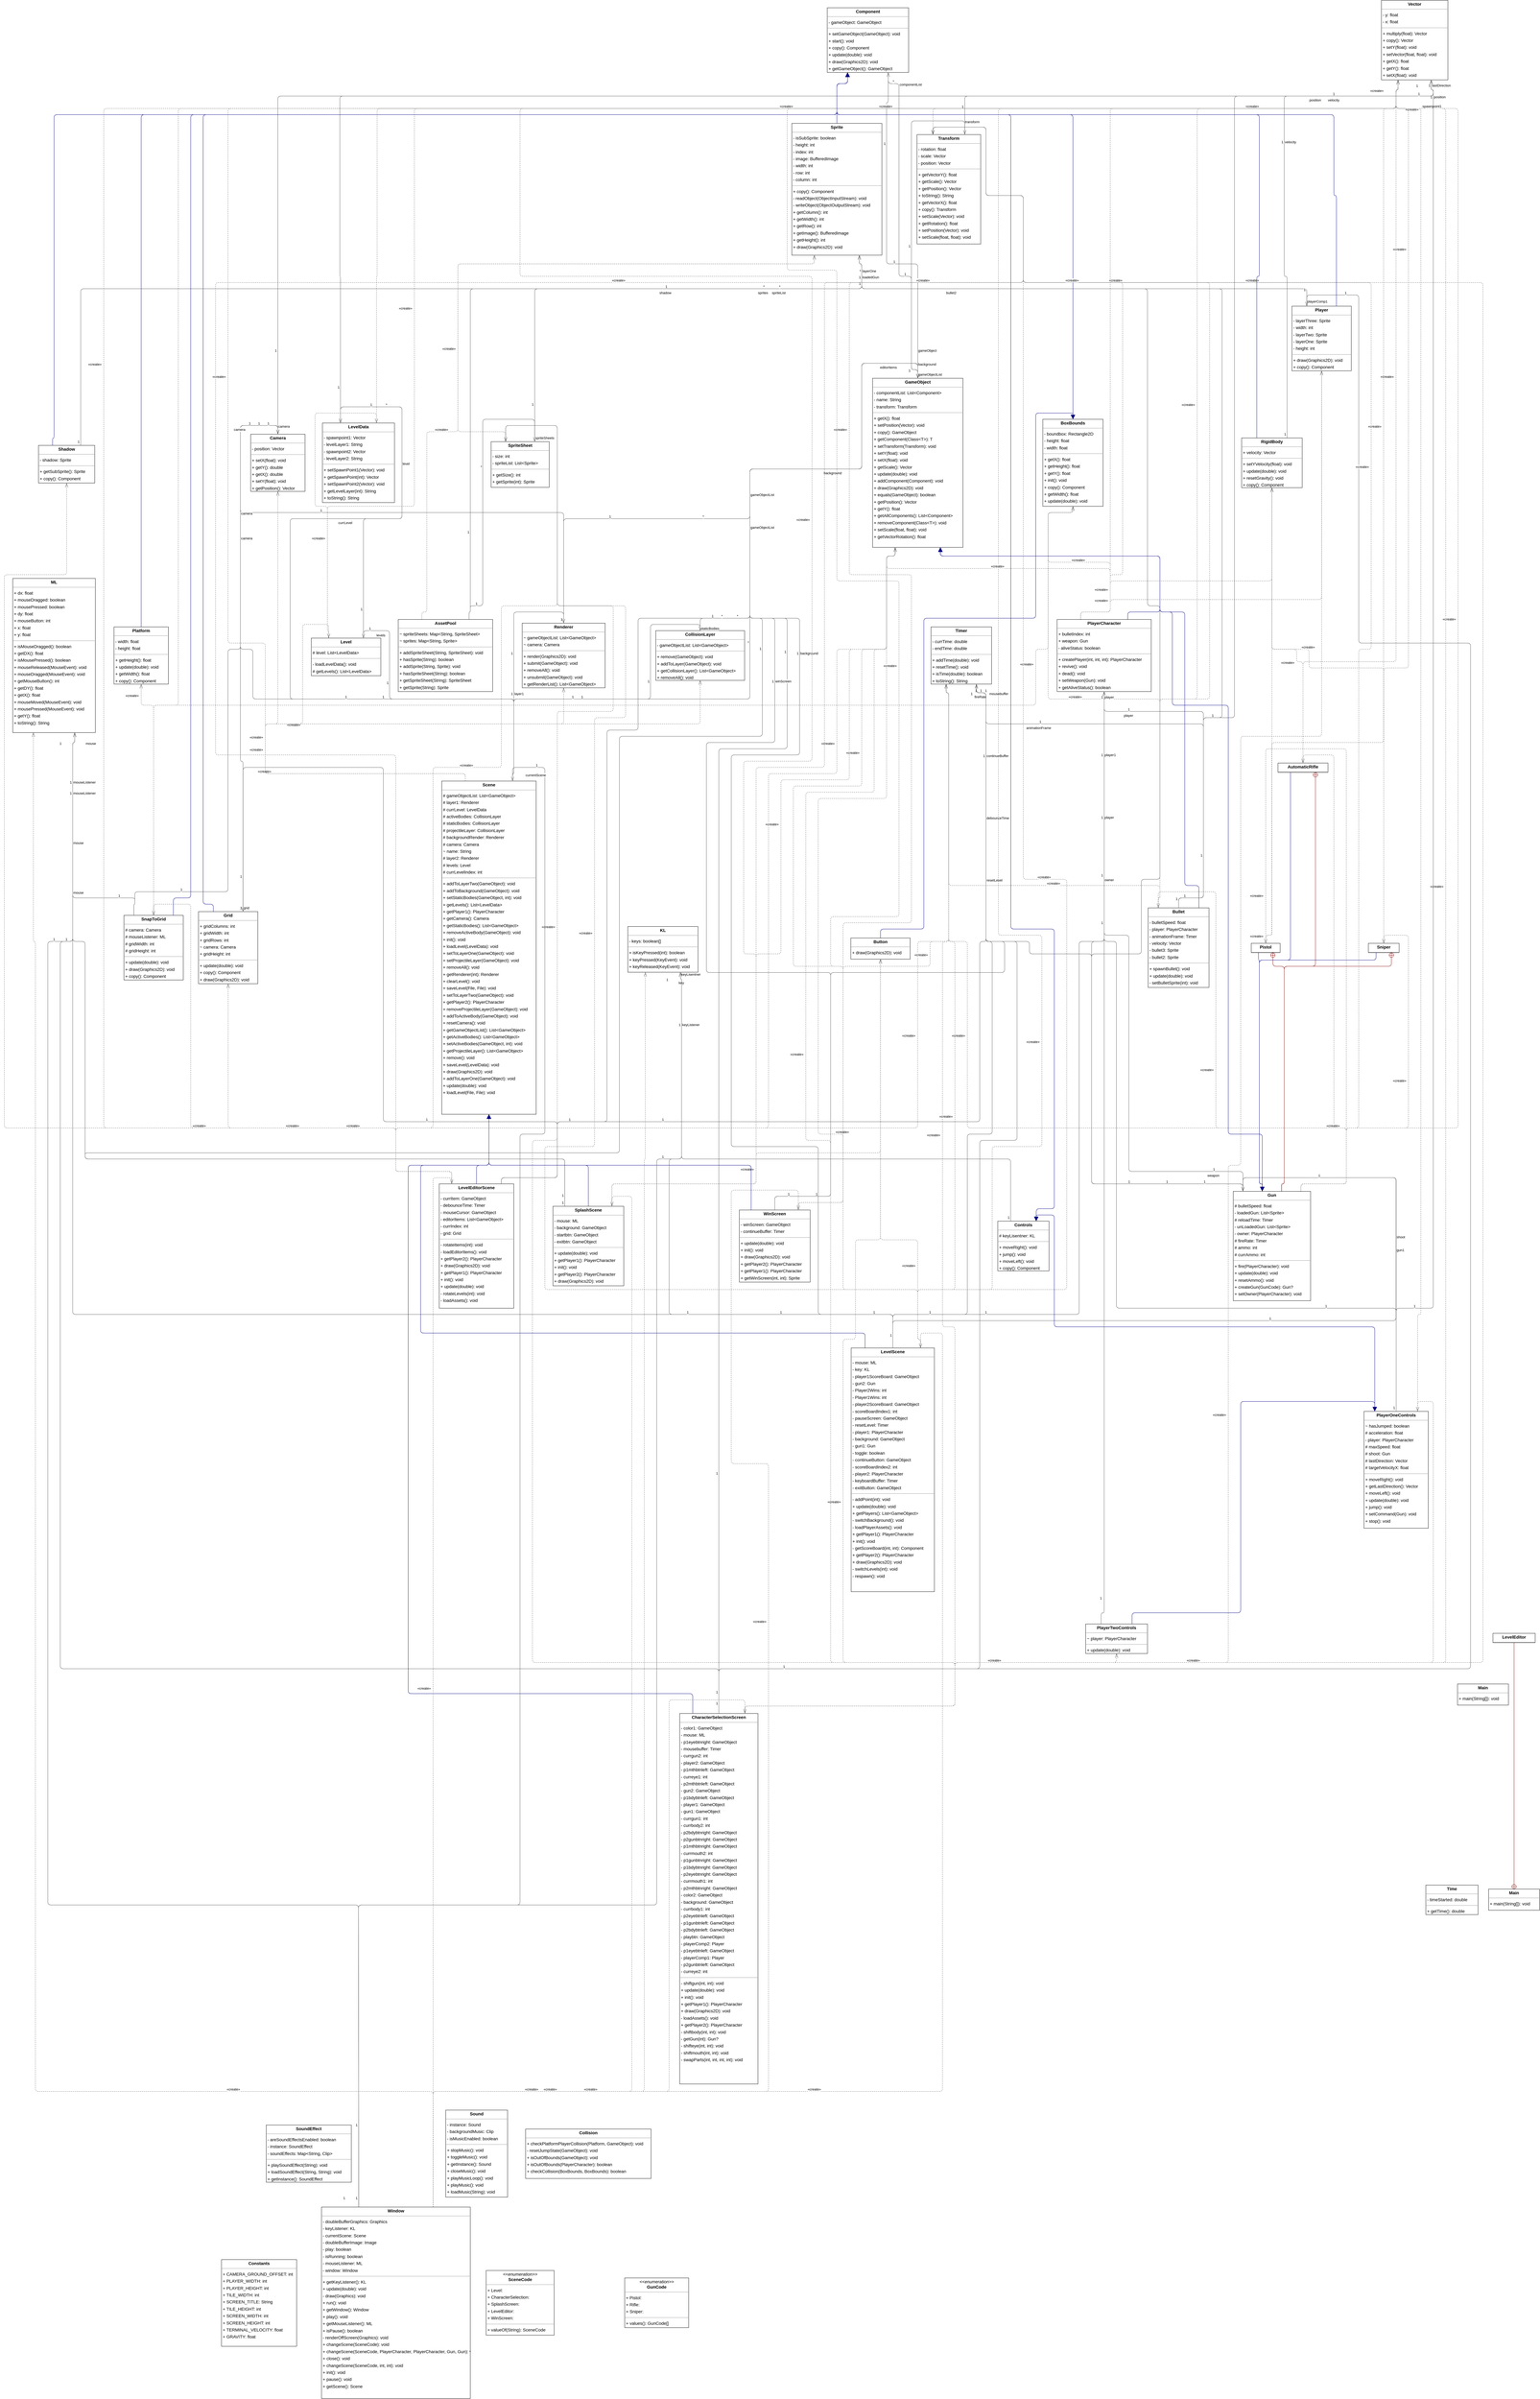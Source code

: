 <mxGraphModel dx="0" dy="0" grid="1" gridSize="10" guides="1" tooltips="1" connect="1" arrows="1" fold="1" page="0" pageScale="1" background="none" math="0" shadow="0">
  <root>
    <mxCell id="0" />
    <mxCell id="1" parent="0" />
    <mxCell id="node15" parent="1" vertex="1" value="&lt;p style=&quot;margin:0px;margin-top:4px;text-align:center;&quot;&gt;&lt;b&gt;AssetPool&lt;/b&gt;&lt;/p&gt;&lt;hr size=&quot;1&quot;/&gt;&lt;p style=&quot;margin:0 0 0 4px;line-height:1.6;&quot;&gt;~ spriteSheets: Map&amp;lt;String, SpriteSheet&amp;gt;&lt;br/&gt;~ sprites: Map&amp;lt;String, Sprite&amp;gt;&lt;/p&gt;&lt;hr size=&quot;1&quot;/&gt;&lt;p style=&quot;margin:0 0 0 4px;line-height:1.6;&quot;&gt;+ addSpriteSheet(String, SpriteSheet): void&lt;br/&gt;+ hasSprite(String): boolean&lt;br/&gt;+ addSprite(String, Sprite): void&lt;br/&gt;+ hasSpriteSheet(String): boolean&lt;br/&gt;+ getSpriteSheet(String): SpriteSheet&lt;br/&gt;+ getSprite(String): Sprite&lt;/p&gt;" style="verticalAlign=top;align=left;overflow=fill;fontSize=14;fontFamily=Helvetica;html=1;rounded=0;shadow=0;comic=0;labelBackgroundColor=none;strokeWidth=1;">
      <mxGeometry x="1116" y="1960" width="304" height="232" as="geometry" />
    </mxCell>
    <mxCell id="node46" parent="1" vertex="1" value="&lt;p style=&quot;margin:0px;margin-top:4px;text-align:center;&quot;&gt;&lt;b&gt;AutomaticRifle&lt;/b&gt;&lt;/p&gt;&lt;hr size=&quot;1&quot;/&gt;" style="verticalAlign=top;align=left;overflow=fill;fontSize=14;fontFamily=Helvetica;html=1;rounded=0;shadow=0;comic=0;labelBackgroundColor=none;strokeWidth=1;">
      <mxGeometry x="3948" y="2422" width="161" height="30" as="geometry" />
    </mxCell>
    <mxCell id="node11" parent="1" vertex="1" value="&lt;p style=&quot;margin:0px;margin-top:4px;text-align:center;&quot;&gt;&lt;b&gt;BoxBounds&lt;/b&gt;&lt;/p&gt;&lt;hr size=&quot;1&quot;/&gt;&lt;p style=&quot;margin:0 0 0 4px;line-height:1.6;&quot;&gt;- boundbox: Rectangle2D&lt;br/&gt;- height: float&lt;br/&gt;- width: float&lt;/p&gt;&lt;hr size=&quot;1&quot;/&gt;&lt;p style=&quot;margin:0 0 0 4px;line-height:1.6;&quot;&gt;+ getX(): float&lt;br/&gt;+ getHeight(): float&lt;br/&gt;+ getY(): float&lt;br/&gt;+ init(): void&lt;br/&gt;+ copy(): Component&lt;br/&gt;+ getWidth(): float&lt;br/&gt;+ update(double): void&lt;/p&gt;" style="verticalAlign=top;align=left;overflow=fill;fontSize=14;fontFamily=Helvetica;html=1;rounded=0;shadow=0;comic=0;labelBackgroundColor=none;strokeWidth=1;">
      <mxGeometry x="3191" y="1316" width="194" height="280" as="geometry" />
    </mxCell>
    <mxCell id="node16" parent="1" vertex="1" value="&lt;p style=&quot;margin:0px;margin-top:4px;text-align:center;&quot;&gt;&lt;b&gt;Bullet&lt;/b&gt;&lt;/p&gt;&lt;hr size=&quot;1&quot;/&gt;&lt;p style=&quot;margin:0 0 0 4px;line-height:1.6;&quot;&gt;- bulletSpeed: float&lt;br/&gt;- player: PlayerCharacter&lt;br/&gt;- animationFrame: Timer&lt;br/&gt;- velocity: Vector&lt;br/&gt;- bullet3: Sprite&lt;br/&gt;- bullet2: Sprite&lt;/p&gt;&lt;hr size=&quot;1&quot;/&gt;&lt;p style=&quot;margin:0 0 0 4px;line-height:1.6;&quot;&gt;+ spawnBullet(): void&lt;br/&gt;+ update(double): void&lt;br/&gt;- setBulletSprite(int): void&lt;/p&gt;" style="verticalAlign=top;align=left;overflow=fill;fontSize=14;fontFamily=Helvetica;html=1;rounded=0;shadow=0;comic=0;labelBackgroundColor=none;strokeWidth=1;">
      <mxGeometry x="3530" y="2888" width="196" height="256" as="geometry" />
    </mxCell>
    <mxCell id="node21" parent="1" vertex="1" value="&lt;p style=&quot;margin:0px;margin-top:4px;text-align:center;&quot;&gt;&lt;b&gt;Button&lt;/b&gt;&lt;/p&gt;&lt;hr size=&quot;1&quot;/&gt;&lt;p style=&quot;margin:0 0 0 4px;line-height:1.6;&quot;&gt;+ draw(Graphics2D): void&lt;/p&gt;" style="verticalAlign=top;align=left;overflow=fill;fontSize=14;fontFamily=Helvetica;html=1;rounded=0;shadow=0;comic=0;labelBackgroundColor=none;strokeWidth=1;">
      <mxGeometry x="2573" y="2985" width="191" height="68" as="geometry" />
    </mxCell>
    <mxCell id="node38" parent="1" vertex="1" value="&lt;p style=&quot;margin:0px;margin-top:4px;text-align:center;&quot;&gt;&lt;b&gt;Camera&lt;/b&gt;&lt;/p&gt;&lt;hr size=&quot;1&quot;/&gt;&lt;p style=&quot;margin:0 0 0 4px;line-height:1.6;&quot;&gt;- position: Vector&lt;/p&gt;&lt;hr size=&quot;1&quot;/&gt;&lt;p style=&quot;margin:0 0 0 4px;line-height:1.6;&quot;&gt;+ setX(float): void&lt;br/&gt;+ getY(): double&lt;br/&gt;+ getX(): double&lt;br/&gt;+ setY(float): void&lt;br/&gt;+ getPosition(): Vector&lt;/p&gt;" style="verticalAlign=top;align=left;overflow=fill;fontSize=14;fontFamily=Helvetica;html=1;rounded=0;shadow=0;comic=0;labelBackgroundColor=none;strokeWidth=1;">
      <mxGeometry x="641" y="1364" width="175" height="184" as="geometry" />
    </mxCell>
    <mxCell id="node6" parent="1" vertex="1" value="&lt;p style=&quot;margin:0px;margin-top:4px;text-align:center;&quot;&gt;&lt;b&gt;CharacterSelectionScreen&lt;/b&gt;&lt;/p&gt;&lt;hr size=&quot;1&quot;/&gt;&lt;p style=&quot;margin:0 0 0 4px;line-height:1.6;&quot;&gt;- color1: GameObject&lt;br/&gt;- mouse: ML&lt;br/&gt;- p1eyebtnright: GameObject&lt;br/&gt;- mousebuffer: Timer&lt;br/&gt;- currgun2: int&lt;br/&gt;- player2: GameObject&lt;br/&gt;- p1mthbtnleft: GameObject&lt;br/&gt;- curreye1: int&lt;br/&gt;- p2mthbtnleft: GameObject&lt;br/&gt;- gun2: GameObject&lt;br/&gt;- p1bdybtnleft: GameObject&lt;br/&gt;- player1: GameObject&lt;br/&gt;- gun1: GameObject&lt;br/&gt;- currgun1: int&lt;br/&gt;- currbody2: int&lt;br/&gt;- p2bdybtnright: GameObject&lt;br/&gt;- p2gunbtnright: GameObject&lt;br/&gt;- p1mthbtnright: GameObject&lt;br/&gt;- currmouth2: int&lt;br/&gt;- p1gunbtnright: GameObject&lt;br/&gt;- p1bdybtnright: GameObject&lt;br/&gt;- p2eyebtnright: GameObject&lt;br/&gt;- currmouth1: int&lt;br/&gt;- p2mthbtnright: GameObject&lt;br/&gt;- color2: GameObject&lt;br/&gt;- background: GameObject&lt;br/&gt;- currbody1: int&lt;br/&gt;- p2eyebtnleft: GameObject&lt;br/&gt;- p1gunbtnleft: GameObject&lt;br/&gt;- p2bdybtnleft: GameObject&lt;br/&gt;- playbtn: GameObject&lt;br/&gt;- playerComp2: Player&lt;br/&gt;- p1eyebtnleft: GameObject&lt;br/&gt;- playerComp1: Player&lt;br/&gt;- p2gunbtnleft: GameObject&lt;br/&gt;- curreye2: int&lt;/p&gt;&lt;hr size=&quot;1&quot;/&gt;&lt;p style=&quot;margin:0 0 0 4px;line-height:1.6;&quot;&gt;- shiftgun(int, int): void&lt;br/&gt;+ update(double): void&lt;br/&gt;+ init(): void&lt;br/&gt;+ getPlayer1(): PlayerCharacter&lt;br/&gt;+ draw(Graphics2D): void&lt;br/&gt;- loadAssets(): void&lt;br/&gt;+ getPlayer2(): PlayerCharacter&lt;br/&gt;- shiftbody(int, int): void&lt;br/&gt;- getGun(int): Gun?&lt;br/&gt;- shifteye(int, int): void&lt;br/&gt;- shiftmouth(int, int): void&lt;br/&gt;- swapParts(int, int, int, int): void&lt;/p&gt;" style="verticalAlign=top;align=left;overflow=fill;fontSize=14;fontFamily=Helvetica;html=1;rounded=0;shadow=0;comic=0;labelBackgroundColor=none;strokeWidth=1;">
      <mxGeometry x="2022" y="5480" width="252" height="1192" as="geometry" />
    </mxCell>
    <mxCell id="node9" parent="1" vertex="1" value="&lt;p style=&quot;margin:0px;margin-top:4px;text-align:center;&quot;&gt;&lt;b&gt;Collision&lt;/b&gt;&lt;/p&gt;&lt;hr size=&quot;1&quot;/&gt;&lt;p style=&quot;margin:0 0 0 4px;line-height:1.6;&quot;&gt;+ checkPlatformPlayerCollision(Platform, GameObject): void&lt;br/&gt;- resetJumpState(GameObject): void&lt;br/&gt;+ isOutOfBounds(GameObject): void&lt;br/&gt;+ isOutOfBounds(PlayerCharacter): boolean&lt;br/&gt;+ checkCollision(BoxBounds, BoxBounds): boolean&lt;/p&gt;" style="verticalAlign=top;align=left;overflow=fill;fontSize=14;fontFamily=Helvetica;html=1;rounded=0;shadow=0;comic=0;labelBackgroundColor=none;strokeWidth=1;">
      <mxGeometry x="1526" y="6817" width="404" height="159" as="geometry" />
    </mxCell>
    <mxCell id="node13" parent="1" vertex="1" value="&lt;p style=&quot;margin:0px;margin-top:4px;text-align:center;&quot;&gt;&lt;b&gt;CollisionLayer&lt;/b&gt;&lt;/p&gt;&lt;hr size=&quot;1&quot;/&gt;&lt;p style=&quot;margin:0 0 0 4px;line-height:1.6;&quot;&gt;- gameObjectList: List&amp;lt;GameObject&amp;gt;&lt;/p&gt;&lt;hr size=&quot;1&quot;/&gt;&lt;p style=&quot;margin:0 0 0 4px;line-height:1.6;&quot;&gt;+ remove(GameObject): void&lt;br/&gt;+ addToLayer(GameObject): void&lt;br/&gt;+ getCollisionLayer(): List&amp;lt;GameObject&amp;gt;&lt;br/&gt;+ removeAll(): void&lt;/p&gt;" style="verticalAlign=top;align=left;overflow=fill;fontSize=14;fontFamily=Helvetica;html=1;rounded=0;shadow=0;comic=0;labelBackgroundColor=none;strokeWidth=1;">
      <mxGeometry x="1945" y="1996" width="286" height="160" as="geometry" />
    </mxCell>
    <mxCell id="node31" parent="1" vertex="1" value="&lt;p style=&quot;margin:0px;margin-top:4px;text-align:center;&quot;&gt;&lt;b&gt;Component&lt;/b&gt;&lt;/p&gt;&lt;hr size=&quot;1&quot;/&gt;&lt;p style=&quot;margin:0 0 0 4px;line-height:1.6;&quot;&gt;- gameObject: GameObject&lt;/p&gt;&lt;hr size=&quot;1&quot;/&gt;&lt;p style=&quot;margin:0 0 0 4px;line-height:1.6;&quot;&gt;+ setGameObject(GameObject): void&lt;br/&gt;+ start(): void&lt;br/&gt;+ copy(): Component&lt;br/&gt;+ update(double): void&lt;br/&gt;+ draw(Graphics2D): void&lt;br/&gt;+ getGameObject(): GameObject&lt;/p&gt;" style="verticalAlign=top;align=left;overflow=fill;fontSize=14;fontFamily=Helvetica;html=1;rounded=0;shadow=0;comic=0;labelBackgroundColor=none;strokeWidth=1;">
      <mxGeometry x="2497" y="-8" width="262" height="208" as="geometry" />
    </mxCell>
    <mxCell id="node44" parent="1" vertex="1" value="&lt;p style=&quot;margin:0px;margin-top:4px;text-align:center;&quot;&gt;&lt;b&gt;Constants&lt;/b&gt;&lt;/p&gt;&lt;hr size=&quot;1&quot;/&gt;&lt;p style=&quot;margin:0 0 0 4px;line-height:1.6;&quot;&gt;+ CAMERA_GROUND_OFFSET: int&lt;br/&gt;+ PLAYER_WIDTH: int&lt;br/&gt;+ PLAYER_HEIGHT: int&lt;br/&gt;+ TILE_WIDTH: int&lt;br/&gt;+ SCREEN_TITLE: String&lt;br/&gt;+ TILE_HEIGHT: int&lt;br/&gt;+ SCREEN_WIDTH: int&lt;br/&gt;+ SCREEN_HEIGHT: int&lt;br/&gt;+ TERMINAL_VELOCITY: float&lt;br/&gt;+ GRAVITY: float&lt;/p&gt;" style="verticalAlign=top;align=left;overflow=fill;fontSize=14;fontFamily=Helvetica;html=1;rounded=0;shadow=0;comic=0;labelBackgroundColor=none;strokeWidth=1;">
      <mxGeometry x="547" y="7237" width="242" height="279" as="geometry" />
    </mxCell>
    <mxCell id="node30" parent="1" vertex="1" value="&lt;p style=&quot;margin:0px;margin-top:4px;text-align:center;&quot;&gt;&lt;b&gt;Controls&lt;/b&gt;&lt;/p&gt;&lt;hr size=&quot;1&quot;/&gt;&lt;p style=&quot;margin:0 0 0 4px;line-height:1.6;&quot;&gt;# keyLisentner: KL&lt;/p&gt;&lt;hr size=&quot;1&quot;/&gt;&lt;p style=&quot;margin:0 0 0 4px;line-height:1.6;&quot;&gt;+ moveRight(): void&lt;br/&gt;+ jump(): void&lt;br/&gt;+ moveLeft(): void&lt;br/&gt;+ copy(): Component&lt;/p&gt;" style="verticalAlign=top;align=left;overflow=fill;fontSize=14;fontFamily=Helvetica;html=1;rounded=0;shadow=0;comic=0;labelBackgroundColor=none;strokeWidth=1;">
      <mxGeometry x="3046" y="3896" width="165" height="160" as="geometry" />
    </mxCell>
    <mxCell id="node5" parent="1" vertex="1" value="&lt;p style=&quot;margin:0px;margin-top:4px;text-align:center;&quot;&gt;&lt;b&gt;GameObject&lt;/b&gt;&lt;/p&gt;&lt;hr size=&quot;1&quot;/&gt;&lt;p style=&quot;margin:0 0 0 4px;line-height:1.6;&quot;&gt;- componentList: List&amp;lt;Component&amp;gt;&lt;br/&gt;- name: String&lt;br/&gt;- transform: Transform&lt;/p&gt;&lt;hr size=&quot;1&quot;/&gt;&lt;p style=&quot;margin:0 0 0 4px;line-height:1.6;&quot;&gt;+ getX(): float&lt;br/&gt;+ setPosition(Vector): void&lt;br/&gt;+ copy(): GameObject&lt;br/&gt;+ getComponent(Class&amp;lt;T&amp;gt;): T&lt;br/&gt;+ setTransform(Transform): void&lt;br/&gt;+ setY(float): void&lt;br/&gt;+ setX(float): void&lt;br/&gt;+ getScale(): Vector&lt;br/&gt;+ update(double): void&lt;br/&gt;+ addComponent(Component): void&lt;br/&gt;+ draw(Graphics2D): void&lt;br/&gt;+ equals(GameObject): boolean&lt;br/&gt;+ getPosition(): Vector&lt;br/&gt;+ getY(): float&lt;br/&gt;+ getAllComponents(): List&amp;lt;Component&amp;gt;&lt;br/&gt;+ removeComponent(Class&amp;lt;T&amp;gt;): void&lt;br/&gt;+ setScale(float, float): void&lt;br/&gt;+ getVectorRotation(): float&lt;/p&gt;" style="verticalAlign=top;align=left;overflow=fill;fontSize=14;fontFamily=Helvetica;html=1;rounded=0;shadow=0;comic=0;labelBackgroundColor=none;strokeWidth=1;">
      <mxGeometry x="2643" y="1184" width="291" height="544" as="geometry" />
    </mxCell>
    <mxCell id="node29" parent="1" vertex="1" value="&lt;p style=&quot;margin:0px;margin-top:4px;text-align:center;&quot;&gt;&lt;b&gt;Grid&lt;/b&gt;&lt;/p&gt;&lt;hr size=&quot;1&quot;/&gt;&lt;p style=&quot;margin:0 0 0 4px;line-height:1.6;&quot;&gt;+ gridColumns: int&lt;br/&gt;+ gridWidth: int&lt;br/&gt;+ gridRows: int&lt;br/&gt;~ camera: Camera&lt;br/&gt;+ gridHeight: int&lt;/p&gt;&lt;hr size=&quot;1&quot;/&gt;&lt;p style=&quot;margin:0 0 0 4px;line-height:1.6;&quot;&gt;+ update(double): void&lt;br/&gt;+ copy(): Component&lt;br/&gt;+ draw(Graphics2D): void&lt;/p&gt;" style="verticalAlign=top;align=left;overflow=fill;fontSize=14;fontFamily=Helvetica;html=1;rounded=0;shadow=0;comic=0;labelBackgroundColor=none;strokeWidth=1;">
      <mxGeometry x="473" y="2900" width="191" height="232" as="geometry" />
    </mxCell>
    <mxCell id="node26" parent="1" vertex="1" value="&lt;p style=&quot;margin:0px;margin-top:4px;text-align:center;&quot;&gt;&lt;b&gt;Gun&lt;/b&gt;&lt;/p&gt;&lt;hr size=&quot;1&quot;/&gt;&lt;p style=&quot;margin:0 0 0 4px;line-height:1.6;&quot;&gt;# bulletSpeed: float&lt;br/&gt;- loadedGun: List&amp;lt;Sprite&amp;gt;&lt;br/&gt;# reloadTime: Timer&lt;br/&gt;- unLoadedGun: List&amp;lt;Sprite&amp;gt;&lt;br/&gt;- owner: PlayerCharacter&lt;br/&gt;# fireRate: Timer&lt;br/&gt;# ammo: int&lt;br/&gt;# currAmmo: int&lt;/p&gt;&lt;hr size=&quot;1&quot;/&gt;&lt;p style=&quot;margin:0 0 0 4px;line-height:1.6;&quot;&gt;+ fire(PlayerCharacter): void&lt;br/&gt;+ update(double): void&lt;br/&gt;+ resetAmmo(): void&lt;br/&gt;+ createGun(GunCode): Gun?&lt;br/&gt;+ setOwner(PlayerCharacter): void&lt;/p&gt;" style="verticalAlign=top;align=left;overflow=fill;fontSize=14;fontFamily=Helvetica;html=1;rounded=0;shadow=0;comic=0;labelBackgroundColor=none;strokeWidth=1;">
      <mxGeometry x="3804" y="3800" width="249" height="352" as="geometry" />
    </mxCell>
    <mxCell id="node3" parent="1" vertex="1" value="&lt;p style=&quot;margin:0px;margin-top:4px;text-align:center;&quot;&gt;&lt;i&gt;&amp;lt;&amp;lt;enumeration&amp;gt;&amp;gt;&lt;/i&gt;&lt;br/&gt;&lt;b&gt;GunCode&lt;/b&gt;&lt;/p&gt;&lt;hr size=&quot;1&quot;/&gt;&lt;p style=&quot;margin:0 0 0 4px;line-height:1.6;&quot;&gt;+ Pistol: &lt;br/&gt;+ Rifle: &lt;br/&gt;+ Sniper: &lt;/p&gt;&lt;hr size=&quot;1&quot;/&gt;&lt;p style=&quot;margin:0 0 0 4px;line-height:1.6;&quot;&gt;+ values(): GunCode[]&lt;br/&gt;+ valueOf(String): GunCode&lt;/p&gt;" style="verticalAlign=top;align=left;overflow=fill;fontSize=14;fontFamily=Helvetica;html=1;rounded=0;shadow=0;comic=0;labelBackgroundColor=none;strokeWidth=1;">
      <mxGeometry x="1845" y="7296" width="206" height="160" as="geometry" />
    </mxCell>
    <mxCell id="node40" parent="1" vertex="1" value="&lt;p style=&quot;margin:0px;margin-top:4px;text-align:center;&quot;&gt;&lt;b&gt;KL&lt;/b&gt;&lt;/p&gt;&lt;hr size=&quot;1&quot;/&gt;&lt;p style=&quot;margin:0 0 0 4px;line-height:1.6;&quot;&gt;- keys: boolean[]&lt;/p&gt;&lt;hr size=&quot;1&quot;/&gt;&lt;p style=&quot;margin:0 0 0 4px;line-height:1.6;&quot;&gt;+ isKeyPressed(int): boolean&lt;br/&gt;+ keyPressed(KeyEvent): void&lt;br/&gt;+ keyReleased(KeyEvent): void&lt;/p&gt;" style="verticalAlign=top;align=left;overflow=fill;fontSize=14;fontFamily=Helvetica;html=1;rounded=0;shadow=0;comic=0;labelBackgroundColor=none;strokeWidth=1;">
      <mxGeometry x="1855" y="2948" width="226" height="147" as="geometry" />
    </mxCell>
    <mxCell id="node1" parent="1" vertex="1" value="&lt;p style=&quot;margin:0px;margin-top:4px;text-align:center;&quot;&gt;&lt;b&gt;Level&lt;/b&gt;&lt;/p&gt;&lt;hr size=&quot;1&quot;/&gt;&lt;p style=&quot;margin:0 0 0 4px;line-height:1.6;&quot;&gt;# level: List&amp;lt;LevelData&amp;gt;&lt;/p&gt;&lt;hr size=&quot;1&quot;/&gt;&lt;p style=&quot;margin:0 0 0 4px;line-height:1.6;&quot;&gt;- loadLevelData(): void&lt;br/&gt;# getLevels(): List&amp;lt;LevelData&amp;gt;&lt;/p&gt;" style="verticalAlign=top;align=left;overflow=fill;fontSize=14;fontFamily=Helvetica;html=1;rounded=0;shadow=0;comic=0;labelBackgroundColor=none;strokeWidth=1;">
      <mxGeometry x="836" y="2020" width="224" height="121" as="geometry" />
    </mxCell>
    <mxCell id="node39" parent="1" vertex="1" value="&lt;p style=&quot;margin:0px;margin-top:4px;text-align:center;&quot;&gt;&lt;b&gt;LevelData&lt;/b&gt;&lt;/p&gt;&lt;hr size=&quot;1&quot;/&gt;&lt;p style=&quot;margin:0 0 0 4px;line-height:1.6;&quot;&gt;- spawnpoint1: Vector&lt;br/&gt;- levelLayer1: String&lt;br/&gt;- spawnpoint2: Vector&lt;br/&gt;- levelLayer2: String&lt;/p&gt;&lt;hr size=&quot;1&quot;/&gt;&lt;p style=&quot;margin:0 0 0 4px;line-height:1.6;&quot;&gt;+ setSpawnPoint1(Vector): void&lt;br/&gt;+ getSpawnPoint(int): Vector&lt;br/&gt;+ setSpawnPoint2(Vector): void&lt;br/&gt;+ getLevelLayer(int): String&lt;br/&gt;+ toString(): String&lt;/p&gt;" style="verticalAlign=top;align=left;overflow=fill;fontSize=14;fontFamily=Helvetica;html=1;rounded=0;shadow=0;comic=0;labelBackgroundColor=none;strokeWidth=1;">
      <mxGeometry x="872" y="1328" width="232" height="256" as="geometry" />
    </mxCell>
    <mxCell id="node0" parent="1" vertex="1" value="&lt;p style=&quot;margin:0px;margin-top:4px;text-align:center;&quot;&gt;&lt;b&gt;LevelEditor&lt;/b&gt;&lt;/p&gt;&lt;hr size=&quot;1&quot;/&gt;" style="verticalAlign=top;align=left;overflow=fill;fontSize=14;fontFamily=Helvetica;html=1;rounded=0;shadow=0;comic=0;labelBackgroundColor=none;strokeWidth=1;">
      <mxGeometry x="4640" y="5222" width="136" height="30" as="geometry" />
    </mxCell>
    <mxCell id="node22" parent="1" vertex="1" value="&lt;p style=&quot;margin:0px;margin-top:4px;text-align:center;&quot;&gt;&lt;b&gt;LevelEditorScene&lt;/b&gt;&lt;/p&gt;&lt;hr size=&quot;1&quot;/&gt;&lt;p style=&quot;margin:0 0 0 4px;line-height:1.6;&quot;&gt;- currItem: GameObject&lt;br/&gt;- debounceTime: Timer&lt;br/&gt;- mouseCursor: GameObject&lt;br/&gt;- editorItems: List&amp;lt;GameObject&amp;gt;&lt;br/&gt;- currIndex: int&lt;br/&gt;- grid: Grid&lt;/p&gt;&lt;hr size=&quot;1&quot;/&gt;&lt;p style=&quot;margin:0 0 0 4px;line-height:1.6;&quot;&gt;- rotateItems(int): void&lt;br/&gt;- loadEditorItems(): void&lt;br/&gt;+ getPlayer2(): PlayerCharacter&lt;br/&gt;+ draw(Graphics2D): void&lt;br/&gt;+ getPlayer1(): PlayerCharacter&lt;br/&gt;+ init(): void&lt;br/&gt;+ update(double): void&lt;br/&gt;- rotateLevels(int): void&lt;br/&gt;- loadAssets(): void&lt;/p&gt;" style="verticalAlign=top;align=left;overflow=fill;fontSize=14;fontFamily=Helvetica;html=1;rounded=0;shadow=0;comic=0;labelBackgroundColor=none;strokeWidth=1;">
      <mxGeometry x="1248" y="3776" width="240" height="400" as="geometry" />
    </mxCell>
    <mxCell id="node28" parent="1" vertex="1" value="&lt;p style=&quot;margin:0px;margin-top:4px;text-align:center;&quot;&gt;&lt;b&gt;LevelScene&lt;/b&gt;&lt;/p&gt;&lt;hr size=&quot;1&quot;/&gt;&lt;p style=&quot;margin:0 0 0 4px;line-height:1.6;&quot;&gt;- mouse: ML&lt;br/&gt;- key: KL&lt;br/&gt;- player1ScoreBoard: GameObject&lt;br/&gt;- gun2: Gun&lt;br/&gt;- Player2Wins: int&lt;br/&gt;- Player1Wins: int&lt;br/&gt;- player2ScoreBoard: GameObject&lt;br/&gt;- scoreBoardIndex1: int&lt;br/&gt;- pauseScreen: GameObject&lt;br/&gt;- resetLevel: Timer&lt;br/&gt;- player1: PlayerCharacter&lt;br/&gt;- background: GameObject&lt;br/&gt;- gun1: Gun&lt;br/&gt;- toggle: boolean&lt;br/&gt;- continueButton: GameObject&lt;br/&gt;- scoreBoardIndex2: int&lt;br/&gt;- player2: PlayerCharacter&lt;br/&gt;- keyboardBuffer: Timer&lt;br/&gt;- exitButton: GameObject&lt;/p&gt;&lt;hr size=&quot;1&quot;/&gt;&lt;p style=&quot;margin:0 0 0 4px;line-height:1.6;&quot;&gt;- addPoint(int): void&lt;br/&gt;+ update(double): void&lt;br/&gt;+ getPlayers(): List&amp;lt;GameObject&amp;gt;&lt;br/&gt;- switchBackground(): void&lt;br/&gt;- loadPlayerAssets(): void&lt;br/&gt;+ getPlayer1(): PlayerCharacter&lt;br/&gt;+ init(): void&lt;br/&gt;- getScoreBoard(int, int): Component&lt;br/&gt;+ getPlayer2(): PlayerCharacter&lt;br/&gt;+ draw(Graphics2D): void&lt;br/&gt;- switchLevels(int): void&lt;br/&gt;- respawn(): void&lt;/p&gt;" style="verticalAlign=top;align=left;overflow=fill;fontSize=14;fontFamily=Helvetica;html=1;rounded=0;shadow=0;comic=0;labelBackgroundColor=none;strokeWidth=1;">
      <mxGeometry x="2574" y="4304" width="268" height="784" as="geometry" />
    </mxCell>
    <mxCell id="node8" parent="1" vertex="1" value="&lt;p style=&quot;margin:0px;margin-top:4px;text-align:center;&quot;&gt;&lt;b&gt;ML&lt;/b&gt;&lt;/p&gt;&lt;hr size=&quot;1&quot;/&gt;&lt;p style=&quot;margin:0 0 0 4px;line-height:1.6;&quot;&gt;+ dx: float&lt;br/&gt;+ mouseDragged: boolean&lt;br/&gt;+ mousePressed: boolean&lt;br/&gt;+ dy: float&lt;br/&gt;+ mouseButton: int&lt;br/&gt;+ x: float&lt;br/&gt;+ y: float&lt;/p&gt;&lt;hr size=&quot;1&quot;/&gt;&lt;p style=&quot;margin:0 0 0 4px;line-height:1.6;&quot;&gt;+ isMouseDragged(): boolean&lt;br/&gt;+ getDX(): float&lt;br/&gt;+ isMousePressed(): boolean&lt;br/&gt;+ mouseReleased(MouseEvent): void&lt;br/&gt;+ mouseDragged(MouseEvent): void&lt;br/&gt;+ getMouseButton(): int&lt;br/&gt;+ getDY(): float&lt;br/&gt;+ getX(): float&lt;br/&gt;+ mouseMoved(MouseEvent): void&lt;br/&gt;+ mousePressed(MouseEvent): void&lt;br/&gt;+ getY(): float&lt;br/&gt;+ toString(): String&lt;/p&gt;" style="verticalAlign=top;align=left;overflow=fill;fontSize=14;fontFamily=Helvetica;html=1;rounded=0;shadow=0;comic=0;labelBackgroundColor=none;strokeWidth=1;">
      <mxGeometry x="-125" y="1828" width="266" height="496" as="geometry" />
    </mxCell>
    <mxCell id="node12" parent="1" vertex="1" value="&lt;p style=&quot;margin:0px;margin-top:4px;text-align:center;&quot;&gt;&lt;b&gt;Main&lt;/b&gt;&lt;/p&gt;&lt;hr size=&quot;1&quot;/&gt;&lt;p style=&quot;margin:0 0 0 4px;line-height:1.6;&quot;&gt;+ main(String[]): void&lt;/p&gt;" style="verticalAlign=top;align=left;overflow=fill;fontSize=14;fontFamily=Helvetica;html=1;rounded=0;shadow=0;comic=0;labelBackgroundColor=none;strokeWidth=1;">
      <mxGeometry x="4526" y="5385" width="164" height="68" as="geometry" />
    </mxCell>
    <mxCell id="node47" parent="1" vertex="1" value="&lt;p style=&quot;margin:0px;margin-top:4px;text-align:center;&quot;&gt;&lt;b&gt;Main&lt;/b&gt;&lt;/p&gt;&lt;hr size=&quot;1&quot;/&gt;&lt;p style=&quot;margin:0 0 0 4px;line-height:1.6;&quot;&gt;+ main(String[]): void&lt;/p&gt;" style="verticalAlign=top;align=left;overflow=fill;fontSize=14;fontFamily=Helvetica;html=1;rounded=0;shadow=0;comic=0;labelBackgroundColor=none;strokeWidth=1;">
      <mxGeometry x="4626" y="6045" width="164" height="68" as="geometry" />
    </mxCell>
    <mxCell id="node45" parent="1" vertex="1" value="&lt;p style=&quot;margin:0px;margin-top:4px;text-align:center;&quot;&gt;&lt;b&gt;Pistol&lt;/b&gt;&lt;/p&gt;&lt;hr size=&quot;1&quot;/&gt;" style="verticalAlign=top;align=left;overflow=fill;fontSize=14;fontFamily=Helvetica;html=1;rounded=0;shadow=0;comic=0;labelBackgroundColor=none;strokeWidth=1;">
      <mxGeometry x="3862" y="3002" width="93" height="30" as="geometry" />
    </mxCell>
    <mxCell id="node27" parent="1" vertex="1" value="&lt;p style=&quot;margin:0px;margin-top:4px;text-align:center;&quot;&gt;&lt;b&gt;Platform&lt;/b&gt;&lt;/p&gt;&lt;hr size=&quot;1&quot;/&gt;&lt;p style=&quot;margin:0 0 0 4px;line-height:1.6;&quot;&gt;- width: float&lt;br/&gt;- height: float&lt;/p&gt;&lt;hr size=&quot;1&quot;/&gt;&lt;p style=&quot;margin:0 0 0 4px;line-height:1.6;&quot;&gt;+ getHeight(): float&lt;br/&gt;+ update(double): void&lt;br/&gt;+ getWidth(): float&lt;br/&gt;+ copy(): Component&lt;/p&gt;" style="verticalAlign=top;align=left;overflow=fill;fontSize=14;fontFamily=Helvetica;html=1;rounded=0;shadow=0;comic=0;labelBackgroundColor=none;strokeWidth=1;">
      <mxGeometry x="201" y="1984" width="175" height="184" as="geometry" />
    </mxCell>
    <mxCell id="node34" parent="1" vertex="1" value="&lt;p style=&quot;margin:0px;margin-top:4px;text-align:center;&quot;&gt;&lt;b&gt;Player&lt;/b&gt;&lt;/p&gt;&lt;hr size=&quot;1&quot;/&gt;&lt;p style=&quot;margin:0 0 0 4px;line-height:1.6;&quot;&gt;- layerThree: Sprite&lt;br/&gt;- width: int&lt;br/&gt;- layerTwo: Sprite&lt;br/&gt;- layerOne: Sprite&lt;br/&gt;- height: int&lt;/p&gt;&lt;hr size=&quot;1&quot;/&gt;&lt;p style=&quot;margin:0 0 0 4px;line-height:1.6;&quot;&gt;+ draw(Graphics2D): void&lt;br/&gt;+ copy(): Component&lt;/p&gt;" style="verticalAlign=top;align=left;overflow=fill;fontSize=14;fontFamily=Helvetica;html=1;rounded=0;shadow=0;comic=0;labelBackgroundColor=none;strokeWidth=1;">
      <mxGeometry x="3993" y="952" width="191" height="208" as="geometry" />
    </mxCell>
    <mxCell id="node4" parent="1" vertex="1" value="&lt;p style=&quot;margin:0px;margin-top:4px;text-align:center;&quot;&gt;&lt;b&gt;PlayerCharacter&lt;/b&gt;&lt;/p&gt;&lt;hr size=&quot;1&quot;/&gt;&lt;p style=&quot;margin:0 0 0 4px;line-height:1.6;&quot;&gt;+ bulletIndex: int&lt;br/&gt;+ weapon: Gun&lt;br/&gt;- aliveStatus: boolean&lt;/p&gt;&lt;hr size=&quot;1&quot;/&gt;&lt;p style=&quot;margin:0 0 0 4px;line-height:1.6;&quot;&gt;+ createPlayer(int, int, int): PlayerCharacter&lt;br/&gt;+ revive(): void&lt;br/&gt;+ dead(): void&lt;br/&gt;+ setWeapon(Gun): void&lt;br/&gt;+ getAliveStatus(): boolean&lt;/p&gt;" style="verticalAlign=top;align=left;overflow=fill;fontSize=14;fontFamily=Helvetica;html=1;rounded=0;shadow=0;comic=0;labelBackgroundColor=none;strokeWidth=1;">
      <mxGeometry x="3237" y="1960" width="303" height="232" as="geometry" />
    </mxCell>
    <mxCell id="node25" parent="1" vertex="1" value="&lt;p style=&quot;margin:0px;margin-top:4px;text-align:center;&quot;&gt;&lt;b&gt;PlayerOneControls&lt;/b&gt;&lt;/p&gt;&lt;hr size=&quot;1&quot;/&gt;&lt;p style=&quot;margin:0 0 0 4px;line-height:1.6;&quot;&gt;~ hasJumped: boolean&lt;br/&gt;# acceleration: float&lt;br/&gt;- player: PlayerCharacter&lt;br/&gt;# maxSpeed: float&lt;br/&gt;# shoot: Gun&lt;br/&gt;# lastDirection: Vector&lt;br/&gt;# targetVelocityX: float&lt;/p&gt;&lt;hr size=&quot;1&quot;/&gt;&lt;p style=&quot;margin:0 0 0 4px;line-height:1.6;&quot;&gt;+ moveRight(): void&lt;br/&gt;+ getLastDirection(): Vector&lt;br/&gt;+ moveLeft(): void&lt;br/&gt;+ update(double): void&lt;br/&gt;+ jump(): void&lt;br/&gt;+ setCommand(Gun): void&lt;br/&gt;+ stop(): void&lt;/p&gt;" style="verticalAlign=top;align=left;overflow=fill;fontSize=14;fontFamily=Helvetica;html=1;rounded=0;shadow=0;comic=0;labelBackgroundColor=none;strokeWidth=1;">
      <mxGeometry x="4225" y="4508" width="207" height="376" as="geometry" />
    </mxCell>
    <mxCell id="node7" parent="1" vertex="1" value="&lt;p style=&quot;margin:0px;margin-top:4px;text-align:center;&quot;&gt;&lt;b&gt;PlayerTwoControls&lt;/b&gt;&lt;/p&gt;&lt;hr size=&quot;1&quot;/&gt;&lt;p style=&quot;margin:0 0 0 4px;line-height:1.6;&quot;&gt;~ player: PlayerCharacter&lt;/p&gt;&lt;hr size=&quot;1&quot;/&gt;&lt;p style=&quot;margin:0 0 0 4px;line-height:1.6;&quot;&gt;+ update(double): void&lt;/p&gt;" style="verticalAlign=top;align=left;overflow=fill;fontSize=14;fontFamily=Helvetica;html=1;rounded=0;shadow=0;comic=0;labelBackgroundColor=none;strokeWidth=1;">
      <mxGeometry x="3329" y="5192" width="199" height="95" as="geometry" />
    </mxCell>
    <mxCell id="node36" parent="1" vertex="1" value="&lt;p style=&quot;margin:0px;margin-top:4px;text-align:center;&quot;&gt;&lt;b&gt;Renderer&lt;/b&gt;&lt;/p&gt;&lt;hr size=&quot;1&quot;/&gt;&lt;p style=&quot;margin:0 0 0 4px;line-height:1.6;&quot;&gt;~ gameObjectList: List&amp;lt;GameObject&amp;gt;&lt;br/&gt;~ camera: Camera&lt;/p&gt;&lt;hr size=&quot;1&quot;/&gt;&lt;p style=&quot;margin:0 0 0 4px;line-height:1.6;&quot;&gt;+ render(Graphics2D): void&lt;br/&gt;+ submit(GameObject): void&lt;br/&gt;+ removeAll(): void&lt;br/&gt;+ unsubmit(GameObject): void&lt;br/&gt;+ getRenderList(): List&amp;lt;GameObject&amp;gt;&lt;/p&gt;" style="verticalAlign=top;align=left;overflow=fill;fontSize=14;fontFamily=Helvetica;html=1;rounded=0;shadow=0;comic=0;labelBackgroundColor=none;strokeWidth=1;">
      <mxGeometry x="1515" y="1972" width="267" height="208" as="geometry" />
    </mxCell>
    <mxCell id="node41" parent="1" vertex="1" value="&lt;p style=&quot;margin:0px;margin-top:4px;text-align:center;&quot;&gt;&lt;b&gt;RigidBody&lt;/b&gt;&lt;/p&gt;&lt;hr size=&quot;1&quot;/&gt;&lt;p style=&quot;margin:0 0 0 4px;line-height:1.6;&quot;&gt;+ velocity: Vector&lt;/p&gt;&lt;hr size=&quot;1&quot;/&gt;&lt;p style=&quot;margin:0 0 0 4px;line-height:1.6;&quot;&gt;+ setYVelocity(float): void&lt;br/&gt;+ update(double): void&lt;br/&gt;+ resetGravity(): void&lt;br/&gt;+ copy(): Component&lt;/p&gt;" style="verticalAlign=top;align=left;overflow=fill;fontSize=14;fontFamily=Helvetica;html=1;rounded=0;shadow=0;comic=0;labelBackgroundColor=none;strokeWidth=1;">
      <mxGeometry x="3831" y="1376" width="195" height="160" as="geometry" />
    </mxCell>
    <mxCell id="node2" parent="1" vertex="1" value="&lt;p style=&quot;margin:0px;margin-top:4px;text-align:center;&quot;&gt;&lt;b&gt;Scene&lt;/b&gt;&lt;/p&gt;&lt;hr size=&quot;1&quot;/&gt;&lt;p style=&quot;margin:0 0 0 4px;line-height:1.6;&quot;&gt;# gameObjectList: List&amp;lt;GameObject&amp;gt;&lt;br/&gt;# layer1: Renderer&lt;br/&gt;# currLevel: LevelData&lt;br/&gt;# activeBodies: CollisionLayer&lt;br/&gt;# staticBodies: CollisionLayer&lt;br/&gt;# projectileLayer: CollisionLayer&lt;br/&gt;# backgroundRender: Renderer&lt;br/&gt;# camera: Camera&lt;br/&gt;~ name: String&lt;br/&gt;# layer2: Renderer&lt;br/&gt;# levels: Level&lt;br/&gt;# currLevelIndex: int&lt;/p&gt;&lt;hr size=&quot;1&quot;/&gt;&lt;p style=&quot;margin:0 0 0 4px;line-height:1.6;&quot;&gt;+ addToLayerTwo(GameObject): void&lt;br/&gt;+ addToBackground(GameObject): void&lt;br/&gt;+ setStaticBodies(GameObject, int): void&lt;br/&gt;+ getLevels(): List&amp;lt;LevelData&amp;gt;&lt;br/&gt;+ getPlayer1(): PlayerCharacter&lt;br/&gt;+ getCamera(): Camera&lt;br/&gt;+ getStaticBodies(): List&amp;lt;GameObject&amp;gt;&lt;br/&gt;+ removeActiveBody(GameObject): void&lt;br/&gt;+ init(): void&lt;br/&gt;+ loadLevel(LevelData): void&lt;br/&gt;+ setToLayerOne(GameObject): void&lt;br/&gt;+ setProjectileLayer(GameObject): void&lt;br/&gt;+ removeAll(): void&lt;br/&gt;+ getRenderer(int): Renderer&lt;br/&gt;+ clearLevel(): void&lt;br/&gt;+ saveLevel(File, File): void&lt;br/&gt;+ setToLayerTwo(GameObject): void&lt;br/&gt;+ getPlayer2(): PlayerCharacter&lt;br/&gt;+ removeProjectileLayer(GameObject): void&lt;br/&gt;+ addToActiveBody(GameObject): void&lt;br/&gt;+ resetCamera(): void&lt;br/&gt;+ getGameObjectList(): List&amp;lt;GameObject&amp;gt;&lt;br/&gt;+ getActiveBodies(): List&amp;lt;GameObject&amp;gt;&lt;br/&gt;+ setActiveBodies(GameObject, int): void&lt;br/&gt;+ getProjectileLayer(): List&amp;lt;GameObject&amp;gt;&lt;br/&gt;+ remove(): void&lt;br/&gt;+ saveLevel(LevelData): void&lt;br/&gt;+ draw(Graphics2D): void&lt;br/&gt;+ addToLayerOne(GameObject): void&lt;br/&gt;+ update(double): void&lt;br/&gt;+ loadLevel(File, File): void&lt;/p&gt;" style="verticalAlign=top;align=left;overflow=fill;fontSize=14;fontFamily=Helvetica;html=1;rounded=0;shadow=0;comic=0;labelBackgroundColor=none;strokeWidth=1;">
      <mxGeometry x="1256" y="2480" width="304" height="1072" as="geometry" />
    </mxCell>
    <mxCell id="node10" parent="1" vertex="1" value="&lt;p style=&quot;margin:0px;margin-top:4px;text-align:center;&quot;&gt;&lt;i&gt;&amp;lt;&amp;lt;enumeration&amp;gt;&amp;gt;&lt;/i&gt;&lt;br/&gt;&lt;b&gt;SceneCode&lt;/b&gt;&lt;/p&gt;&lt;hr size=&quot;1&quot;/&gt;&lt;p style=&quot;margin:0 0 0 4px;line-height:1.6;&quot;&gt;+ Level: &lt;br/&gt;+ CharacterSelection: &lt;br/&gt;+ SplashScreen: &lt;br/&gt;+ LevelEditor: &lt;br/&gt;+ WinScreen: &lt;/p&gt;&lt;hr size=&quot;1&quot;/&gt;&lt;p style=&quot;margin:0 0 0 4px;line-height:1.6;&quot;&gt;+ valueOf(String): SceneCode&lt;br/&gt;+ values(): SceneCode[]&lt;/p&gt;" style="verticalAlign=top;align=left;overflow=fill;fontSize=14;fontFamily=Helvetica;html=1;rounded=0;shadow=0;comic=0;labelBackgroundColor=none;strokeWidth=1;">
      <mxGeometry x="1399" y="7272" width="219" height="208" as="geometry" />
    </mxCell>
    <mxCell id="node33" parent="1" vertex="1" value="&lt;p style=&quot;margin:0px;margin-top:4px;text-align:center;&quot;&gt;&lt;b&gt;Shadow&lt;/b&gt;&lt;/p&gt;&lt;hr size=&quot;1&quot;/&gt;&lt;p style=&quot;margin:0 0 0 4px;line-height:1.6;&quot;&gt;- shadow: Sprite&lt;/p&gt;&lt;hr size=&quot;1&quot;/&gt;&lt;p style=&quot;margin:0 0 0 4px;line-height:1.6;&quot;&gt;+ getSubSprite(): Sprite&lt;br/&gt;+ copy(): Component&lt;/p&gt;" style="verticalAlign=top;align=left;overflow=fill;fontSize=14;fontFamily=Helvetica;html=1;rounded=0;shadow=0;comic=0;labelBackgroundColor=none;strokeWidth=1;">
      <mxGeometry x="-42" y="1400" width="181" height="121" as="geometry" />
    </mxCell>
    <mxCell id="node20" parent="1" vertex="1" value="&lt;p style=&quot;margin:0px;margin-top:4px;text-align:center;&quot;&gt;&lt;b&gt;SnapToGrid&lt;/b&gt;&lt;/p&gt;&lt;hr size=&quot;1&quot;/&gt;&lt;p style=&quot;margin:0 0 0 4px;line-height:1.6;&quot;&gt;# camera: Camera&lt;br/&gt;# mouseListener: ML&lt;br/&gt;# gridWidth: int&lt;br/&gt;# gridHeight: int&lt;/p&gt;&lt;hr size=&quot;1&quot;/&gt;&lt;p style=&quot;margin:0 0 0 4px;line-height:1.6;&quot;&gt;+ update(double): void&lt;br/&gt;+ draw(Graphics2D): void&lt;br/&gt;+ copy(): Component&lt;/p&gt;" style="verticalAlign=top;align=left;overflow=fill;fontSize=14;fontFamily=Helvetica;html=1;rounded=0;shadow=0;comic=0;labelBackgroundColor=none;strokeWidth=1;">
      <mxGeometry x="233" y="2912" width="191" height="208" as="geometry" />
    </mxCell>
    <mxCell id="node48" parent="1" vertex="1" value="&lt;p style=&quot;margin:0px;margin-top:4px;text-align:center;&quot;&gt;&lt;b&gt;Sniper&lt;/b&gt;&lt;/p&gt;&lt;hr size=&quot;1&quot;/&gt;" style="verticalAlign=top;align=left;overflow=fill;fontSize=14;fontFamily=Helvetica;html=1;rounded=0;shadow=0;comic=0;labelBackgroundColor=none;strokeWidth=1;">
      <mxGeometry x="4239" y="3002" width="99" height="30" as="geometry" />
    </mxCell>
    <mxCell id="node19" parent="1" vertex="1" value="&lt;p style=&quot;margin:0px;margin-top:4px;text-align:center;&quot;&gt;&lt;b&gt;Sound&lt;/b&gt;&lt;/p&gt;&lt;hr size=&quot;1&quot;/&gt;&lt;p style=&quot;margin:0 0 0 4px;line-height:1.6;&quot;&gt;- instance: Sound&lt;br/&gt;- backgroundMusic: Clip&lt;br/&gt;- isMusicEnabled: boolean&lt;/p&gt;&lt;hr size=&quot;1&quot;/&gt;&lt;p style=&quot;margin:0 0 0 4px;line-height:1.6;&quot;&gt;+ stopMusic(): void&lt;br/&gt;+ toggleMusic(): void&lt;br/&gt;+ getInstance(): Sound&lt;br/&gt;+ closeMusic(): void&lt;br/&gt;+ playMusicLoop(): void&lt;br/&gt;+ playMusic(): void&lt;br/&gt;+ loadMusic(String): void&lt;/p&gt;" style="verticalAlign=top;align=left;overflow=fill;fontSize=14;fontFamily=Helvetica;html=1;rounded=0;shadow=0;comic=0;labelBackgroundColor=none;strokeWidth=1;">
      <mxGeometry x="1269" y="6756" width="199" height="280" as="geometry" />
    </mxCell>
    <mxCell id="node37" parent="1" vertex="1" value="&lt;p style=&quot;margin:0px;margin-top:4px;text-align:center;&quot;&gt;&lt;b&gt;SoundEffect&lt;/b&gt;&lt;/p&gt;&lt;hr size=&quot;1&quot;/&gt;&lt;p style=&quot;margin:0 0 0 4px;line-height:1.6;&quot;&gt;- areSoundEffectsEnabled: boolean&lt;br/&gt;- instance: SoundEffect&lt;br/&gt;- soundEffects: Map&amp;lt;String, Clip&amp;gt;&lt;/p&gt;&lt;hr size=&quot;1&quot;/&gt;&lt;p style=&quot;margin:0 0 0 4px;line-height:1.6;&quot;&gt;+ playSoundEffect(String): void&lt;br/&gt;+ loadSoundEffect(String, String): void&lt;br/&gt;+ getInstance(): SoundEffect&lt;/p&gt;" style="verticalAlign=top;align=left;overflow=fill;fontSize=14;fontFamily=Helvetica;html=1;rounded=0;shadow=0;comic=0;labelBackgroundColor=none;strokeWidth=1;">
      <mxGeometry x="691" y="6804" width="274" height="184" as="geometry" />
    </mxCell>
    <mxCell id="node24" parent="1" vertex="1" value="&lt;p style=&quot;margin:0px;margin-top:4px;text-align:center;&quot;&gt;&lt;b&gt;SplashScene&lt;/b&gt;&lt;/p&gt;&lt;hr size=&quot;1&quot;/&gt;&lt;p style=&quot;margin:0 0 0 4px;line-height:1.6;&quot;&gt;- mouse: ML&lt;br/&gt;- background: GameObject&lt;br/&gt;- startbtn: GameObject&lt;br/&gt;- exitbtn: GameObject&lt;/p&gt;&lt;hr size=&quot;1&quot;/&gt;&lt;p style=&quot;margin:0 0 0 4px;line-height:1.6;&quot;&gt;+ update(double): void&lt;br/&gt;+ getPlayer1(): PlayerCharacter&lt;br/&gt;+ init(): void&lt;br/&gt;+ getPlayer2(): PlayerCharacter&lt;br/&gt;+ draw(Graphics2D): void&lt;/p&gt;" style="verticalAlign=top;align=left;overflow=fill;fontSize=14;fontFamily=Helvetica;html=1;rounded=0;shadow=0;comic=0;labelBackgroundColor=none;strokeWidth=1;">
      <mxGeometry x="1614" y="3848" width="228" height="256" as="geometry" />
    </mxCell>
    <mxCell id="node14" parent="1" vertex="1" value="&lt;p style=&quot;margin:0px;margin-top:4px;text-align:center;&quot;&gt;&lt;b&gt;Sprite&lt;/b&gt;&lt;/p&gt;&lt;hr size=&quot;1&quot;/&gt;&lt;p style=&quot;margin:0 0 0 4px;line-height:1.6;&quot;&gt;- isSubSprite: boolean&lt;br/&gt;- height: int&lt;br/&gt;- index: int&lt;br/&gt;- image: BufferedImage&lt;br/&gt;- width: int&lt;br/&gt;- row: int&lt;br/&gt;- column: int&lt;/p&gt;&lt;hr size=&quot;1&quot;/&gt;&lt;p style=&quot;margin:0 0 0 4px;line-height:1.6;&quot;&gt;+ copy(): Component&lt;br/&gt;- readObject(ObjectInputStream): void&lt;br/&gt;- writeObject(ObjectOutputStream): void&lt;br/&gt;+ getColumn(): int&lt;br/&gt;+ getWidth(): int&lt;br/&gt;+ getRow(): int&lt;br/&gt;+ getImage(): BufferedImage&lt;br/&gt;+ getHeight(): int&lt;br/&gt;+ draw(Graphics2D): void&lt;/p&gt;" style="verticalAlign=top;align=left;overflow=fill;fontSize=14;fontFamily=Helvetica;html=1;rounded=0;shadow=0;comic=0;labelBackgroundColor=none;strokeWidth=1;">
      <mxGeometry x="2383" y="364" width="290" height="424" as="geometry" />
    </mxCell>
    <mxCell id="node23" parent="1" vertex="1" value="&lt;p style=&quot;margin:0px;margin-top:4px;text-align:center;&quot;&gt;&lt;b&gt;SpriteSheet&lt;/b&gt;&lt;/p&gt;&lt;hr size=&quot;1&quot;/&gt;&lt;p style=&quot;margin:0 0 0 4px;line-height:1.6;&quot;&gt;- size: int&lt;br/&gt;- spriteList: List&amp;lt;Sprite&amp;gt;&lt;/p&gt;&lt;hr size=&quot;1&quot;/&gt;&lt;p style=&quot;margin:0 0 0 4px;line-height:1.6;&quot;&gt;+ getSize(): int&lt;br/&gt;+ getSprite(int): Sprite&lt;/p&gt;" style="verticalAlign=top;align=left;overflow=fill;fontSize=14;fontFamily=Helvetica;html=1;rounded=0;shadow=0;comic=0;labelBackgroundColor=none;strokeWidth=1;">
      <mxGeometry x="1415" y="1388" width="187" height="147" as="geometry" />
    </mxCell>
    <mxCell id="node32" parent="1" vertex="1" value="&lt;p style=&quot;margin:0px;margin-top:4px;text-align:center;&quot;&gt;&lt;b&gt;Time&lt;/b&gt;&lt;/p&gt;&lt;hr size=&quot;1&quot;/&gt;&lt;p style=&quot;margin:0 0 0 4px;line-height:1.6;&quot;&gt;- timeStarted: double&lt;/p&gt;&lt;hr size=&quot;1&quot;/&gt;&lt;p style=&quot;margin:0 0 0 4px;line-height:1.6;&quot;&gt;+ getTime(): double&lt;/p&gt;" style="verticalAlign=top;align=left;overflow=fill;fontSize=14;fontFamily=Helvetica;html=1;rounded=0;shadow=0;comic=0;labelBackgroundColor=none;strokeWidth=1;">
      <mxGeometry x="4424" y="6032" width="168" height="95" as="geometry" />
    </mxCell>
    <mxCell id="node35" parent="1" vertex="1" value="&lt;p style=&quot;margin:0px;margin-top:4px;text-align:center;&quot;&gt;&lt;b&gt;Timer&lt;/b&gt;&lt;/p&gt;&lt;hr size=&quot;1&quot;/&gt;&lt;p style=&quot;margin:0 0 0 4px;line-height:1.6;&quot;&gt;- currTime: double&lt;br/&gt;- endTime: double&lt;/p&gt;&lt;hr size=&quot;1&quot;/&gt;&lt;p style=&quot;margin:0 0 0 4px;line-height:1.6;&quot;&gt;+ addTime(double): void&lt;br/&gt;+ resetTime(): void&lt;br/&gt;+ isTime(double): boolean&lt;br/&gt;+ toString(): String&lt;/p&gt;" style="verticalAlign=top;align=left;overflow=fill;fontSize=14;fontFamily=Helvetica;html=1;rounded=0;shadow=0;comic=0;labelBackgroundColor=none;strokeWidth=1;">
      <mxGeometry x="2831" y="1984" width="195" height="184" as="geometry" />
    </mxCell>
    <mxCell id="node42" parent="1" vertex="1" value="&lt;p style=&quot;margin:0px;margin-top:4px;text-align:center;&quot;&gt;&lt;b&gt;Transform&lt;/b&gt;&lt;/p&gt;&lt;hr size=&quot;1&quot;/&gt;&lt;p style=&quot;margin:0 0 0 4px;line-height:1.6;&quot;&gt;- rotation: float&lt;br/&gt;- scale: Vector&lt;br/&gt;- position: Vector&lt;/p&gt;&lt;hr size=&quot;1&quot;/&gt;&lt;p style=&quot;margin:0 0 0 4px;line-height:1.6;&quot;&gt;+ getVectorY(): float&lt;br/&gt;+ getScale(): Vector&lt;br/&gt;+ getPosition(): Vector&lt;br/&gt;+ toString(): String&lt;br/&gt;+ getVectorX(): float&lt;br/&gt;+ copy(): Transform&lt;br/&gt;+ setScale(Vector): void&lt;br/&gt;+ getRotation(): float&lt;br/&gt;+ setPosition(Vector): void&lt;br/&gt;+ setScale(float, float): void&lt;/p&gt;" style="verticalAlign=top;align=left;overflow=fill;fontSize=14;fontFamily=Helvetica;html=1;rounded=0;shadow=0;comic=0;labelBackgroundColor=none;strokeWidth=1;">
      <mxGeometry x="2786" y="400" width="205" height="352" as="geometry" />
    </mxCell>
    <mxCell id="node18" parent="1" vertex="1" value="&lt;p style=&quot;margin:0px;margin-top:4px;text-align:center;&quot;&gt;&lt;b&gt;Vector&lt;/b&gt;&lt;/p&gt;&lt;hr size=&quot;1&quot;/&gt;&lt;p style=&quot;margin:0 0 0 4px;line-height:1.6;&quot;&gt;- y: float&lt;br/&gt;- x: float&lt;/p&gt;&lt;hr size=&quot;1&quot;/&gt;&lt;p style=&quot;margin:0 0 0 4px;line-height:1.6;&quot;&gt;+ multiply(float): Vector&lt;br/&gt;+ copy(): Vector&lt;br/&gt;+ setY(float): void&lt;br/&gt;+ setVector(float, float): void&lt;br/&gt;+ getX(): float&lt;br/&gt;+ getY(): float&lt;br/&gt;+ setX(float): void&lt;/p&gt;" style="verticalAlign=top;align=left;overflow=fill;fontSize=14;fontFamily=Helvetica;html=1;rounded=0;shadow=0;comic=0;labelBackgroundColor=none;strokeWidth=1;">
      <mxGeometry x="4281" y="-32" width="214" height="256" as="geometry" />
    </mxCell>
    <mxCell id="node17" parent="1" vertex="1" value="&lt;p style=&quot;margin:0px;margin-top:4px;text-align:center;&quot;&gt;&lt;b&gt;WinScreen&lt;/b&gt;&lt;/p&gt;&lt;hr size=&quot;1&quot;/&gt;&lt;p style=&quot;margin:0 0 0 4px;line-height:1.6;&quot;&gt;- winScreen: GameObject&lt;br/&gt;- continueBuffer: Timer&lt;/p&gt;&lt;hr size=&quot;1&quot;/&gt;&lt;p style=&quot;margin:0 0 0 4px;line-height:1.6;&quot;&gt;+ update(double): void&lt;br/&gt;+ init(): void&lt;br/&gt;+ draw(Graphics2D): void&lt;br/&gt;+ getPlayer2(): PlayerCharacter&lt;br/&gt;+ getPlayer1(): PlayerCharacter&lt;br/&gt;+ getWinScreen(int, int): Sprite&lt;/p&gt;" style="verticalAlign=top;align=left;overflow=fill;fontSize=14;fontFamily=Helvetica;html=1;rounded=0;shadow=0;comic=0;labelBackgroundColor=none;strokeWidth=1;">
      <mxGeometry x="2214" y="3860" width="228" height="232" as="geometry" />
    </mxCell>
    <mxCell id="node43" parent="1" vertex="1" value="&lt;p style=&quot;margin:0px;margin-top:4px;text-align:center;&quot;&gt;&lt;b&gt;Window&lt;/b&gt;&lt;/p&gt;&lt;hr size=&quot;1&quot;/&gt;&lt;p style=&quot;margin:0 0 0 4px;line-height:1.6;&quot;&gt;- doubleBufferGraphics: Graphics&lt;br/&gt;- keyListener: KL&lt;br/&gt;- currentScene: Scene&lt;br/&gt;- doubleBufferImage: Image&lt;br/&gt;- play: boolean&lt;br/&gt;- isRunning: boolean&lt;br/&gt;- mouseListener: ML&lt;br/&gt;- window: Window&lt;/p&gt;&lt;hr size=&quot;1&quot;/&gt;&lt;p style=&quot;margin:0 0 0 4px;line-height:1.6;&quot;&gt;+ getKeyListener(): KL&lt;br/&gt;+ update(double): void&lt;br/&gt;- draw(Graphics): void&lt;br/&gt;+ run(): void&lt;br/&gt;+ getWindow(): Window&lt;br/&gt;+ play(): void&lt;br/&gt;+ getMouseListener(): ML&lt;br/&gt;+ isPause(): boolean&lt;br/&gt;- renderOffScreen(Graphics): void&lt;br/&gt;+ changeScene(SceneCode): void&lt;br/&gt;+ changeScene(SceneCode, PlayerCharacter, PlayerCharacter, Gun, Gun): void&lt;br/&gt;+ close(): void&lt;br/&gt;+ changeScene(SceneCode, int, int): void&lt;br/&gt;+ init(): void&lt;br/&gt;+ pause(): void&lt;br/&gt;+ getScene(): Scene&lt;/p&gt;" style="verticalAlign=top;align=left;overflow=fill;fontSize=14;fontFamily=Helvetica;html=1;rounded=0;shadow=0;comic=0;labelBackgroundColor=none;strokeWidth=1;">
      <mxGeometry x="869" y="7068" width="479" height="616" as="geometry" />
    </mxCell>
    <mxCell id="edge30" edge="1" value="" parent="1" source="node15" target="node14" style="html=1;rounded=1;edgeStyle=orthogonalEdgeStyle;dashed=1;startArrow=none;endArrow=openThin;endSize=12;strokeColor=#595959;exitX=0.250;exitY=0.000;exitDx=0;exitDy=0;entryX=0.250;entryY=1.000;entryDx=0;entryDy=0;">
      <mxGeometry width="50" height="50" relative="1" as="geometry">
        <Array as="points">
          <mxPoint x="1192" y="1936" />
          <mxPoint x="1208" y="1936" />
          <mxPoint x="1208" y="1356" />
          <mxPoint x="1308" y="1356" />
          <mxPoint x="1308" y="816" />
          <mxPoint x="2456" y="816" />
        </Array>
      </mxGeometry>
    </mxCell>
    <mxCell id="label182" parent="edge30" vertex="1" connectable="0" value="«create»" style="edgeLabel;resizable=0;html=1;align=left;verticalAlign=top;strokeColor=default;">
      <mxGeometry x="1232" y="1336" as="geometry" />
    </mxCell>
    <mxCell id="edge98" edge="1" value="" parent="1" source="node15" target="node14" style="html=1;rounded=1;edgeStyle=orthogonalEdgeStyle;dashed=0;startArrow=diamondThinstartSize=12;endArrow=openThin;endSize=12;strokeColor=#595959;exitX=0.750;exitY=0.000;exitDx=0;exitDy=0;entryX=0.750;entryY=1.000;entryDx=0;entryDy=0;">
      <mxGeometry width="50" height="50" relative="1" as="geometry">
        <Array as="points">
          <mxPoint x="1344" y="1936" />
          <mxPoint x="1348" y="1936" />
          <mxPoint x="1348" y="896" />
          <mxPoint x="2608" y="896" />
          <mxPoint x="2608" y="816" />
          <mxPoint x="2601" y="816" />
        </Array>
      </mxGeometry>
    </mxCell>
    <mxCell id="label588" parent="edge98" vertex="1" connectable="0" value="1" style="edgeLabel;resizable=0;html=1;align=left;verticalAlign=top;strokeColor=default;">
      <mxGeometry x="1337" y="1666" as="geometry" />
    </mxCell>
    <mxCell id="label592" parent="edge98" vertex="1" connectable="0" value="*" style="edgeLabel;resizable=0;html=1;align=left;verticalAlign=top;strokeColor=default;">
      <mxGeometry x="2289" y="876" as="geometry" />
    </mxCell>
    <mxCell id="label593" parent="edge98" vertex="1" connectable="0" value="sprites" style="edgeLabel;resizable=0;html=1;align=left;verticalAlign=top;strokeColor=default;">
      <mxGeometry x="2272" y="896" as="geometry" />
    </mxCell>
    <mxCell id="edge87" edge="1" value="" parent="1" source="node15" target="node23" style="html=1;rounded=1;edgeStyle=orthogonalEdgeStyle;dashed=0;startArrow=diamondThinstartSize=12;endArrow=openThin;endSize=12;strokeColor=#595959;exitX=0.750;exitY=0.000;exitDx=0;exitDy=0;entryX=0.750;entryY=0.000;entryDx=0;entryDy=0;">
      <mxGeometry width="50" height="50" relative="1" as="geometry">
        <Array as="points">
          <mxPoint x="1344" y="1936" />
          <mxPoint x="1348" y="1936" />
          <mxPoint x="1348" y="1916" />
          <mxPoint x="1388" y="1916" />
          <mxPoint x="1388" y="1316" />
          <mxPoint x="1555" y="1316" />
        </Array>
      </mxGeometry>
    </mxCell>
    <mxCell id="label522" parent="edge87" vertex="1" connectable="0" value="1" style="edgeLabel;resizable=0;html=1;align=left;verticalAlign=top;strokeColor=default;">
      <mxGeometry x="1363" y="1896" as="geometry" />
    </mxCell>
    <mxCell id="label526" parent="edge87" vertex="1" connectable="0" value="*" style="edgeLabel;resizable=0;html=1;align=left;verticalAlign=top;strokeColor=default;">
      <mxGeometry x="1379" y="1456" as="geometry" />
    </mxCell>
    <mxCell id="label527" parent="edge87" vertex="1" connectable="0" value="spriteSheets" style="edgeLabel;resizable=0;html=1;align=left;verticalAlign=top;strokeColor=default;">
      <mxGeometry x="1555" y="1363" as="geometry" />
    </mxCell>
    <mxCell id="edge158" edge="1" value="" parent="1" source="node46" target="node26" style="html=1;rounded=1;edgeStyle=orthogonalEdgeStyle;dashed=0;startArrow=none;endArrow=block;endSize=12;strokeColor=#000082;exitX=0.250;exitY=1.001;exitDx=0;exitDy=0;entryX=0.375;entryY=0.000;entryDx=0;entryDy=0;">
      <mxGeometry width="50" height="50" relative="1" as="geometry">
        <Array as="points">
          <mxPoint x="3988" y="3056" />
          <mxPoint x="3888" y="3056" />
          <mxPoint x="3888" y="3776" />
          <mxPoint x="3897" y="3776" />
        </Array>
      </mxGeometry>
    </mxCell>
    <mxCell id="edge160" edge="1" value="" parent="1" source="node46" target="node26" style="html=1;rounded=1;edgeStyle=orthogonalEdgeStyle;dashed=0;startArrow=circlePlus;startFill=0;endArrow=none;strokeColor=#820000;exitX=0.750;exitY=1.001;exitDx=0;exitDy=0;entryX=0.625;entryY=0.000;entryDx=0;entryDy=0;">
      <mxGeometry width="50" height="50" relative="1" as="geometry">
        <Array as="points">
          <mxPoint x="4068" y="3076" />
          <mxPoint x="3968" y="3076" />
          <mxPoint x="3968" y="3776" />
          <mxPoint x="3959" y="3776" />
        </Array>
      </mxGeometry>
    </mxCell>
    <mxCell id="edge149" edge="1" value="" parent="1" source="node46" target="node41" style="html=1;rounded=1;edgeStyle=orthogonalEdgeStyle;dashed=1;startArrow=none;endArrow=openThin;endSize=12;strokeColor=#595959;exitX=0.500;exitY=0.001;exitDx=0;exitDy=0;entryX=0.500;entryY=1.000;entryDx=0;entryDy=0;">
      <mxGeometry width="50" height="50" relative="1" as="geometry">
        <Array as="points">
          <mxPoint x="4028" y="2096" />
          <mxPoint x="4008" y="2096" />
          <mxPoint x="4008" y="2056" />
          <mxPoint x="3928" y="2056" />
        </Array>
      </mxGeometry>
    </mxCell>
    <mxCell id="label896" parent="edge149" vertex="1" connectable="0" value="«create»" style="edgeLabel;resizable=0;html=1;align=left;verticalAlign=top;strokeColor=default;">
      <mxGeometry x="3956" y="2086" as="geometry" />
    </mxCell>
    <mxCell id="edge152" edge="1" value="" parent="1" source="node46" target="node18" style="html=1;rounded=1;edgeStyle=orthogonalEdgeStyle;dashed=1;startArrow=none;endArrow=openThin;endSize=12;strokeColor=#595959;exitX=0.500;exitY=0.001;exitDx=0;exitDy=0;entryX=0.250;entryY=1.000;entryDx=0;entryDy=0;">
      <mxGeometry width="50" height="50" relative="1" as="geometry">
        <Array as="points">
          <mxPoint x="4028" y="2096" />
          <mxPoint x="4328" y="2096" />
          <mxPoint x="4328" y="256" />
          <mxPoint x="4335" y="256" />
        </Array>
      </mxGeometry>
    </mxCell>
    <mxCell id="label914" parent="edge152" vertex="1" connectable="0" value="«create»" style="edgeLabel;resizable=0;html=1;align=left;verticalAlign=top;strokeColor=default;">
      <mxGeometry x="4276" y="1166" as="geometry" />
    </mxCell>
    <mxCell id="edge15" edge="1" value="" parent="1" source="node11" target="node31" style="html=1;rounded=1;edgeStyle=orthogonalEdgeStyle;dashed=0;startArrow=none;endArrow=block;endSize=12;strokeColor=#000082;exitX=0.500;exitY=0.000;exitDx=0;exitDy=0;entryX=0.250;entryY=1.000;entryDx=0;entryDy=0;">
      <mxGeometry width="50" height="50" relative="1" as="geometry">
        <Array as="points">
          <mxPoint x="3288" y="336" />
          <mxPoint x="2528" y="336" />
          <mxPoint x="2528" y="236" />
          <mxPoint x="2563" y="236" />
        </Array>
      </mxGeometry>
    </mxCell>
    <mxCell id="edge114" edge="1" value="" parent="1" source="node16" target="node11" style="html=1;rounded=1;edgeStyle=orthogonalEdgeStyle;dashed=1;startArrow=none;endArrow=openThin;endSize=12;strokeColor=#595959;exitX=0.167;exitY=0.000;exitDx=0;exitDy=0;entryX=0.500;entryY=1.000;entryDx=0;entryDy=0;">
      <mxGeometry width="50" height="50" relative="1" as="geometry">
        <Array as="points">
          <mxPoint x="3563" y="2856" />
          <mxPoint x="3568" y="2856" />
          <mxPoint x="3568" y="2216" />
          <mxPoint x="3208" y="2216" />
          <mxPoint x="3208" y="1616" />
          <mxPoint x="3288" y="1616" />
        </Array>
      </mxGeometry>
    </mxCell>
    <mxCell id="label686" parent="edge114" vertex="1" connectable="0" value="«create»" style="edgeLabel;resizable=0;html=1;align=left;verticalAlign=top;strokeColor=default;">
      <mxGeometry x="3272" y="2196" as="geometry" />
    </mxCell>
    <mxCell id="edge10" edge="1" value="" parent="1" source="node16" target="node5" style="html=1;rounded=1;edgeStyle=orthogonalEdgeStyle;dashed=0;startArrow=none;endArrow=block;endSize=12;strokeColor=#000082;exitX=0.833;exitY=0.000;exitDx=0;exitDy=0;entryX=0.750;entryY=1.000;entryDx=0;entryDy=0;">
      <mxGeometry width="50" height="50" relative="1" as="geometry">
        <Array as="points">
          <mxPoint x="3693" y="2816" />
          <mxPoint x="3648" y="2816" />
          <mxPoint x="3648" y="1936" />
          <mxPoint x="3568" y="1936" />
          <mxPoint x="3568" y="1756" />
          <mxPoint x="2861" y="1756" />
        </Array>
      </mxGeometry>
    </mxCell>
    <mxCell id="edge82" edge="1" value="" parent="1" source="node16" target="node4" style="html=1;rounded=1;edgeStyle=orthogonalEdgeStyle;dashed=0;startArrow=diamondThinstartSize=12;endArrow=openThin;endSize=12;strokeColor=#595959;exitX=0.500;exitY=0.000;exitDx=0;exitDy=0;entryX=0.500;entryY=1.000;entryDx=0;entryDy=0;">
      <mxGeometry width="50" height="50" relative="1" as="geometry">
        <Array as="points">
          <mxPoint x="3628" y="2856" />
          <mxPoint x="3708" y="2856" />
          <mxPoint x="3708" y="2256" />
          <mxPoint x="3388" y="2256" />
        </Array>
      </mxGeometry>
    </mxCell>
    <mxCell id="label492" parent="edge82" vertex="1" connectable="0" value="1" style="edgeLabel;resizable=0;html=1;align=left;verticalAlign=top;strokeColor=default;">
      <mxGeometry x="3643" y="2836" as="geometry" />
    </mxCell>
    <mxCell id="label496" parent="edge82" vertex="1" connectable="0" value="1" style="edgeLabel;resizable=0;html=1;align=left;verticalAlign=top;strokeColor=default;">
      <mxGeometry x="3463" y="2236" as="geometry" />
    </mxCell>
    <mxCell id="label497" parent="edge82" vertex="1" connectable="0" value="player" style="edgeLabel;resizable=0;html=1;align=left;verticalAlign=top;strokeColor=default;">
      <mxGeometry x="3450" y="2256" as="geometry" />
    </mxCell>
    <mxCell id="edge69" edge="1" value="" parent="1" source="node16" target="node14" style="html=1;rounded=1;edgeStyle=orthogonalEdgeStyle;dashed=0;startArrow=diamondThinstartSize=12;endArrow=openThin;endSize=12;strokeColor=#595959;exitX=0.500;exitY=0.000;exitDx=0;exitDy=0;entryX=0.750;entryY=1.000;entryDx=0;entryDy=0;">
      <mxGeometry width="50" height="50" relative="1" as="geometry">
        <Array as="points">
          <mxPoint x="3628" y="2856" />
          <mxPoint x="3708" y="2856" />
          <mxPoint x="3708" y="2276" />
          <mxPoint x="3768" y="2276" />
          <mxPoint x="3768" y="896" />
          <mxPoint x="2608" y="896" />
          <mxPoint x="2608" y="816" />
          <mxPoint x="2601" y="816" />
        </Array>
      </mxGeometry>
    </mxCell>
    <mxCell id="label414" parent="edge69" vertex="1" connectable="0" value="1" style="edgeLabel;resizable=0;html=1;align=left;verticalAlign=top;strokeColor=default;">
      <mxGeometry x="3733" y="2256" as="geometry" />
    </mxCell>
    <mxCell id="label418" parent="edge69" vertex="1" connectable="0" value="1" style="edgeLabel;resizable=0;html=1;align=left;verticalAlign=top;strokeColor=default;">
      <mxGeometry x="2597" y="846" as="geometry" />
    </mxCell>
    <mxCell id="label419" parent="edge69" vertex="1" connectable="0" value="bullet2" style="edgeLabel;resizable=0;html=1;align=left;verticalAlign=top;strokeColor=default;">
      <mxGeometry x="2878" y="896" as="geometry" />
    </mxCell>
    <mxCell id="edge63" edge="1" value="" parent="1" source="node16" target="node35" style="html=1;rounded=1;edgeStyle=orthogonalEdgeStyle;dashed=0;startArrow=diamondThinstartSize=12;endArrow=openThin;endSize=12;strokeColor=#595959;exitX=0.500;exitY=0.000;exitDx=0;exitDy=0;entryX=0.750;entryY=1.000;entryDx=0;entryDy=0;">
      <mxGeometry width="50" height="50" relative="1" as="geometry">
        <Array as="points">
          <mxPoint x="3628" y="2856" />
          <mxPoint x="3708" y="2856" />
          <mxPoint x="3708" y="2296" />
          <mxPoint x="3008" y="2296" />
          <mxPoint x="3008" y="2196" />
          <mxPoint x="2977" y="2196" />
        </Array>
      </mxGeometry>
    </mxCell>
    <mxCell id="label378" parent="edge63" vertex="1" connectable="0" value="1" style="edgeLabel;resizable=0;html=1;align=left;verticalAlign=top;strokeColor=default;">
      <mxGeometry x="3697" y="2706" as="geometry" />
    </mxCell>
    <mxCell id="label382" parent="edge63" vertex="1" connectable="0" value="1" style="edgeLabel;resizable=0;html=1;align=left;verticalAlign=top;strokeColor=default;">
      <mxGeometry x="3178" y="2276" as="geometry" />
    </mxCell>
    <mxCell id="label383" parent="edge63" vertex="1" connectable="0" value="animationFrame" style="edgeLabel;resizable=0;html=1;align=left;verticalAlign=top;strokeColor=default;">
      <mxGeometry x="3136" y="2296" as="geometry" />
    </mxCell>
    <mxCell id="edge86" edge="1" value="" parent="1" source="node16" target="node35" style="html=1;rounded=1;edgeStyle=orthogonalEdgeStyle;dashed=1;startArrow=none;endArrow=openThin;endSize=12;strokeColor=#595959;exitX=0.167;exitY=0.000;exitDx=0;exitDy=0;entryX=0.250;entryY=1.000;entryDx=0;entryDy=0;">
      <mxGeometry width="50" height="50" relative="1" as="geometry">
        <Array as="points">
          <mxPoint x="3563" y="2856" />
          <mxPoint x="3568" y="2856" />
          <mxPoint x="3568" y="2816" />
          <mxPoint x="2888" y="2816" />
          <mxPoint x="2888" y="2196" />
          <mxPoint x="2879" y="2196" />
        </Array>
      </mxGeometry>
    </mxCell>
    <mxCell id="label518" parent="edge86" vertex="1" connectable="0" value="«create»" style="edgeLabel;resizable=0;html=1;align=left;verticalAlign=top;strokeColor=default;">
      <mxGeometry x="3202" y="2796" as="geometry" />
    </mxCell>
    <mxCell id="edge37" edge="1" value="" parent="1" source="node16" target="node42" style="html=1;rounded=1;edgeStyle=orthogonalEdgeStyle;dashed=1;startArrow=none;endArrow=openThin;endSize=12;strokeColor=#595959;exitX=0.167;exitY=0.000;exitDx=0;exitDy=0;entryX=0.250;entryY=0.000;entryDx=0;entryDy=0;">
      <mxGeometry width="50" height="50" relative="1" as="geometry">
        <Array as="points">
          <mxPoint x="3563" y="2856" />
          <mxPoint x="3568" y="2856" />
          <mxPoint x="3568" y="2216" />
          <mxPoint x="3728" y="2216" />
          <mxPoint x="3728" y="876" />
          <mxPoint x="3128" y="876" />
          <mxPoint x="3128" y="596" />
          <mxPoint x="3008" y="596" />
          <mxPoint x="3008" y="376" />
          <mxPoint x="2837" y="376" />
        </Array>
      </mxGeometry>
    </mxCell>
    <mxCell id="label224" parent="edge37" vertex="1" connectable="0" value="«create»" style="edgeLabel;resizable=0;html=1;align=left;verticalAlign=top;strokeColor=default;">
      <mxGeometry x="3402" y="856" as="geometry" />
    </mxCell>
    <mxCell id="edge22" edge="1" value="" parent="1" source="node16" target="node18" style="html=1;rounded=1;edgeStyle=orthogonalEdgeStyle;dashed=0;startArrow=diamondThinstartSize=12;endArrow=openThin;endSize=12;strokeColor=#595959;exitX=0.500;exitY=0.000;exitDx=0;exitDy=0;entryX=0.750;entryY=1.000;entryDx=0;entryDy=0;">
      <mxGeometry width="50" height="50" relative="1" as="geometry">
        <Array as="points">
          <mxPoint x="3628" y="2856" />
          <mxPoint x="3708" y="2856" />
          <mxPoint x="3708" y="2276" />
          <mxPoint x="3808" y="2276" />
          <mxPoint x="3808" y="276" />
          <mxPoint x="4448" y="276" />
          <mxPoint x="4448" y="256" />
          <mxPoint x="4442" y="256" />
        </Array>
      </mxGeometry>
    </mxCell>
    <mxCell id="label132" parent="edge22" vertex="1" connectable="0" value="1" style="edgeLabel;resizable=0;html=1;align=left;verticalAlign=top;strokeColor=default;">
      <mxGeometry x="3617" y="2846" as="geometry" />
    </mxCell>
    <mxCell id="label136" parent="edge22" vertex="1" connectable="0" value="1" style="edgeLabel;resizable=0;html=1;align=left;verticalAlign=top;strokeColor=default;">
      <mxGeometry x="4123" y="256" as="geometry" />
    </mxCell>
    <mxCell id="label137" parent="edge22" vertex="1" connectable="0" value="velocity" style="edgeLabel;resizable=0;html=1;align=left;verticalAlign=top;strokeColor=default;">
      <mxGeometry x="4107" y="276" as="geometry" />
    </mxCell>
    <mxCell id="edge38" edge="1" value="" parent="1" source="node16" target="node18" style="html=1;rounded=1;edgeStyle=orthogonalEdgeStyle;dashed=1;startArrow=none;endArrow=openThin;endSize=12;strokeColor=#595959;exitX=0.167;exitY=0.000;exitDx=0;exitDy=0;entryX=0.250;entryY=1.000;entryDx=0;entryDy=0;">
      <mxGeometry width="50" height="50" relative="1" as="geometry">
        <Array as="points">
          <mxPoint x="3563" y="2856" />
          <mxPoint x="3568" y="2856" />
          <mxPoint x="3568" y="2216" />
          <mxPoint x="3688" y="2216" />
          <mxPoint x="3688" y="316" />
          <mxPoint x="4328" y="316" />
          <mxPoint x="4328" y="256" />
          <mxPoint x="4335" y="256" />
        </Array>
      </mxGeometry>
    </mxCell>
    <mxCell id="label230" parent="edge38" vertex="1" connectable="0" value="«create»" style="edgeLabel;resizable=0;html=1;align=left;verticalAlign=top;strokeColor=default;">
      <mxGeometry x="3636" y="1256" as="geometry" />
    </mxCell>
    <mxCell id="edge11" edge="1" value="" parent="1" source="node21" target="node11" style="html=1;rounded=1;edgeStyle=orthogonalEdgeStyle;dashed=0;startArrow=none;endArrow=block;endSize=12;strokeColor=#000082;exitX=0.500;exitY=0.000;exitDx=0;exitDy=0;entryX=0.500;entryY=0.000;entryDx=0;entryDy=0;">
      <mxGeometry width="50" height="50" relative="1" as="geometry">
        <Array as="points">
          <mxPoint x="2668" y="2956" />
          <mxPoint x="2808" y="2956" />
          <mxPoint x="2808" y="1956" />
          <mxPoint x="3168" y="1956" />
          <mxPoint x="3168" y="1296" />
          <mxPoint x="3288" y="1296" />
        </Array>
      </mxGeometry>
    </mxCell>
    <mxCell id="edge29" edge="1" value="" parent="1" source="node38" target="node18" style="html=1;rounded=1;edgeStyle=orthogonalEdgeStyle;dashed=0;startArrow=diamondThinstartSize=12;endArrow=openThin;endSize=12;strokeColor=#595959;exitX=0.500;exitY=0.000;exitDx=0;exitDy=0;entryX=0.750;entryY=1.000;entryDx=0;entryDy=0;">
      <mxGeometry width="50" height="50" relative="1" as="geometry">
        <Array as="points">
          <mxPoint x="728" y="276" />
          <mxPoint x="4448" y="276" />
          <mxPoint x="4448" y="256" />
          <mxPoint x="4442" y="256" />
        </Array>
      </mxGeometry>
    </mxCell>
    <mxCell id="label174" parent="edge29" vertex="1" connectable="0" value="1" style="edgeLabel;resizable=0;html=1;align=left;verticalAlign=top;strokeColor=default;">
      <mxGeometry x="717" y="1082" as="geometry" />
    </mxCell>
    <mxCell id="label178" parent="edge29" vertex="1" connectable="0" value="1" style="edgeLabel;resizable=0;html=1;align=left;verticalAlign=top;strokeColor=default;">
      <mxGeometry x="4391" y="230" as="geometry" />
    </mxCell>
    <mxCell id="label179" parent="edge29" vertex="1" connectable="0" value="position" style="edgeLabel;resizable=0;html=1;align=left;verticalAlign=top;strokeColor=default;">
      <mxGeometry x="4448" y="266" as="geometry" />
    </mxCell>
    <mxCell id="edge67" edge="1" value="" parent="1" source="node6" target="node21" style="html=1;rounded=1;edgeStyle=orthogonalEdgeStyle;dashed=1;startArrow=none;endArrow=openThin;endSize=12;strokeColor=#595959;exitX=0.833;exitY=0.000;exitDx=0;exitDy=0;entryX=0.500;entryY=1.000;entryDx=0;entryDy=0;">
      <mxGeometry width="50" height="50" relative="1" as="geometry">
        <Array as="points">
          <mxPoint x="2232" y="5456" />
          <mxPoint x="2908" y="5456" />
          <mxPoint x="2908" y="5316" />
          <mxPoint x="2548" y="5316" />
          <mxPoint x="2548" y="4276" />
          <mxPoint x="2588" y="4276" />
          <mxPoint x="2588" y="3956" />
          <mxPoint x="2668" y="3956" />
        </Array>
      </mxGeometry>
    </mxCell>
    <mxCell id="label404" parent="edge67" vertex="1" connectable="0" value="«create»" style="edgeLabel;resizable=0;html=1;align=left;verticalAlign=top;strokeColor=default;">
      <mxGeometry x="2496" y="4786" as="geometry" />
    </mxCell>
    <mxCell id="edge113" edge="1" value="" parent="1" source="node6" target="node5" style="html=1;rounded=1;edgeStyle=orthogonalEdgeStyle;dashed=1;startArrow=none;endArrow=openThin;endSize=12;strokeColor=#595959;exitX=0.833;exitY=0.000;exitDx=0;exitDy=0;entryX=0.250;entryY=1.000;entryDx=0;entryDy=0;">
      <mxGeometry width="50" height="50" relative="1" as="geometry">
        <Array as="points">
          <mxPoint x="2232" y="5456" />
          <mxPoint x="2908" y="5456" />
          <mxPoint x="2908" y="5316" />
          <mxPoint x="2508" y="5316" />
          <mxPoint x="2508" y="3636" />
          <mxPoint x="2428" y="3636" />
          <mxPoint x="2428" y="2516" />
          <mxPoint x="2648" y="2516" />
          <mxPoint x="2648" y="2056" />
          <mxPoint x="2688" y="2056" />
          <mxPoint x="2688" y="1756" />
          <mxPoint x="2715" y="1756" />
        </Array>
      </mxGeometry>
    </mxCell>
    <mxCell id="label680" parent="edge113" vertex="1" connectable="0" value="«create»" style="edgeLabel;resizable=0;html=1;align=left;verticalAlign=top;strokeColor=default;">
      <mxGeometry x="2376" y="3346" as="geometry" />
    </mxCell>
    <mxCell id="edge134" edge="1" value="" parent="1" source="node6" target="node5" style="html=1;rounded=1;edgeStyle=orthogonalEdgeStyle;dashed=0;startArrow=diamondThinstartSize=12;endArrow=openThin;endSize=12;strokeColor=#595959;exitX=0.500;exitY=0.000;exitDx=0;exitDy=0;entryX=0.500;entryY=0.000;entryDx=0;entryDy=0;">
      <mxGeometry width="50" height="50" relative="1" as="geometry">
        <Array as="points">
          <mxPoint x="2148" y="2376" />
          <mxPoint x="2368" y="2376" />
          <mxPoint x="2368" y="1956" />
          <mxPoint x="2248" y="1956" />
          <mxPoint x="2248" y="1476" />
          <mxPoint x="2608" y="1476" />
          <mxPoint x="2608" y="1136" />
          <mxPoint x="2788" y="1136" />
        </Array>
      </mxGeometry>
    </mxCell>
    <mxCell id="label804" parent="edge134" vertex="1" connectable="0" value="1" style="edgeLabel;resizable=0;html=1;align=left;verticalAlign=top;strokeColor=default;">
      <mxGeometry x="2137" y="4694" as="geometry" />
    </mxCell>
    <mxCell id="label808" parent="edge134" vertex="1" connectable="0" value="1" style="edgeLabel;resizable=0;html=1;align=left;verticalAlign=top;strokeColor=default;">
      <mxGeometry x="2357" y="2051" as="geometry" />
    </mxCell>
    <mxCell id="label809" parent="edge134" vertex="1" connectable="0" value="background" style="edgeLabel;resizable=0;html=1;align=left;verticalAlign=top;strokeColor=default;">
      <mxGeometry x="2788" y="1126" as="geometry" />
    </mxCell>
    <mxCell id="edge64" edge="1" value="" parent="1" source="node6" target="node8" style="html=1;rounded=1;edgeStyle=orthogonalEdgeStyle;dashed=0;startArrow=diamondThinstartSize=12;endArrow=openThin;endSize=12;strokeColor=#595959;exitX=0.500;exitY=0.000;exitDx=0;exitDy=0;entryX=0.750;entryY=1.000;entryDx=0;entryDy=0;">
      <mxGeometry width="50" height="50" relative="1" as="geometry">
        <Array as="points">
          <mxPoint x="2148" y="5336" />
          <mxPoint x="28" y="5336" />
          <mxPoint x="28" y="2996" />
          <mxPoint x="68" y="2996" />
          <mxPoint x="68" y="2356" />
          <mxPoint x="75" y="2356" />
        </Array>
      </mxGeometry>
    </mxCell>
    <mxCell id="label384" parent="edge64" vertex="1" connectable="0" value="1" style="edgeLabel;resizable=0;html=1;align=left;verticalAlign=top;strokeColor=default;">
      <mxGeometry x="2137" y="5434" as="geometry" />
    </mxCell>
    <mxCell id="label388" parent="edge64" vertex="1" connectable="0" value="1" style="edgeLabel;resizable=0;html=1;align=left;verticalAlign=top;strokeColor=default;">
      <mxGeometry x="43" y="2976" as="geometry" />
    </mxCell>
    <mxCell id="label389" parent="edge64" vertex="1" connectable="0" value="mouse" style="edgeLabel;resizable=0;html=1;align=left;verticalAlign=top;strokeColor=default;">
      <mxGeometry x="68" y="2826" as="geometry" />
    </mxCell>
    <mxCell id="edge123" edge="1" value="" parent="1" source="node6" target="node34" style="html=1;rounded=1;edgeStyle=orthogonalEdgeStyle;dashed=1;startArrow=none;endArrow=openThin;endSize=12;strokeColor=#595959;exitX=0.833;exitY=0.000;exitDx=0;exitDy=0;entryX=0.500;entryY=1.000;entryDx=0;entryDy=0;">
      <mxGeometry width="50" height="50" relative="1" as="geometry">
        <Array as="points">
          <mxPoint x="2232" y="5456" />
          <mxPoint x="2908" y="5456" />
          <mxPoint x="2908" y="5316" />
          <mxPoint x="3788" y="5316" />
          <mxPoint x="3788" y="3716" />
          <mxPoint x="3828" y="3716" />
          <mxPoint x="3828" y="2336" />
          <mxPoint x="4088" y="2336" />
        </Array>
      </mxGeometry>
    </mxCell>
    <mxCell id="label740" parent="edge123" vertex="1" connectable="0" value="«create»" style="edgeLabel;resizable=0;html=1;align=left;verticalAlign=top;strokeColor=default;">
      <mxGeometry x="3736" y="4506" as="geometry" />
    </mxCell>
    <mxCell id="edge135" edge="1" value="" parent="1" source="node6" target="node34" style="html=1;rounded=1;edgeStyle=orthogonalEdgeStyle;dashed=0;startArrow=diamondThinstartSize=12;endArrow=openThin;endSize=12;strokeColor=#595959;exitX=0.500;exitY=0.000;exitDx=0;exitDy=0;entryX=0.250;entryY=0.000;entryDx=0;entryDy=0;">
      <mxGeometry width="50" height="50" relative="1" as="geometry">
        <Array as="points">
          <mxPoint x="2148" y="5336" />
          <mxPoint x="4568" y="5336" />
          <mxPoint x="4568" y="2036" />
          <mxPoint x="4208" y="2036" />
          <mxPoint x="4208" y="916" />
          <mxPoint x="4040" y="916" />
        </Array>
      </mxGeometry>
    </mxCell>
    <mxCell id="label810" parent="edge135" vertex="1" connectable="0" value="1" style="edgeLabel;resizable=0;html=1;align=left;verticalAlign=top;strokeColor=default;">
      <mxGeometry x="2137" y="5398" as="geometry" />
    </mxCell>
    <mxCell id="label814" parent="edge135" vertex="1" connectable="0" value="1" style="edgeLabel;resizable=0;html=1;align=left;verticalAlign=top;strokeColor=default;">
      <mxGeometry x="4161" y="896" as="geometry" />
    </mxCell>
    <mxCell id="label815" parent="edge135" vertex="1" connectable="0" value="playerComp1" style="edgeLabel;resizable=0;html=1;align=left;verticalAlign=top;strokeColor=default;">
      <mxGeometry x="4040" y="924" as="geometry" />
    </mxCell>
    <mxCell id="edge74" edge="1" value="" parent="1" source="node6" target="node25" style="html=1;rounded=1;edgeStyle=orthogonalEdgeStyle;dashed=1;startArrow=none;endArrow=openThin;endSize=12;strokeColor=#595959;exitX=0.833;exitY=0.000;exitDx=0;exitDy=0;entryX=0.833;entryY=0.000;entryDx=0;entryDy=0;">
      <mxGeometry width="50" height="50" relative="1" as="geometry">
        <Array as="points">
          <mxPoint x="2232" y="5456" />
          <mxPoint x="2908" y="5456" />
          <mxPoint x="2908" y="5316" />
          <mxPoint x="4448" y="5316" />
          <mxPoint x="4448" y="4476" />
          <mxPoint x="4397" y="4476" />
        </Array>
      </mxGeometry>
    </mxCell>
    <mxCell id="label446" parent="edge74" vertex="1" connectable="0" value="«create»" style="edgeLabel;resizable=0;html=1;align=left;verticalAlign=top;strokeColor=default;">
      <mxGeometry x="3652" y="5296" as="geometry" />
    </mxCell>
    <mxCell id="edge56" edge="1" value="" parent="1" source="node6" target="node7" style="html=1;rounded=1;edgeStyle=orthogonalEdgeStyle;dashed=1;startArrow=none;endArrow=openThin;endSize=12;strokeColor=#595959;exitX=0.833;exitY=0.000;exitDx=0;exitDy=0;entryX=0.500;entryY=1.000;entryDx=0;entryDy=0;">
      <mxGeometry width="50" height="50" relative="1" as="geometry">
        <Array as="points">
          <mxPoint x="2232" y="5456" />
          <mxPoint x="2908" y="5456" />
          <mxPoint x="2908" y="5316" />
          <mxPoint x="3428" y="5316" />
        </Array>
      </mxGeometry>
    </mxCell>
    <mxCell id="label338" parent="edge56" vertex="1" connectable="0" value="«create»" style="edgeLabel;resizable=0;html=1;align=left;verticalAlign=top;strokeColor=default;">
      <mxGeometry x="3012" y="5296" as="geometry" />
    </mxCell>
    <mxCell id="edge0" edge="1" value="" parent="1" source="node6" target="node2" style="html=1;rounded=1;edgeStyle=orthogonalEdgeStyle;dashed=0;startArrow=none;endArrow=block;endSize=12;strokeColor=#000082;exitX=0.167;exitY=0.000;exitDx=0;exitDy=0;entryX=0.500;entryY=1.000;entryDx=0;entryDy=0;">
      <mxGeometry width="50" height="50" relative="1" as="geometry">
        <Array as="points">
          <mxPoint x="2064" y="5416" />
          <mxPoint x="1148" y="5416" />
          <mxPoint x="1148" y="3716" />
          <mxPoint x="1408" y="3716" />
        </Array>
      </mxGeometry>
    </mxCell>
    <mxCell id="edge47" edge="1" value="" parent="1" source="node6" target="node23" style="html=1;rounded=1;edgeStyle=orthogonalEdgeStyle;dashed=1;startArrow=none;endArrow=openThin;endSize=12;strokeColor=#595959;exitX=0.833;exitY=0.000;exitDx=0;exitDy=0;entryX=0.250;entryY=0.000;entryDx=0;entryDy=0;">
      <mxGeometry width="50" height="50" relative="1" as="geometry">
        <Array as="points">
          <mxPoint x="2232" y="5456" />
          <mxPoint x="2908" y="5456" />
          <mxPoint x="2908" y="5316" />
          <mxPoint x="1548" y="5316" />
          <mxPoint x="1548" y="3636" />
          <mxPoint x="1628" y="3636" />
          <mxPoint x="1628" y="2256" />
          <mxPoint x="1808" y="2256" />
          <mxPoint x="1808" y="1916" />
          <mxPoint x="1628" y="1916" />
          <mxPoint x="1628" y="1336" />
          <mxPoint x="1461" y="1336" />
        </Array>
      </mxGeometry>
    </mxCell>
    <mxCell id="label284" parent="edge47" vertex="1" connectable="0" value="«create»" style="edgeLabel;resizable=0;html=1;align=left;verticalAlign=top;strokeColor=default;">
      <mxGeometry x="1576" y="2936" as="geometry" />
    </mxCell>
    <mxCell id="edge79" edge="1" value="" parent="1" source="node6" target="node35" style="html=1;rounded=1;edgeStyle=orthogonalEdgeStyle;dashed=0;startArrow=diamondThinstartSize=12;endArrow=openThin;endSize=12;strokeColor=#595959;exitX=0.500;exitY=0.000;exitDx=0;exitDy=0;entryX=0.750;entryY=1.000;entryDx=0;entryDy=0;">
      <mxGeometry width="50" height="50" relative="1" as="geometry">
        <Array as="points">
          <mxPoint x="2148" y="5336" />
          <mxPoint x="2988" y="5336" />
          <mxPoint x="2988" y="3636" />
          <mxPoint x="3108" y="3636" />
          <mxPoint x="3108" y="2996" />
          <mxPoint x="3008" y="2996" />
          <mxPoint x="3008" y="2196" />
          <mxPoint x="2977" y="2196" />
        </Array>
      </mxGeometry>
    </mxCell>
    <mxCell id="label474" parent="edge79" vertex="1" connectable="0" value="1" style="edgeLabel;resizable=0;html=1;align=left;verticalAlign=top;strokeColor=default;">
      <mxGeometry x="2353" y="5316" as="geometry" />
    </mxCell>
    <mxCell id="label478" parent="edge79" vertex="1" connectable="0" value="1" style="edgeLabel;resizable=0;html=1;align=left;verticalAlign=top;strokeColor=default;">
      <mxGeometry x="2987" y="2176" as="geometry" />
    </mxCell>
    <mxCell id="label479" parent="edge79" vertex="1" connectable="0" value="mousebuffer" style="edgeLabel;resizable=0;html=1;align=left;verticalAlign=top;strokeColor=default;">
      <mxGeometry x="3017" y="2186" as="geometry" />
    </mxCell>
    <mxCell id="edge120" edge="1" value="" parent="1" source="node6" target="node35" style="html=1;rounded=1;edgeStyle=orthogonalEdgeStyle;dashed=1;startArrow=none;endArrow=openThin;endSize=12;strokeColor=#595959;exitX=0.833;exitY=0.000;exitDx=0;exitDy=0;entryX=0.250;entryY=1.000;entryDx=0;entryDy=0;">
      <mxGeometry width="50" height="50" relative="1" as="geometry">
        <Array as="points">
          <mxPoint x="2232" y="5456" />
          <mxPoint x="2908" y="5456" />
          <mxPoint x="2908" y="4236" />
          <mxPoint x="2868" y="4236" />
          <mxPoint x="2868" y="2996" />
          <mxPoint x="2888" y="2996" />
          <mxPoint x="2888" y="2196" />
          <mxPoint x="2879" y="2196" />
        </Array>
      </mxGeometry>
    </mxCell>
    <mxCell id="label722" parent="edge120" vertex="1" connectable="0" value="«create»" style="edgeLabel;resizable=0;html=1;align=left;verticalAlign=top;strokeColor=default;">
      <mxGeometry x="2816" y="3606" as="geometry" />
    </mxCell>
    <mxCell id="edge111" edge="1" value="" parent="1" source="node6" target="node42" style="html=1;rounded=1;edgeStyle=orthogonalEdgeStyle;dashed=1;startArrow=none;endArrow=openThin;endSize=12;strokeColor=#595959;exitX=0.833;exitY=0.000;exitDx=0;exitDy=0;entryX=0.250;entryY=0.000;entryDx=0;entryDy=0;">
      <mxGeometry width="50" height="50" relative="1" as="geometry">
        <Array as="points">
          <mxPoint x="2232" y="5456" />
          <mxPoint x="2908" y="5456" />
          <mxPoint x="2908" y="5316" />
          <mxPoint x="4608" y="5316" />
          <mxPoint x="4608" y="876" />
          <mxPoint x="3128" y="876" />
          <mxPoint x="3128" y="596" />
          <mxPoint x="3008" y="596" />
          <mxPoint x="3008" y="376" />
          <mxPoint x="2837" y="376" />
        </Array>
      </mxGeometry>
    </mxCell>
    <mxCell id="label668" parent="edge111" vertex="1" connectable="0" value="«create»" style="edgeLabel;resizable=0;html=1;align=left;verticalAlign=top;strokeColor=default;">
      <mxGeometry x="3842" y="856" as="geometry" />
    </mxCell>
    <mxCell id="edge124" edge="1" value="" parent="1" source="node6" target="node18" style="html=1;rounded=1;edgeStyle=orthogonalEdgeStyle;dashed=1;startArrow=none;endArrow=openThin;endSize=12;strokeColor=#595959;exitX=0.833;exitY=0.000;exitDx=0;exitDy=0;entryX=0.250;entryY=1.000;entryDx=0;entryDy=0;">
      <mxGeometry width="50" height="50" relative="1" as="geometry">
        <Array as="points">
          <mxPoint x="2232" y="5456" />
          <mxPoint x="2908" y="5456" />
          <mxPoint x="2908" y="5316" />
          <mxPoint x="4488" y="5316" />
          <mxPoint x="4488" y="316" />
          <mxPoint x="4328" y="316" />
          <mxPoint x="4328" y="256" />
          <mxPoint x="4335" y="256" />
        </Array>
      </mxGeometry>
    </mxCell>
    <mxCell id="label746" parent="edge124" vertex="1" connectable="0" value="«create»" style="edgeLabel;resizable=0;html=1;align=left;verticalAlign=top;strokeColor=default;">
      <mxGeometry x="4436" y="2806" as="geometry" />
    </mxCell>
    <mxCell id="edge92" edge="1" value="" parent="1" source="node13" target="node5" style="html=1;rounded=1;edgeStyle=orthogonalEdgeStyle;dashed=0;startArrow=diamondThinstartSize=12;endArrow=openThin;endSize=12;strokeColor=#595959;exitX=0.500;exitY=0.000;exitDx=0;exitDy=0;entryX=0.500;entryY=0.000;entryDx=0;entryDy=0;">
      <mxGeometry width="50" height="50" relative="1" as="geometry">
        <Array as="points">
          <mxPoint x="2088" y="1956" />
          <mxPoint x="2248" y="1956" />
          <mxPoint x="2248" y="1476" />
          <mxPoint x="2608" y="1476" />
          <mxPoint x="2608" y="1136" />
          <mxPoint x="2788" y="1136" />
        </Array>
      </mxGeometry>
    </mxCell>
    <mxCell id="label552" parent="edge92" vertex="1" connectable="0" value="1" style="edgeLabel;resizable=0;html=1;align=left;verticalAlign=top;strokeColor=default;">
      <mxGeometry x="2123" y="1936" as="geometry" />
    </mxCell>
    <mxCell id="label556" parent="edge92" vertex="1" connectable="0" value="*" style="edgeLabel;resizable=0;html=1;align=left;verticalAlign=top;strokeColor=default;">
      <mxGeometry x="2204" y="1936" as="geometry" />
    </mxCell>
    <mxCell id="label557" parent="edge92" vertex="1" connectable="0" value="gameObjectList" style="edgeLabel;resizable=0;html=1;align=left;verticalAlign=top;strokeColor=default;">
      <mxGeometry x="2788" y="1159" as="geometry" />
    </mxCell>
    <mxCell id="edge106" edge="1" value="" parent="1" source="node31" target="node5" style="html=1;rounded=1;edgeStyle=orthogonalEdgeStyle;dashed=0;startArrow=diamondThinstartSize=12;endArrow=openThin;endSize=12;strokeColor=#595959;exitX=0.750;exitY=1.000;exitDx=0;exitDy=0;entryX=0.500;entryY=0.000;entryDx=0;entryDy=0;">
      <mxGeometry width="50" height="50" relative="1" as="geometry">
        <Array as="points">
          <mxPoint x="2694" y="296" />
          <mxPoint x="2688" y="296" />
          <mxPoint x="2688" y="816" />
          <mxPoint x="2788" y="816" />
        </Array>
      </mxGeometry>
    </mxCell>
    <mxCell id="label636" parent="edge106" vertex="1" connectable="0" value="1" style="edgeLabel;resizable=0;html=1;align=left;verticalAlign=top;strokeColor=default;">
      <mxGeometry x="2677" y="416" as="geometry" />
    </mxCell>
    <mxCell id="label640" parent="edge106" vertex="1" connectable="0" value="1" style="edgeLabel;resizable=0;html=1;align=left;verticalAlign=top;strokeColor=default;">
      <mxGeometry x="2708" y="796" as="geometry" />
    </mxCell>
    <mxCell id="label641" parent="edge106" vertex="1" connectable="0" value="gameObject" style="edgeLabel;resizable=0;html=1;align=left;verticalAlign=top;strokeColor=default;">
      <mxGeometry x="2788" y="1082" as="geometry" />
    </mxCell>
    <mxCell id="edge13" edge="1" value="" parent="1" source="node30" target="node31" style="html=1;rounded=1;edgeStyle=orthogonalEdgeStyle;dashed=0;startArrow=none;endArrow=block;endSize=12;strokeColor=#000082;exitX=0.750;exitY=0.000;exitDx=0;exitDy=0;entryX=0.250;entryY=1.000;entryDx=0;entryDy=0;">
      <mxGeometry width="50" height="50" relative="1" as="geometry">
        <Array as="points">
          <mxPoint x="3169" y="3856" />
          <mxPoint x="3228" y="3856" />
          <mxPoint x="3228" y="2956" />
          <mxPoint x="3088" y="2956" />
          <mxPoint x="3088" y="336" />
          <mxPoint x="2528" y="336" />
          <mxPoint x="2528" y="236" />
          <mxPoint x="2563" y="236" />
        </Array>
      </mxGeometry>
    </mxCell>
    <mxCell id="edge78" edge="1" value="" parent="1" source="node30" target="node40" style="html=1;rounded=1;edgeStyle=orthogonalEdgeStyle;dashed=0;startArrow=diamondThinstartSize=12;endArrow=openThin;endSize=12;strokeColor=#595959;exitX=0.250;exitY=0.000;exitDx=0;exitDy=0;entryX=0.750;entryY=1.000;entryDx=0;entryDy=0;">
      <mxGeometry width="50" height="50" relative="1" as="geometry">
        <Array as="points">
          <mxPoint x="3087" y="3696" />
          <mxPoint x="2028" y="3696" />
          <mxPoint x="2028" y="3116" />
          <mxPoint x="2025" y="3116" />
        </Array>
      </mxGeometry>
    </mxCell>
    <mxCell id="label468" parent="edge78" vertex="1" connectable="0" value="1" style="edgeLabel;resizable=0;html=1;align=left;verticalAlign=top;strokeColor=default;">
      <mxGeometry x="3076" y="3871" as="geometry" />
    </mxCell>
    <mxCell id="label472" parent="edge78" vertex="1" connectable="0" value="1" style="edgeLabel;resizable=0;html=1;align=left;verticalAlign=top;strokeColor=default;">
      <mxGeometry x="1977" y="3106" as="geometry" />
    </mxCell>
    <mxCell id="label473" parent="edge78" vertex="1" connectable="0" value="keyLisentner" style="edgeLabel;resizable=0;html=1;align=left;verticalAlign=top;strokeColor=default;">
      <mxGeometry x="2025" y="3089" as="geometry" />
    </mxCell>
    <mxCell id="edge90" edge="1" value="" parent="1" source="node5" target="node31" style="html=1;rounded=1;edgeStyle=orthogonalEdgeStyle;dashed=0;startArrow=diamondThinstartSize=12;endArrow=openThin;endSize=12;strokeColor=#595959;exitX=0.500;exitY=0.000;exitDx=0;exitDy=0;entryX=0.750;entryY=1.000;entryDx=0;entryDy=0;">
      <mxGeometry width="50" height="50" relative="1" as="geometry">
        <Array as="points">
          <mxPoint x="2788" y="1156" />
          <mxPoint x="2768" y="1156" />
          <mxPoint x="2768" y="856" />
          <mxPoint x="2728" y="856" />
          <mxPoint x="2728" y="236" />
          <mxPoint x="2694" y="236" />
        </Array>
      </mxGeometry>
    </mxCell>
    <mxCell id="label540" parent="edge90" vertex="1" connectable="0" value="1" style="edgeLabel;resizable=0;html=1;align=left;verticalAlign=top;strokeColor=default;">
      <mxGeometry x="2743" y="836" as="geometry" />
    </mxCell>
    <mxCell id="label544" parent="edge90" vertex="1" connectable="0" value="*" style="edgeLabel;resizable=0;html=1;align=left;verticalAlign=top;strokeColor=default;">
      <mxGeometry x="2706" y="216" as="geometry" />
    </mxCell>
    <mxCell id="label545" parent="edge90" vertex="1" connectable="0" value="componentList" style="edgeLabel;resizable=0;html=1;align=left;verticalAlign=top;strokeColor=default;">
      <mxGeometry x="2728" y="226" as="geometry" />
    </mxCell>
    <mxCell id="edge110" edge="1" value="" parent="1" source="node5" target="node42" style="html=1;rounded=1;edgeStyle=orthogonalEdgeStyle;dashed=0;startArrow=diamondThinstartSize=12;endArrow=openThin;endSize=12;strokeColor=#595959;exitX=0.500;exitY=0.000;exitDx=0;exitDy=0;entryX=0.750;entryY=0.000;entryDx=0;entryDy=0;">
      <mxGeometry width="50" height="50" relative="1" as="geometry">
        <Array as="points">
          <mxPoint x="2788" y="1156" />
          <mxPoint x="2768" y="1156" />
          <mxPoint x="2768" y="356" />
          <mxPoint x="2939" y="356" />
        </Array>
      </mxGeometry>
    </mxCell>
    <mxCell id="label660" parent="edge110" vertex="1" connectable="0" value="1" style="edgeLabel;resizable=0;html=1;align=left;verticalAlign=top;strokeColor=default;">
      <mxGeometry x="2757" y="1146" as="geometry" />
    </mxCell>
    <mxCell id="label664" parent="edge110" vertex="1" connectable="0" value="1" style="edgeLabel;resizable=0;html=1;align=left;verticalAlign=top;strokeColor=default;">
      <mxGeometry x="2757" y="746" as="geometry" />
    </mxCell>
    <mxCell id="label665" parent="edge110" vertex="1" connectable="0" value="transform" style="edgeLabel;resizable=0;html=1;align=left;verticalAlign=top;strokeColor=default;">
      <mxGeometry x="2939" y="346" as="geometry" />
    </mxCell>
    <mxCell id="edge62" edge="1" value="" parent="1" source="node29" target="node38" style="html=1;rounded=1;edgeStyle=orthogonalEdgeStyle;dashed=0;startArrow=diamondThinstartSize=12;endArrow=openThin;endSize=12;strokeColor=#595959;exitX=0.750;exitY=0.000;exitDx=0;exitDy=0;entryX=0.500;entryY=0.000;entryDx=0;entryDy=0;">
      <mxGeometry width="50" height="50" relative="1" as="geometry">
        <Array as="points">
          <mxPoint x="616" y="2416" />
          <mxPoint x="608" y="2416" />
          <mxPoint x="608" y="1336" />
          <mxPoint x="728" y="1336" />
        </Array>
      </mxGeometry>
    </mxCell>
    <mxCell id="label372" parent="edge62" vertex="1" connectable="0" value="1" style="edgeLabel;resizable=0;html=1;align=left;verticalAlign=top;strokeColor=default;">
      <mxGeometry x="605" y="2875" as="geometry" />
    </mxCell>
    <mxCell id="label376" parent="edge62" vertex="1" connectable="0" value="1" style="edgeLabel;resizable=0;html=1;align=left;verticalAlign=top;strokeColor=default;">
      <mxGeometry x="633" y="1316" as="geometry" />
    </mxCell>
    <mxCell id="label377" parent="edge62" vertex="1" connectable="0" value="camera" style="edgeLabel;resizable=0;html=1;align=left;verticalAlign=top;strokeColor=default;">
      <mxGeometry x="728" y="1326" as="geometry" />
    </mxCell>
    <mxCell id="edge6" edge="1" value="" parent="1" source="node29" target="node31" style="html=1;rounded=1;edgeStyle=orthogonalEdgeStyle;dashed=0;startArrow=none;endArrow=block;endSize=12;strokeColor=#000082;exitX=0.250;exitY=0.000;exitDx=0;exitDy=0;entryX=0.250;entryY=1.000;entryDx=0;entryDy=0;">
      <mxGeometry width="50" height="50" relative="1" as="geometry">
        <Array as="points">
          <mxPoint x="520" y="2876" />
          <mxPoint x="488" y="2876" />
          <mxPoint x="488" y="336" />
          <mxPoint x="2528" y="336" />
          <mxPoint x="2528" y="236" />
          <mxPoint x="2563" y="236" />
        </Array>
      </mxGeometry>
    </mxCell>
    <mxCell id="edge157" edge="1" value="" parent="1" source="node26" target="node46" style="html=1;rounded=1;edgeStyle=orthogonalEdgeStyle;dashed=1;startArrow=none;endArrow=openThin;endSize=12;strokeColor=#595959;exitX=0.875;exitY=0.000;exitDx=0;exitDy=0;entryX=0.500;entryY=0.001;entryDx=0;entryDy=0;">
      <mxGeometry width="50" height="50" relative="1" as="geometry">
        <Array as="points">
          <mxPoint x="4021" y="3776" />
          <mxPoint x="4168" y="3776" />
          <mxPoint x="4168" y="3596" />
          <mxPoint x="4128" y="3596" />
          <mxPoint x="4128" y="2396" />
          <mxPoint x="4028" y="2396" />
        </Array>
      </mxGeometry>
    </mxCell>
    <mxCell id="label944" parent="edge157" vertex="1" connectable="0" value="«create»" style="edgeLabel;resizable=0;html=1;align=left;verticalAlign=top;strokeColor=default;">
      <mxGeometry x="4102" y="3576" as="geometry" />
    </mxCell>
    <mxCell id="edge136" edge="1" value="" parent="1" source="node26" target="node16" style="html=1;rounded=1;edgeStyle=orthogonalEdgeStyle;dashed=1;startArrow=none;endArrow=openThin;endSize=12;strokeColor=#595959;exitX=0.875;exitY=0.000;exitDx=0;exitDy=0;entryX=0.167;entryY=0.000;entryDx=0;entryDy=0;">
      <mxGeometry width="50" height="50" relative="1" as="geometry">
        <Array as="points">
          <mxPoint x="4021" y="3776" />
          <mxPoint x="4168" y="3776" />
          <mxPoint x="4168" y="3596" />
          <mxPoint x="3748" y="3596" />
          <mxPoint x="3748" y="2836" />
          <mxPoint x="3563" y="2836" />
        </Array>
      </mxGeometry>
    </mxCell>
    <mxCell id="label818" parent="edge136" vertex="1" connectable="0" value="«create»" style="edgeLabel;resizable=0;html=1;align=left;verticalAlign=top;strokeColor=default;">
      <mxGeometry x="3696" y="3396" as="geometry" />
    </mxCell>
    <mxCell id="edge2" edge="1" value="" parent="1" source="node26" target="node5" style="html=1;rounded=1;edgeStyle=orthogonalEdgeStyle;dashed=0;startArrow=none;endArrow=block;endSize=12;strokeColor=#000082;exitX=0.375;exitY=0.000;exitDx=0;exitDy=0;entryX=0.750;entryY=1.000;entryDx=0;entryDy=0;">
      <mxGeometry width="50" height="50" relative="1" as="geometry">
        <Array as="points">
          <mxPoint x="3897" y="3616" />
          <mxPoint x="3788" y="3616" />
          <mxPoint x="3788" y="2236" />
          <mxPoint x="3608" y="2236" />
          <mxPoint x="3608" y="1936" />
          <mxPoint x="3568" y="1936" />
          <mxPoint x="3568" y="1756" />
          <mxPoint x="2861" y="1756" />
        </Array>
      </mxGeometry>
    </mxCell>
    <mxCell id="edge155" edge="1" value="" parent="1" source="node26" target="node45" style="html=1;rounded=1;edgeStyle=orthogonalEdgeStyle;dashed=1;startArrow=none;endArrow=openThin;endSize=12;strokeColor=#595959;exitX=0.875;exitY=0.000;exitDx=0;exitDy=0;entryX=0.500;entryY=0.001;entryDx=0;entryDy=0;">
      <mxGeometry width="50" height="50" relative="1" as="geometry">
        <Array as="points">
          <mxPoint x="4021" y="3776" />
          <mxPoint x="4168" y="3776" />
          <mxPoint x="4168" y="2376" />
          <mxPoint x="3908" y="2376" />
        </Array>
      </mxGeometry>
    </mxCell>
    <mxCell id="label932" parent="edge155" vertex="1" connectable="0" value="«create»" style="edgeLabel;resizable=0;html=1;align=left;verticalAlign=top;strokeColor=default;">
      <mxGeometry x="3856" y="2836" as="geometry" />
    </mxCell>
    <mxCell id="edge102" edge="1" value="" parent="1" source="node26" target="node4" style="html=1;rounded=1;edgeStyle=orthogonalEdgeStyle;dashed=0;startArrow=diamondThinstartSize=12;endArrow=openThin;endSize=12;strokeColor=#595959;exitX=0.125;exitY=0.000;exitDx=0;exitDy=0;entryX=0.500;entryY=1.000;entryDx=0;entryDy=0;">
      <mxGeometry width="50" height="50" relative="1" as="geometry">
        <Array as="points">
          <mxPoint x="3835" y="3776" />
          <mxPoint x="3348" y="3776" />
          <mxPoint x="3348" y="2996" />
          <mxPoint x="3388" y="2996" />
        </Array>
      </mxGeometry>
    </mxCell>
    <mxCell id="label612" parent="edge102" vertex="1" connectable="0" value="1" style="edgeLabel;resizable=0;html=1;align=left;verticalAlign=top;strokeColor=default;">
      <mxGeometry x="3586" y="3756" as="geometry" />
    </mxCell>
    <mxCell id="label616" parent="edge102" vertex="1" connectable="0" value="1" style="edgeLabel;resizable=0;html=1;align=left;verticalAlign=top;strokeColor=default;">
      <mxGeometry x="3377" y="2197" as="geometry" />
    </mxCell>
    <mxCell id="label617" parent="edge102" vertex="1" connectable="0" value="owner" style="edgeLabel;resizable=0;html=1;align=left;verticalAlign=top;strokeColor=default;">
      <mxGeometry x="3388" y="2785" as="geometry" />
    </mxCell>
    <mxCell id="edge153" edge="1" value="" parent="1" source="node26" target="node48" style="html=1;rounded=1;edgeStyle=orthogonalEdgeStyle;dashed=1;startArrow=none;endArrow=openThin;endSize=12;strokeColor=#595959;exitX=0.875;exitY=0.000;exitDx=0;exitDy=0;entryX=0.500;entryY=0.001;entryDx=0;entryDy=0;">
      <mxGeometry width="50" height="50" relative="1" as="geometry">
        <Array as="points">
          <mxPoint x="4021" y="3776" />
          <mxPoint x="4168" y="3776" />
          <mxPoint x="4168" y="3596" />
          <mxPoint x="4368" y="3596" />
          <mxPoint x="4368" y="2976" />
          <mxPoint x="4288" y="2976" />
        </Array>
      </mxGeometry>
    </mxCell>
    <mxCell id="label920" parent="edge153" vertex="1" connectable="0" value="«create»" style="edgeLabel;resizable=0;html=1;align=left;verticalAlign=top;strokeColor=default;">
      <mxGeometry x="4316" y="3431" as="geometry" />
    </mxCell>
    <mxCell id="edge43" edge="1" value="" parent="1" source="node26" target="node14" style="html=1;rounded=1;edgeStyle=orthogonalEdgeStyle;dashed=0;startArrow=diamondThinstartSize=12;endArrow=openThin;endSize=12;strokeColor=#595959;exitX=0.125;exitY=0.000;exitDx=0;exitDy=0;entryX=0.750;entryY=1.000;entryDx=0;entryDy=0;">
      <mxGeometry width="50" height="50" relative="1" as="geometry">
        <Array as="points">
          <mxPoint x="3835" y="3776" />
          <mxPoint x="3348" y="3776" />
          <mxPoint x="3348" y="3036" />
          <mxPoint x="3508" y="3036" />
          <mxPoint x="3508" y="2796" />
          <mxPoint x="3568" y="2796" />
          <mxPoint x="3568" y="1916" />
          <mxPoint x="3528" y="1916" />
          <mxPoint x="3528" y="896" />
          <mxPoint x="2608" y="896" />
          <mxPoint x="2608" y="816" />
          <mxPoint x="2601" y="816" />
        </Array>
      </mxGeometry>
    </mxCell>
    <mxCell id="label258" parent="edge43" vertex="1" connectable="0" value="1" style="edgeLabel;resizable=0;html=1;align=left;verticalAlign=top;strokeColor=default;">
      <mxGeometry x="3464" y="3756" as="geometry" />
    </mxCell>
    <mxCell id="label262" parent="edge43" vertex="1" connectable="0" value="*" style="edgeLabel;resizable=0;html=1;align=left;verticalAlign=top;strokeColor=default;">
      <mxGeometry x="2599" y="826" as="geometry" />
    </mxCell>
    <mxCell id="label263" parent="edge43" vertex="1" connectable="0" value="loadedGun" style="edgeLabel;resizable=0;html=1;align=left;verticalAlign=top;strokeColor=default;">
      <mxGeometry x="2608" y="846" as="geometry" />
    </mxCell>
    <mxCell id="edge85" edge="1" value="" parent="1" source="node26" target="node35" style="html=1;rounded=1;edgeStyle=orthogonalEdgeStyle;dashed=1;startArrow=none;endArrow=openThin;endSize=12;strokeColor=#595959;exitX=0.875;exitY=0.000;exitDx=0;exitDy=0;entryX=0.250;entryY=1.000;entryDx=0;entryDy=0;">
      <mxGeometry width="50" height="50" relative="1" as="geometry">
        <Array as="points">
          <mxPoint x="4021" y="3776" />
          <mxPoint x="4168" y="3776" />
          <mxPoint x="4168" y="3596" />
          <mxPoint x="2948" y="3596" />
          <mxPoint x="2948" y="2996" />
          <mxPoint x="2888" y="2996" />
          <mxPoint x="2888" y="2196" />
          <mxPoint x="2879" y="2196" />
        </Array>
      </mxGeometry>
    </mxCell>
    <mxCell id="label512" parent="edge85" vertex="1" connectable="0" value="«create»" style="edgeLabel;resizable=0;html=1;align=left;verticalAlign=top;strokeColor=default;">
      <mxGeometry x="2896" y="3286" as="geometry" />
    </mxCell>
    <mxCell id="edge93" edge="1" value="" parent="1" source="node26" target="node35" style="html=1;rounded=1;edgeStyle=orthogonalEdgeStyle;dashed=0;startArrow=diamondThinstartSize=12;endArrow=openThin;endSize=12;strokeColor=#595959;exitX=0.125;exitY=0.000;exitDx=0;exitDy=0;entryX=0.750;entryY=1.000;entryDx=0;entryDy=0;">
      <mxGeometry width="50" height="50" relative="1" as="geometry">
        <Array as="points">
          <mxPoint x="3835" y="3776" />
          <mxPoint x="3348" y="3776" />
          <mxPoint x="3348" y="3036" />
          <mxPoint x="3148" y="3036" />
          <mxPoint x="3148" y="2996" />
          <mxPoint x="3008" y="2996" />
          <mxPoint x="3008" y="2196" />
          <mxPoint x="2977" y="2196" />
        </Array>
      </mxGeometry>
    </mxCell>
    <mxCell id="label558" parent="edge93" vertex="1" connectable="0" value="1" style="edgeLabel;resizable=0;html=1;align=left;verticalAlign=top;strokeColor=default;">
      <mxGeometry x="3707" y="3756" as="geometry" />
    </mxCell>
    <mxCell id="label562" parent="edge93" vertex="1" connectable="0" value="1" style="edgeLabel;resizable=0;html=1;align=left;verticalAlign=top;strokeColor=default;">
      <mxGeometry x="2971" y="2176" as="geometry" />
    </mxCell>
    <mxCell id="label563" parent="edge93" vertex="1" connectable="0" value="fireRate" style="edgeLabel;resizable=0;html=1;align=left;verticalAlign=top;strokeColor=default;">
      <mxGeometry x="2969" y="2196" as="geometry" />
    </mxCell>
    <mxCell id="edge24" edge="1" value="" parent="1" source="node26" target="node42" style="html=1;rounded=1;edgeStyle=orthogonalEdgeStyle;dashed=1;startArrow=none;endArrow=openThin;endSize=12;strokeColor=#595959;exitX=0.875;exitY=0.000;exitDx=0;exitDy=0;entryX=0.250;entryY=0.000;entryDx=0;entryDy=0;">
      <mxGeometry width="50" height="50" relative="1" as="geometry">
        <Array as="points">
          <mxPoint x="4021" y="3776" />
          <mxPoint x="4168" y="3776" />
          <mxPoint x="4168" y="3596" />
          <mxPoint x="4208" y="3596" />
          <mxPoint x="4208" y="2056" />
          <mxPoint x="4248" y="2056" />
          <mxPoint x="4248" y="876" />
          <mxPoint x="3128" y="876" />
          <mxPoint x="3128" y="596" />
          <mxPoint x="3008" y="596" />
          <mxPoint x="3008" y="376" />
          <mxPoint x="2837" y="376" />
        </Array>
      </mxGeometry>
    </mxCell>
    <mxCell id="label146" parent="edge24" vertex="1" connectable="0" value="«create»" style="edgeLabel;resizable=0;html=1;align=left;verticalAlign=top;strokeColor=default;">
      <mxGeometry x="4196" y="1456" as="geometry" />
    </mxCell>
    <mxCell id="edge141" edge="1" value="" parent="1" source="node26" target="node18" style="html=1;rounded=1;edgeStyle=orthogonalEdgeStyle;dashed=1;startArrow=none;endArrow=openThin;endSize=12;strokeColor=#595959;exitX=0.875;exitY=0.000;exitDx=0;exitDy=0;entryX=0.250;entryY=1.000;entryDx=0;entryDy=0;">
      <mxGeometry width="50" height="50" relative="1" as="geometry">
        <Array as="points">
          <mxPoint x="4021" y="3776" />
          <mxPoint x="4168" y="3776" />
          <mxPoint x="4168" y="3596" />
          <mxPoint x="4528" y="3596" />
          <mxPoint x="4528" y="316" />
          <mxPoint x="4328" y="316" />
          <mxPoint x="4328" y="256" />
          <mxPoint x="4335" y="256" />
        </Array>
      </mxGeometry>
    </mxCell>
    <mxCell id="label848" parent="edge141" vertex="1" connectable="0" value="«create»" style="edgeLabel;resizable=0;html=1;align=left;verticalAlign=top;strokeColor=default;">
      <mxGeometry x="4476" y="1946" as="geometry" />
    </mxCell>
    <mxCell id="edge31" edge="1" value="" parent="1" source="node1" target="node39" style="html=1;rounded=1;edgeStyle=orthogonalEdgeStyle;dashed=1;startArrow=none;endArrow=openThin;endSize=12;strokeColor=#595959;exitX=0.250;exitY=0.000;exitDx=0;exitDy=0;entryX=0.750;entryY=0.000;entryDx=0;entryDy=0;">
      <mxGeometry width="50" height="50" relative="1" as="geometry">
        <Array as="points">
          <mxPoint x="892" y="1996" />
          <mxPoint x="888" y="1996" />
          <mxPoint x="888" y="1596" />
          <mxPoint x="848" y="1596" />
          <mxPoint x="848" y="1296" />
          <mxPoint x="1046" y="1296" />
        </Array>
      </mxGeometry>
    </mxCell>
    <mxCell id="label188" parent="edge31" vertex="1" connectable="0" value="«create»" style="edgeLabel;resizable=0;html=1;align=left;verticalAlign=top;strokeColor=default;">
      <mxGeometry x="836" y="1686" as="geometry" />
    </mxCell>
    <mxCell id="edge122" edge="1" value="" parent="1" source="node1" target="node39" style="html=1;rounded=1;edgeStyle=orthogonalEdgeStyle;dashed=0;startArrow=diamondThinstartSize=12;endArrow=openThin;endSize=12;strokeColor=#595959;exitX=0.750;exitY=0.000;exitDx=0;exitDy=0;entryX=0.250;entryY=0.000;entryDx=0;entryDy=0;">
      <mxGeometry width="50" height="50" relative="1" as="geometry">
        <Array as="points">
          <mxPoint x="1004" y="1636" />
          <mxPoint x="1128" y="1636" />
          <mxPoint x="1128" y="1276" />
          <mxPoint x="930" y="1276" />
        </Array>
      </mxGeometry>
    </mxCell>
    <mxCell id="label732" parent="edge122" vertex="1" connectable="0" value="1" style="edgeLabel;resizable=0;html=1;align=left;verticalAlign=top;strokeColor=default;">
      <mxGeometry x="993" y="1914" as="geometry" />
    </mxCell>
    <mxCell id="label736" parent="edge122" vertex="1" connectable="0" value="*" style="edgeLabel;resizable=0;html=1;align=left;verticalAlign=top;strokeColor=default;">
      <mxGeometry x="1074" y="1256" as="geometry" />
    </mxCell>
    <mxCell id="label737" parent="edge122" vertex="1" connectable="0" value="level" style="edgeLabel;resizable=0;html=1;align=left;verticalAlign=top;strokeColor=default;">
      <mxGeometry x="1128" y="1446" as="geometry" />
    </mxCell>
    <mxCell id="edge94" edge="1" value="" parent="1" source="node1" target="node18" style="html=1;rounded=1;edgeStyle=orthogonalEdgeStyle;dashed=1;startArrow=none;endArrow=openThin;endSize=12;strokeColor=#595959;exitX=0.250;exitY=0.000;exitDx=0;exitDy=0;entryX=0.250;entryY=1.000;entryDx=0;entryDy=0;">
      <mxGeometry width="50" height="50" relative="1" as="geometry">
        <Array as="points">
          <mxPoint x="892" y="1996" />
          <mxPoint x="888" y="1996" />
          <mxPoint x="888" y="1596" />
          <mxPoint x="1168" y="1596" />
          <mxPoint x="1168" y="316" />
          <mxPoint x="4328" y="316" />
          <mxPoint x="4328" y="256" />
          <mxPoint x="4335" y="256" />
        </Array>
      </mxGeometry>
    </mxCell>
    <mxCell id="label566" parent="edge94" vertex="1" connectable="0" value="«create»" style="edgeLabel;resizable=0;html=1;align=left;verticalAlign=top;strokeColor=default;">
      <mxGeometry x="1116" y="946" as="geometry" />
    </mxCell>
    <mxCell id="edge42" edge="1" value="" parent="1" source="node39" target="node18" style="html=1;rounded=1;edgeStyle=orthogonalEdgeStyle;dashed=1;startArrow=none;endArrow=openThin;endSize=12;strokeColor=#595959;exitX=0.750;exitY=0.000;exitDx=0;exitDy=0;entryX=0.250;entryY=1.000;entryDx=0;entryDy=0;">
      <mxGeometry width="50" height="50" relative="1" as="geometry">
        <Array as="points">
          <mxPoint x="1046" y="856" />
          <mxPoint x="1048" y="856" />
          <mxPoint x="1048" y="316" />
          <mxPoint x="4328" y="316" />
          <mxPoint x="4328" y="256" />
          <mxPoint x="4335" y="256" />
        </Array>
      </mxGeometry>
    </mxCell>
    <mxCell id="label254" parent="edge42" vertex="1" connectable="0" value="«create»" style="edgeLabel;resizable=0;html=1;align=left;verticalAlign=top;strokeColor=default;">
      <mxGeometry x="2662" y="296" as="geometry" />
    </mxCell>
    <mxCell id="edge80" edge="1" value="" parent="1" source="node39" target="node18" style="html=1;rounded=1;edgeStyle=orthogonalEdgeStyle;dashed=0;startArrow=diamondThinstartSize=12;endArrow=openThin;endSize=12;strokeColor=#595959;exitX=0.250;exitY=0.000;exitDx=0;exitDy=0;entryX=0.750;entryY=1.000;entryDx=0;entryDy=0;">
      <mxGeometry width="50" height="50" relative="1" as="geometry">
        <Array as="points">
          <mxPoint x="930" y="856" />
          <mxPoint x="928" y="856" />
          <mxPoint x="928" y="276" />
          <mxPoint x="4448" y="276" />
          <mxPoint x="4448" y="256" />
          <mxPoint x="4442" y="256" />
        </Array>
      </mxGeometry>
    </mxCell>
    <mxCell id="label480" parent="edge80" vertex="1" connectable="0" value="1" style="edgeLabel;resizable=0;html=1;align=left;verticalAlign=top;strokeColor=default;">
      <mxGeometry x="919" y="1200" as="geometry" />
    </mxCell>
    <mxCell id="label484" parent="edge80" vertex="1" connectable="0" value="1" style="edgeLabel;resizable=0;html=1;align=left;verticalAlign=top;strokeColor=default;">
      <mxGeometry x="4437" y="266" as="geometry" />
    </mxCell>
    <mxCell id="label485" parent="edge80" vertex="1" connectable="0" value="spawnpoint1" style="edgeLabel;resizable=0;html=1;align=left;verticalAlign=top;strokeColor=default;">
      <mxGeometry x="4411" y="296" as="geometry" />
    </mxCell>
    <mxCell id="edge46" edge="1" value="" parent="1" source="node22" target="node5" style="html=1;rounded=1;edgeStyle=orthogonalEdgeStyle;dashed=1;startArrow=none;endArrow=openThin;endSize=12;strokeColor=#595959;exitX=0.167;exitY=0.000;exitDx=0;exitDy=0;entryX=0.250;entryY=1.000;entryDx=0;entryDy=0;">
      <mxGeometry width="50" height="50" relative="1" as="geometry">
        <Array as="points">
          <mxPoint x="1288" y="3736" />
          <mxPoint x="1108" y="3736" />
          <mxPoint x="1108" y="3596" />
          <mxPoint x="2308" y="3596" />
          <mxPoint x="2308" y="2456" />
          <mxPoint x="2528" y="2456" />
          <mxPoint x="2528" y="2056" />
          <mxPoint x="2688" y="2056" />
          <mxPoint x="2688" y="1756" />
          <mxPoint x="2715" y="1756" />
        </Array>
      </mxGeometry>
    </mxCell>
    <mxCell id="label278" parent="edge46" vertex="1" connectable="0" value="«create»" style="edgeLabel;resizable=0;html=1;align=left;verticalAlign=top;strokeColor=default;">
      <mxGeometry x="2476" y="2346" as="geometry" />
    </mxCell>
    <mxCell id="edge140" edge="1" value="" parent="1" source="node22" target="node5" style="html=1;rounded=1;edgeStyle=orthogonalEdgeStyle;dashed=0;startArrow=diamondThinstartSize=12;endArrow=openThin;endSize=12;strokeColor=#595959;exitX=0.833;exitY=0.000;exitDx=0;exitDy=0;entryX=0.500;entryY=0.000;entryDx=0;entryDy=0;">
      <mxGeometry width="50" height="50" relative="1" as="geometry">
        <Array as="points">
          <mxPoint x="1448" y="3756" />
          <mxPoint x="1628" y="3756" />
          <mxPoint x="1628" y="3576" />
          <mxPoint x="1788" y="3576" />
          <mxPoint x="1788" y="2316" />
          <mxPoint x="1888" y="2316" />
          <mxPoint x="1888" y="1956" />
          <mxPoint x="2248" y="1956" />
          <mxPoint x="2248" y="1476" />
          <mxPoint x="2608" y="1476" />
          <mxPoint x="2608" y="1136" />
          <mxPoint x="2788" y="1136" />
        </Array>
      </mxGeometry>
    </mxCell>
    <mxCell id="label840" parent="edge140" vertex="1" connectable="0" value="1" style="edgeLabel;resizable=0;html=1;align=left;verticalAlign=top;strokeColor=default;">
      <mxGeometry x="1663" y="3556" as="geometry" />
    </mxCell>
    <mxCell id="label844" parent="edge140" vertex="1" connectable="0" value="*" style="edgeLabel;resizable=0;html=1;align=left;verticalAlign=top;strokeColor=default;">
      <mxGeometry x="2154" y="1936" as="geometry" />
    </mxCell>
    <mxCell id="label845" parent="edge140" vertex="1" connectable="0" value="editorItems" style="edgeLabel;resizable=0;html=1;align=left;verticalAlign=top;strokeColor=default;">
      <mxGeometry x="2665" y="1136" as="geometry" />
    </mxCell>
    <mxCell id="edge35" edge="1" value="" parent="1" source="node22" target="node29" style="html=1;rounded=1;edgeStyle=orthogonalEdgeStyle;dashed=1;startArrow=none;endArrow=openThin;endSize=12;strokeColor=#595959;exitX=0.167;exitY=0.000;exitDx=0;exitDy=0;entryX=0.500;entryY=1.000;entryDx=0;entryDy=0;">
      <mxGeometry width="50" height="50" relative="1" as="geometry">
        <Array as="points">
          <mxPoint x="1288" y="3736" />
          <mxPoint x="1108" y="3736" />
          <mxPoint x="1108" y="3596" />
          <mxPoint x="568" y="3596" />
        </Array>
      </mxGeometry>
    </mxCell>
    <mxCell id="label212" parent="edge35" vertex="1" connectable="0" value="«create»" style="edgeLabel;resizable=0;html=1;align=left;verticalAlign=top;strokeColor=default;">
      <mxGeometry x="947" y="3576" as="geometry" />
    </mxCell>
    <mxCell id="edge58" edge="1" value="" parent="1" source="node22" target="node29" style="html=1;rounded=1;edgeStyle=orthogonalEdgeStyle;dashed=0;startArrow=diamondThinstartSize=12;endArrow=openThin;endSize=12;strokeColor=#595959;exitX=0.833;exitY=0.000;exitDx=0;exitDy=0;entryX=0.750;entryY=0.000;entryDx=0;entryDy=0;">
      <mxGeometry width="50" height="50" relative="1" as="geometry">
        <Array as="points">
          <mxPoint x="1448" y="3756" />
          <mxPoint x="1628" y="3756" />
          <mxPoint x="1628" y="3576" />
          <mxPoint x="1068" y="3576" />
          <mxPoint x="1068" y="2436" />
          <mxPoint x="616" y="2436" />
        </Array>
      </mxGeometry>
    </mxCell>
    <mxCell id="label348" parent="edge58" vertex="1" connectable="0" value="1" style="edgeLabel;resizable=0;html=1;align=left;verticalAlign=top;strokeColor=default;">
      <mxGeometry x="1203" y="3556" as="geometry" />
    </mxCell>
    <mxCell id="label352" parent="edge58" vertex="1" connectable="0" value="1" style="edgeLabel;resizable=0;html=1;align=left;verticalAlign=top;strokeColor=default;">
      <mxGeometry x="605" y="2774" as="geometry" />
    </mxCell>
    <mxCell id="label353" parent="edge58" vertex="1" connectable="0" value="grid" style="edgeLabel;resizable=0;html=1;align=left;verticalAlign=top;strokeColor=default;">
      <mxGeometry x="616" y="2875" as="geometry" />
    </mxCell>
    <mxCell id="edge4" edge="1" value="" parent="1" source="node22" target="node2" style="html=1;rounded=1;edgeStyle=orthogonalEdgeStyle;dashed=0;startArrow=none;endArrow=block;endSize=12;strokeColor=#000082;exitX=0.500;exitY=0.000;exitDx=0;exitDy=0;entryX=0.500;entryY=1.000;entryDx=0;entryDy=0;">
      <mxGeometry width="50" height="50" relative="1" as="geometry">
        <Array as="points">
          <mxPoint x="1368" y="3716" />
          <mxPoint x="1408" y="3716" />
        </Array>
      </mxGeometry>
    </mxCell>
    <mxCell id="edge138" edge="1" value="" parent="1" source="node22" target="node33" style="html=1;rounded=1;edgeStyle=orthogonalEdgeStyle;dashed=1;startArrow=none;endArrow=openThin;endSize=12;strokeColor=#595959;exitX=0.167;exitY=0.000;exitDx=0;exitDy=0;entryX=0.500;entryY=1.000;entryDx=0;entryDy=0;">
      <mxGeometry width="50" height="50" relative="1" as="geometry">
        <Array as="points">
          <mxPoint x="1288" y="3736" />
          <mxPoint x="1108" y="3736" />
          <mxPoint x="1108" y="3596" />
          <mxPoint x="-152" y="3596" />
          <mxPoint x="-152" y="1816" />
          <mxPoint x="48" y="1816" />
        </Array>
      </mxGeometry>
    </mxCell>
    <mxCell id="label830" parent="edge138" vertex="1" connectable="0" value="«create»" style="edgeLabel;resizable=0;html=1;align=left;verticalAlign=top;strokeColor=default;">
      <mxGeometry x="452" y="3576" as="geometry" />
    </mxCell>
    <mxCell id="edge126" edge="1" value="" parent="1" source="node22" target="node20" style="html=1;rounded=1;edgeStyle=orthogonalEdgeStyle;dashed=1;startArrow=none;endArrow=openThin;endSize=12;strokeColor=#595959;exitX=0.167;exitY=0.000;exitDx=0;exitDy=0;entryX=0.500;entryY=0.000;entryDx=0;entryDy=0;">
      <mxGeometry width="50" height="50" relative="1" as="geometry">
        <Array as="points">
          <mxPoint x="1288" y="3736" />
          <mxPoint x="1108" y="3736" />
          <mxPoint x="1108" y="3596" />
          <mxPoint x="448" y="3596" />
          <mxPoint x="448" y="2876" />
          <mxPoint x="328" y="2876" />
        </Array>
      </mxGeometry>
    </mxCell>
    <mxCell id="label758" parent="edge126" vertex="1" connectable="0" value="«create»" style="edgeLabel;resizable=0;html=1;align=left;verticalAlign=top;strokeColor=default;">
      <mxGeometry x="752" y="3576" as="geometry" />
    </mxCell>
    <mxCell id="edge88" edge="1" value="" parent="1" source="node22" target="node23" style="html=1;rounded=1;edgeStyle=orthogonalEdgeStyle;dashed=1;startArrow=none;endArrow=openThin;endSize=12;strokeColor=#595959;exitX=0.167;exitY=0.000;exitDx=0;exitDy=0;entryX=0.250;entryY=0.000;entryDx=0;entryDy=0;">
      <mxGeometry width="50" height="50" relative="1" as="geometry">
        <Array as="points">
          <mxPoint x="1288" y="3736" />
          <mxPoint x="1108" y="3736" />
          <mxPoint x="1108" y="3596" />
          <mxPoint x="1228" y="3596" />
          <mxPoint x="1228" y="2436" />
          <mxPoint x="1448" y="2436" />
          <mxPoint x="1448" y="1916" />
          <mxPoint x="1628" y="1916" />
          <mxPoint x="1628" y="1336" />
          <mxPoint x="1461" y="1336" />
        </Array>
      </mxGeometry>
    </mxCell>
    <mxCell id="label530" parent="edge88" vertex="1" connectable="0" value="«create»" style="edgeLabel;resizable=0;html=1;align=left;verticalAlign=top;strokeColor=default;">
      <mxGeometry x="1312" y="2416" as="geometry" />
    </mxCell>
    <mxCell id="edge53" edge="1" value="" parent="1" source="node22" target="node35" style="html=1;rounded=1;edgeStyle=orthogonalEdgeStyle;dashed=0;startArrow=diamondThinstartSize=12;endArrow=openThin;endSize=12;strokeColor=#595959;exitX=0.833;exitY=0.000;exitDx=0;exitDy=0;entryX=0.750;entryY=1.000;entryDx=0;entryDy=0;">
      <mxGeometry width="50" height="50" relative="1" as="geometry">
        <Array as="points">
          <mxPoint x="1448" y="3756" />
          <mxPoint x="1628" y="3756" />
          <mxPoint x="1628" y="3576" />
          <mxPoint x="2988" y="3576" />
          <mxPoint x="2988" y="2996" />
          <mxPoint x="3008" y="2996" />
          <mxPoint x="3008" y="2196" />
          <mxPoint x="2977" y="2196" />
        </Array>
      </mxGeometry>
    </mxCell>
    <mxCell id="label318" parent="edge53" vertex="1" connectable="0" value="1" style="edgeLabel;resizable=0;html=1;align=left;verticalAlign=top;strokeColor=default;">
      <mxGeometry x="1963" y="3556" as="geometry" />
    </mxCell>
    <mxCell id="label322" parent="edge53" vertex="1" connectable="0" value="1" style="edgeLabel;resizable=0;html=1;align=left;verticalAlign=top;strokeColor=default;">
      <mxGeometry x="2997" y="2386" as="geometry" />
    </mxCell>
    <mxCell id="label323" parent="edge53" vertex="1" connectable="0" value="debounceTime" style="edgeLabel;resizable=0;html=1;align=left;verticalAlign=top;strokeColor=default;">
      <mxGeometry x="3008" y="2586" as="geometry" />
    </mxCell>
    <mxCell id="edge108" edge="1" value="" parent="1" source="node22" target="node35" style="html=1;rounded=1;edgeStyle=orthogonalEdgeStyle;dashed=1;startArrow=none;endArrow=openThin;endSize=12;strokeColor=#595959;exitX=0.167;exitY=0.000;exitDx=0;exitDy=0;entryX=0.250;entryY=1.000;entryDx=0;entryDy=0;">
      <mxGeometry width="50" height="50" relative="1" as="geometry">
        <Array as="points">
          <mxPoint x="1288" y="3736" />
          <mxPoint x="1108" y="3736" />
          <mxPoint x="1108" y="3596" />
          <mxPoint x="2788" y="3596" />
          <mxPoint x="2788" y="2996" />
          <mxPoint x="2888" y="2996" />
          <mxPoint x="2888" y="2196" />
          <mxPoint x="2879" y="2196" />
        </Array>
      </mxGeometry>
    </mxCell>
    <mxCell id="label650" parent="edge108" vertex="1" connectable="0" value="«create»" style="edgeLabel;resizable=0;html=1;align=left;verticalAlign=top;strokeColor=default;">
      <mxGeometry x="2736" y="3286" as="geometry" />
    </mxCell>
    <mxCell id="edge51" edge="1" value="" parent="1" source="node22" target="node42" style="html=1;rounded=1;edgeStyle=orthogonalEdgeStyle;dashed=1;startArrow=none;endArrow=openThin;endSize=12;strokeColor=#595959;exitX=0.167;exitY=0.000;exitDx=0;exitDy=0;entryX=0.250;entryY=0.000;entryDx=0;entryDy=0;">
      <mxGeometry width="50" height="50" relative="1" as="geometry">
        <Array as="points">
          <mxPoint x="1288" y="3736" />
          <mxPoint x="1108" y="3736" />
          <mxPoint x="1108" y="2396" />
          <mxPoint x="528" y="2396" />
          <mxPoint x="528" y="876" />
          <mxPoint x="3128" y="876" />
          <mxPoint x="3128" y="596" />
          <mxPoint x="3008" y="596" />
          <mxPoint x="3008" y="376" />
          <mxPoint x="2837" y="376" />
        </Array>
      </mxGeometry>
    </mxCell>
    <mxCell id="label308" parent="edge51" vertex="1" connectable="0" value="«create»" style="edgeLabel;resizable=0;html=1;align=left;verticalAlign=top;strokeColor=default;">
      <mxGeometry x="1802" y="856" as="geometry" />
    </mxCell>
    <mxCell id="edge45" edge="1" value="" parent="1" source="node22" target="node18" style="html=1;rounded=1;edgeStyle=orthogonalEdgeStyle;dashed=1;startArrow=none;endArrow=openThin;endSize=12;strokeColor=#595959;exitX=0.167;exitY=0.000;exitDx=0;exitDy=0;entryX=0.250;entryY=1.000;entryDx=0;entryDy=0;">
      <mxGeometry width="50" height="50" relative="1" as="geometry">
        <Array as="points">
          <mxPoint x="1288" y="3736" />
          <mxPoint x="1108" y="3736" />
          <mxPoint x="1108" y="3596" />
          <mxPoint x="168" y="3596" />
          <mxPoint x="168" y="316" />
          <mxPoint x="4328" y="316" />
          <mxPoint x="4328" y="256" />
          <mxPoint x="4335" y="256" />
        </Array>
      </mxGeometry>
    </mxCell>
    <mxCell id="label272" parent="edge45" vertex="1" connectable="0" value="«create»" style="edgeLabel;resizable=0;html=1;align=left;verticalAlign=top;strokeColor=default;">
      <mxGeometry x="116" y="1126" as="geometry" />
    </mxCell>
    <mxCell id="edge23" edge="1" value="" parent="1" source="node28" target="node21" style="html=1;rounded=1;edgeStyle=orthogonalEdgeStyle;dashed=1;startArrow=none;endArrow=openThin;endSize=12;strokeColor=#595959;exitX=0.833;exitY=0.000;exitDx=0;exitDy=0;entryX=0.500;entryY=1.000;entryDx=0;entryDy=0;">
      <mxGeometry width="50" height="50" relative="1" as="geometry">
        <Array as="points">
          <mxPoint x="2797" y="4276" />
          <mxPoint x="2788" y="4276" />
          <mxPoint x="2788" y="3956" />
          <mxPoint x="2668" y="3956" />
        </Array>
      </mxGeometry>
    </mxCell>
    <mxCell id="label140" parent="edge23" vertex="1" connectable="0" value="«create»" style="edgeLabel;resizable=0;html=1;align=left;verticalAlign=top;strokeColor=default;">
      <mxGeometry x="2736" y="4026" as="geometry" />
    </mxCell>
    <mxCell id="edge44" edge="1" value="" parent="1" source="node28" target="node5" style="html=1;rounded=1;edgeStyle=orthogonalEdgeStyle;dashed=0;startArrow=diamondThinstartSize=12;endArrow=openThin;endSize=12;strokeColor=#595959;exitX=0.500;exitY=0.000;exitDx=0;exitDy=0;entryX=0.500;entryY=0.000;entryDx=0;entryDy=0;">
      <mxGeometry width="50" height="50" relative="1" as="geometry">
        <Array as="points">
          <mxPoint x="2708" y="4196" />
          <mxPoint x="2468" y="4196" />
          <mxPoint x="2468" y="3656" />
          <mxPoint x="2188" y="3656" />
          <mxPoint x="2188" y="2396" />
          <mxPoint x="2408" y="2396" />
          <mxPoint x="2408" y="1956" />
          <mxPoint x="2248" y="1956" />
          <mxPoint x="2248" y="1476" />
          <mxPoint x="2608" y="1476" />
          <mxPoint x="2608" y="1136" />
          <mxPoint x="2788" y="1136" />
        </Array>
      </mxGeometry>
    </mxCell>
    <mxCell id="label264" parent="edge44" vertex="1" connectable="0" value="1" style="edgeLabel;resizable=0;html=1;align=left;verticalAlign=top;strokeColor=default;">
      <mxGeometry x="2643" y="4176" as="geometry" />
    </mxCell>
    <mxCell id="label268" parent="edge44" vertex="1" connectable="0" value="1" style="edgeLabel;resizable=0;html=1;align=left;verticalAlign=top;strokeColor=default;">
      <mxGeometry x="2397" y="2056" as="geometry" />
    </mxCell>
    <mxCell id="label269" parent="edge44" vertex="1" connectable="0" value="background" style="edgeLabel;resizable=0;html=1;align=left;verticalAlign=top;strokeColor=default;">
      <mxGeometry x="2408" y="2056" as="geometry" />
    </mxCell>
    <mxCell id="edge144" edge="1" value="" parent="1" source="node28" target="node5" style="html=1;rounded=1;edgeStyle=orthogonalEdgeStyle;dashed=1;startArrow=none;endArrow=openThin;endSize=12;strokeColor=#595959;exitX=0.833;exitY=0.000;exitDx=0;exitDy=0;entryX=0.250;entryY=1.000;entryDx=0;entryDy=0;">
      <mxGeometry width="50" height="50" relative="1" as="geometry">
        <Array as="points">
          <mxPoint x="2797" y="4276" />
          <mxPoint x="2788" y="4276" />
          <mxPoint x="2788" y="4116" />
          <mxPoint x="2548" y="4116" />
          <mxPoint x="2548" y="3616" />
          <mxPoint x="2468" y="3616" />
          <mxPoint x="2468" y="2536" />
          <mxPoint x="2688" y="2536" />
          <mxPoint x="2688" y="1756" />
          <mxPoint x="2715" y="1756" />
        </Array>
      </mxGeometry>
    </mxCell>
    <mxCell id="label866" parent="edge144" vertex="1" connectable="0" value="«create»" style="edgeLabel;resizable=0;html=1;align=left;verticalAlign=top;strokeColor=default;">
      <mxGeometry x="2522" y="3596" as="geometry" />
    </mxCell>
    <mxCell id="edge99" edge="1" value="" parent="1" source="node28" target="node26" style="html=1;rounded=1;edgeStyle=orthogonalEdgeStyle;dashed=0;startArrow=diamondThinstartSize=12;endArrow=openThin;endSize=12;strokeColor=#595959;exitX=0.500;exitY=0.000;exitDx=0;exitDy=0;entryX=0.125;entryY=0.000;entryDx=0;entryDy=0;">
      <mxGeometry width="50" height="50" relative="1" as="geometry">
        <Array as="points">
          <mxPoint x="2708" y="4216" />
          <mxPoint x="4328" y="4216" />
          <mxPoint x="4328" y="3756" />
          <mxPoint x="3835" y="3756" />
        </Array>
      </mxGeometry>
    </mxCell>
    <mxCell id="label594" parent="edge99" vertex="1" connectable="0" value="1" style="edgeLabel;resizable=0;html=1;align=left;verticalAlign=top;strokeColor=default;">
      <mxGeometry x="2697" y="4250" as="geometry" />
    </mxCell>
    <mxCell id="label598" parent="edge99" vertex="1" connectable="0" value="1" style="edgeLabel;resizable=0;html=1;align=left;verticalAlign=top;strokeColor=default;">
      <mxGeometry x="3918" y="4196" as="geometry" />
    </mxCell>
    <mxCell id="label599" parent="edge99" vertex="1" connectable="0" value="gun1" style="edgeLabel;resizable=0;html=1;align=left;verticalAlign=top;strokeColor=default;">
      <mxGeometry x="4328" y="3976" as="geometry" />
    </mxCell>
    <mxCell id="edge40" edge="1" value="" parent="1" source="node28" target="node40" style="html=1;rounded=1;edgeStyle=orthogonalEdgeStyle;dashed=0;startArrow=diamondThinstartSize=12;endArrow=openThin;endSize=12;strokeColor=#595959;exitX=0.500;exitY=0.000;exitDx=0;exitDy=0;entryX=0.750;entryY=1.000;entryDx=0;entryDy=0;">
      <mxGeometry width="50" height="50" relative="1" as="geometry">
        <Array as="points">
          <mxPoint x="2708" y="4196" />
          <mxPoint x="1988" y="4196" />
          <mxPoint x="1988" y="3696" />
          <mxPoint x="2028" y="3696" />
          <mxPoint x="2028" y="3116" />
          <mxPoint x="2025" y="3116" />
        </Array>
      </mxGeometry>
    </mxCell>
    <mxCell id="label240" parent="edge40" vertex="1" connectable="0" value="1" style="edgeLabel;resizable=0;html=1;align=left;verticalAlign=top;strokeColor=default;">
      <mxGeometry x="2343" y="4176" as="geometry" />
    </mxCell>
    <mxCell id="label244" parent="edge40" vertex="1" connectable="0" value="1" style="edgeLabel;resizable=0;html=1;align=left;verticalAlign=top;strokeColor=default;">
      <mxGeometry x="2017" y="3251" as="geometry" />
    </mxCell>
    <mxCell id="label245" parent="edge40" vertex="1" connectable="0" value="key" style="edgeLabel;resizable=0;html=1;align=left;verticalAlign=top;strokeColor=default;">
      <mxGeometry x="2017" y="3116" as="geometry" />
    </mxCell>
    <mxCell id="edge26" edge="1" value="" parent="1" source="node28" target="node8" style="html=1;rounded=1;edgeStyle=orthogonalEdgeStyle;dashed=0;startArrow=diamondThinstartSize=12;endArrow=openThin;endSize=12;strokeColor=#595959;exitX=0.500;exitY=0.000;exitDx=0;exitDy=0;entryX=0.750;entryY=1.000;entryDx=0;entryDy=0;">
      <mxGeometry width="50" height="50" relative="1" as="geometry">
        <Array as="points">
          <mxPoint x="2708" y="4196" />
          <mxPoint x="68" y="4196" />
          <mxPoint x="68" y="2356" />
          <mxPoint x="75" y="2356" />
        </Array>
      </mxGeometry>
    </mxCell>
    <mxCell id="label156" parent="edge26" vertex="1" connectable="0" value="1" style="edgeLabel;resizable=0;html=1;align=left;verticalAlign=top;strokeColor=default;">
      <mxGeometry x="2043" y="4176" as="geometry" />
    </mxCell>
    <mxCell id="label160" parent="edge26" vertex="1" connectable="0" value="1" style="edgeLabel;resizable=0;html=1;align=left;verticalAlign=top;strokeColor=default;">
      <mxGeometry x="24" y="2346" as="geometry" />
    </mxCell>
    <mxCell id="label161" parent="edge26" vertex="1" connectable="0" value="mouse" style="edgeLabel;resizable=0;html=1;align=left;verticalAlign=top;strokeColor=default;">
      <mxGeometry x="108" y="2346" as="geometry" />
    </mxCell>
    <mxCell id="edge65" edge="1" value="" parent="1" source="node28" target="node4" style="html=1;rounded=1;edgeStyle=orthogonalEdgeStyle;dashed=0;startArrow=diamondThinstartSize=12;endArrow=openThin;endSize=12;strokeColor=#595959;exitX=0.500;exitY=0.000;exitDx=0;exitDy=0;entryX=0.500;entryY=1.000;entryDx=0;entryDy=0;">
      <mxGeometry width="50" height="50" relative="1" as="geometry">
        <Array as="points">
          <mxPoint x="2708" y="4196" />
          <mxPoint x="3308" y="4196" />
          <mxPoint x="3308" y="2996" />
          <mxPoint x="3388" y="2996" />
        </Array>
      </mxGeometry>
    </mxCell>
    <mxCell id="label390" parent="edge65" vertex="1" connectable="0" value="1" style="edgeLabel;resizable=0;html=1;align=left;verticalAlign=top;strokeColor=default;">
      <mxGeometry x="3003" y="4176" as="geometry" />
    </mxCell>
    <mxCell id="label394" parent="edge65" vertex="1" connectable="0" value="1" style="edgeLabel;resizable=0;html=1;align=left;verticalAlign=top;strokeColor=default;">
      <mxGeometry x="3377" y="2383" as="geometry" />
    </mxCell>
    <mxCell id="label395" parent="edge65" vertex="1" connectable="0" value="player1" style="edgeLabel;resizable=0;html=1;align=left;verticalAlign=top;strokeColor=default;">
      <mxGeometry x="3388" y="2383" as="geometry" />
    </mxCell>
    <mxCell id="edge12" edge="1" value="" parent="1" source="node28" target="node2" style="html=1;rounded=1;edgeStyle=orthogonalEdgeStyle;dashed=0;startArrow=none;endArrow=block;endSize=12;strokeColor=#000082;exitX=0.167;exitY=0.000;exitDx=0;exitDy=0;entryX=0.500;entryY=1.000;entryDx=0;entryDy=0;">
      <mxGeometry width="50" height="50" relative="1" as="geometry">
        <Array as="points">
          <mxPoint x="2619" y="4256" />
          <mxPoint x="1188" y="4256" />
          <mxPoint x="1188" y="3716" />
          <mxPoint x="1408" y="3716" />
        </Array>
      </mxGeometry>
    </mxCell>
    <mxCell id="edge81" edge="1" value="" parent="1" source="node28" target="node23" style="html=1;rounded=1;edgeStyle=orthogonalEdgeStyle;dashed=1;startArrow=none;endArrow=openThin;endSize=12;strokeColor=#595959;exitX=0.833;exitY=0.000;exitDx=0;exitDy=0;entryX=0.250;entryY=0.000;entryDx=0;entryDy=0;">
      <mxGeometry width="50" height="50" relative="1" as="geometry">
        <Array as="points">
          <mxPoint x="2797" y="4276" />
          <mxPoint x="2788" y="4276" />
          <mxPoint x="2788" y="4116" />
          <mxPoint x="1588" y="4116" />
          <mxPoint x="1588" y="3656" />
          <mxPoint x="1748" y="3656" />
          <mxPoint x="1748" y="2276" />
          <mxPoint x="1848" y="2276" />
          <mxPoint x="1848" y="1916" />
          <mxPoint x="1628" y="1916" />
          <mxPoint x="1628" y="1336" />
          <mxPoint x="1461" y="1336" />
        </Array>
      </mxGeometry>
    </mxCell>
    <mxCell id="label488" parent="edge81" vertex="1" connectable="0" value="«create»" style="edgeLabel;resizable=0;html=1;align=left;verticalAlign=top;strokeColor=default;">
      <mxGeometry x="1696" y="2956" as="geometry" />
    </mxCell>
    <mxCell id="edge73" edge="1" value="" parent="1" source="node28" target="node35" style="html=1;rounded=1;edgeStyle=orthogonalEdgeStyle;dashed=1;startArrow=none;endArrow=openThin;endSize=12;strokeColor=#595959;exitX=0.833;exitY=0.000;exitDx=0;exitDy=0;entryX=0.250;entryY=1.000;entryDx=0;entryDy=0;">
      <mxGeometry width="50" height="50" relative="1" as="geometry">
        <Array as="points">
          <mxPoint x="2797" y="4276" />
          <mxPoint x="2788" y="4276" />
          <mxPoint x="2788" y="4116" />
          <mxPoint x="2908" y="4116" />
          <mxPoint x="2908" y="2996" />
          <mxPoint x="2888" y="2996" />
          <mxPoint x="2888" y="2196" />
          <mxPoint x="2879" y="2196" />
        </Array>
      </mxGeometry>
    </mxCell>
    <mxCell id="label440" parent="edge73" vertex="1" connectable="0" value="«create»" style="edgeLabel;resizable=0;html=1;align=left;verticalAlign=top;strokeColor=default;">
      <mxGeometry x="2856" y="3546" as="geometry" />
    </mxCell>
    <mxCell id="edge84" edge="1" value="" parent="1" source="node28" target="node35" style="html=1;rounded=1;edgeStyle=orthogonalEdgeStyle;dashed=0;startArrow=diamondThinstartSize=12;endArrow=openThin;endSize=12;strokeColor=#595959;exitX=0.500;exitY=0.000;exitDx=0;exitDy=0;entryX=0.750;entryY=1.000;entryDx=0;entryDy=0;">
      <mxGeometry width="50" height="50" relative="1" as="geometry">
        <Array as="points">
          <mxPoint x="2708" y="4196" />
          <mxPoint x="2948" y="4196" />
          <mxPoint x="2948" y="3616" />
          <mxPoint x="3028" y="3616" />
          <mxPoint x="3028" y="2996" />
          <mxPoint x="3008" y="2996" />
          <mxPoint x="3008" y="2196" />
          <mxPoint x="2977" y="2196" />
        </Array>
      </mxGeometry>
    </mxCell>
    <mxCell id="label504" parent="edge84" vertex="1" connectable="0" value="1" style="edgeLabel;resizable=0;html=1;align=left;verticalAlign=top;strokeColor=default;">
      <mxGeometry x="2823" y="4176" as="geometry" />
    </mxCell>
    <mxCell id="label508" parent="edge84" vertex="1" connectable="0" value="1" style="edgeLabel;resizable=0;html=1;align=left;verticalAlign=top;strokeColor=default;">
      <mxGeometry x="3003" y="2176" as="geometry" />
    </mxCell>
    <mxCell id="label509" parent="edge84" vertex="1" connectable="0" value="resetLevel" style="edgeLabel;resizable=0;html=1;align=left;verticalAlign=top;strokeColor=default;">
      <mxGeometry x="3008" y="2786" as="geometry" />
    </mxCell>
    <mxCell id="edge121" edge="1" value="" parent="1" source="node28" target="node42" style="html=1;rounded=1;edgeStyle=orthogonalEdgeStyle;dashed=1;startArrow=none;endArrow=openThin;endSize=12;strokeColor=#595959;exitX=0.833;exitY=0.000;exitDx=0;exitDy=0;entryX=0.250;entryY=0.000;entryDx=0;entryDy=0;">
      <mxGeometry width="50" height="50" relative="1" as="geometry">
        <Array as="points">
          <mxPoint x="2797" y="4276" />
          <mxPoint x="2788" y="4276" />
          <mxPoint x="2788" y="4116" />
          <mxPoint x="3268" y="4116" />
          <mxPoint x="3268" y="2796" />
          <mxPoint x="3128" y="2796" />
          <mxPoint x="3128" y="596" />
          <mxPoint x="3008" y="596" />
          <mxPoint x="3008" y="376" />
          <mxPoint x="2837" y="376" />
        </Array>
      </mxGeometry>
    </mxCell>
    <mxCell id="label728" parent="edge121" vertex="1" connectable="0" value="«create»" style="edgeLabel;resizable=0;html=1;align=left;verticalAlign=top;strokeColor=default;">
      <mxGeometry x="3172" y="2776" as="geometry" />
    </mxCell>
    <mxCell id="edge95" edge="1" value="" parent="1" source="node28" target="node18" style="html=1;rounded=1;edgeStyle=orthogonalEdgeStyle;dashed=1;startArrow=none;endArrow=openThin;endSize=12;strokeColor=#595959;exitX=0.833;exitY=0.000;exitDx=0;exitDy=0;entryX=0.250;entryY=1.000;entryDx=0;entryDy=0;">
      <mxGeometry width="50" height="50" relative="1" as="geometry">
        <Array as="points">
          <mxPoint x="2797" y="4276" />
          <mxPoint x="2788" y="4276" />
          <mxPoint x="2788" y="4116" />
          <mxPoint x="3028" y="4116" />
          <mxPoint x="3028" y="3656" />
          <mxPoint x="3188" y="3656" />
          <mxPoint x="3188" y="2976" />
          <mxPoint x="3048" y="2976" />
          <mxPoint x="3048" y="316" />
          <mxPoint x="4328" y="316" />
          <mxPoint x="4328" y="256" />
          <mxPoint x="4335" y="256" />
        </Array>
      </mxGeometry>
    </mxCell>
    <mxCell id="label572" parent="edge95" vertex="1" connectable="0" value="«create»" style="edgeLabel;resizable=0;html=1;align=left;verticalAlign=top;strokeColor=default;">
      <mxGeometry x="3136" y="3306" as="geometry" />
    </mxCell>
    <mxCell id="edge156" edge="1" value="" parent="1" source="node47" target="node0" style="html=1;rounded=1;edgeStyle=orthogonalEdgeStyle;dashed=0;startArrow=circlePlus;startFill=0;endArrow=none;strokeColor=#820000;exitX=0.500;exitY=0.001;exitDx=0;exitDy=0;entryX=0.500;entryY=1.002;entryDx=0;entryDy=0;">
      <mxGeometry width="50" height="50" relative="1" as="geometry">
        <Array as="points" />
      </mxGeometry>
    </mxCell>
    <mxCell id="edge150" edge="1" value="" parent="1" source="node45" target="node26" style="html=1;rounded=1;edgeStyle=orthogonalEdgeStyle;dashed=0;startArrow=none;endArrow=block;endSize=12;strokeColor=#000082;exitX=0.250;exitY=1.001;exitDx=0;exitDy=0;entryX=0.375;entryY=0.000;entryDx=0;entryDy=0;">
      <mxGeometry width="50" height="50" relative="1" as="geometry">
        <Array as="points">
          <mxPoint x="3885" y="3056" />
          <mxPoint x="3888" y="3056" />
          <mxPoint x="3888" y="3776" />
          <mxPoint x="3897" y="3776" />
        </Array>
      </mxGeometry>
    </mxCell>
    <mxCell id="edge151" edge="1" value="" parent="1" source="node45" target="node26" style="html=1;rounded=1;edgeStyle=orthogonalEdgeStyle;dashed=0;startArrow=circlePlus;startFill=0;endArrow=none;strokeColor=#820000;exitX=0.750;exitY=1.002;exitDx=0;exitDy=0;entryX=0.625;entryY=0.000;entryDx=0;entryDy=0;">
      <mxGeometry width="50" height="50" relative="1" as="geometry">
        <Array as="points">
          <mxPoint x="3931" y="3076" />
          <mxPoint x="3968" y="3076" />
          <mxPoint x="3968" y="3776" />
          <mxPoint x="3959" y="3776" />
        </Array>
      </mxGeometry>
    </mxCell>
    <mxCell id="edge154" edge="1" value="" parent="1" source="node45" target="node41" style="html=1;rounded=1;edgeStyle=orthogonalEdgeStyle;dashed=1;startArrow=none;endArrow=openThin;endSize=12;strokeColor=#595959;exitX=0.500;exitY=0.001;exitDx=0;exitDy=0;entryX=0.500;entryY=1.000;entryDx=0;entryDy=0;">
      <mxGeometry width="50" height="50" relative="1" as="geometry">
        <Array as="points">
          <mxPoint x="3908" y="2976" />
          <mxPoint x="3928" y="2976" />
        </Array>
      </mxGeometry>
    </mxCell>
    <mxCell id="label926" parent="edge154" vertex="1" connectable="0" value="«create»" style="edgeLabel;resizable=0;html=1;align=left;verticalAlign=top;strokeColor=default;">
      <mxGeometry x="3856" y="2966" as="geometry" />
    </mxCell>
    <mxCell id="edge146" edge="1" value="" parent="1" source="node45" target="node18" style="html=1;rounded=1;edgeStyle=orthogonalEdgeStyle;dashed=1;startArrow=none;endArrow=openThin;endSize=12;strokeColor=#595959;exitX=0.500;exitY=0.001;exitDx=0;exitDy=0;entryX=0.250;entryY=1.000;entryDx=0;entryDy=0;">
      <mxGeometry width="50" height="50" relative="1" as="geometry">
        <Array as="points">
          <mxPoint x="3908" y="2976" />
          <mxPoint x="3928" y="2976" />
          <mxPoint x="3928" y="2356" />
          <mxPoint x="4288" y="2356" />
          <mxPoint x="4288" y="316" />
          <mxPoint x="4328" y="316" />
          <mxPoint x="4328" y="256" />
          <mxPoint x="4335" y="256" />
        </Array>
      </mxGeometry>
    </mxCell>
    <mxCell id="label878" parent="edge146" vertex="1" connectable="0" value="«create»" style="edgeLabel;resizable=0;html=1;align=left;verticalAlign=top;strokeColor=default;">
      <mxGeometry x="4236" y="1326" as="geometry" />
    </mxCell>
    <mxCell id="edge7" edge="1" value="" parent="1" source="node27" target="node31" style="html=1;rounded=1;edgeStyle=orthogonalEdgeStyle;dashed=0;startArrow=none;endArrow=block;endSize=12;strokeColor=#000082;exitX=0.500;exitY=0.000;exitDx=0;exitDy=0;entryX=0.250;entryY=1.000;entryDx=0;entryDy=0;">
      <mxGeometry width="50" height="50" relative="1" as="geometry">
        <Array as="points">
          <mxPoint x="288" y="336" />
          <mxPoint x="2528" y="336" />
          <mxPoint x="2528" y="236" />
          <mxPoint x="2563" y="236" />
        </Array>
      </mxGeometry>
    </mxCell>
    <mxCell id="edge19" edge="1" value="" parent="1" source="node34" target="node31" style="html=1;rounded=1;edgeStyle=orthogonalEdgeStyle;dashed=0;startArrow=none;endArrow=block;endSize=12;strokeColor=#000082;exitX=0.750;exitY=0.000;exitDx=0;exitDy=0;entryX=0.250;entryY=1.000;entryDx=0;entryDy=0;">
      <mxGeometry width="50" height="50" relative="1" as="geometry">
        <Array as="points">
          <mxPoint x="4136" y="596" />
          <mxPoint x="4128" y="596" />
          <mxPoint x="4128" y="336" />
          <mxPoint x="2528" y="336" />
          <mxPoint x="2528" y="236" />
          <mxPoint x="2563" y="236" />
        </Array>
      </mxGeometry>
    </mxCell>
    <mxCell id="edge112" edge="1" value="" parent="1" source="node34" target="node14" style="html=1;rounded=1;edgeStyle=orthogonalEdgeStyle;dashed=0;startArrow=diamondThinstartSize=12;endArrow=openThin;endSize=12;strokeColor=#595959;exitX=0.250;exitY=0.000;exitDx=0;exitDy=0;entryX=0.750;entryY=1.000;entryDx=0;entryDy=0;">
      <mxGeometry width="50" height="50" relative="1" as="geometry">
        <Array as="points">
          <mxPoint x="4040" y="896" />
          <mxPoint x="2608" y="896" />
          <mxPoint x="2608" y="816" />
          <mxPoint x="2601" y="816" />
        </Array>
      </mxGeometry>
    </mxCell>
    <mxCell id="label672" parent="edge112" vertex="1" connectable="0" value="1" style="edgeLabel;resizable=0;html=1;align=left;verticalAlign=top;strokeColor=default;">
      <mxGeometry x="4029" y="886" as="geometry" />
    </mxCell>
    <mxCell id="label676" parent="edge112" vertex="1" connectable="0" value="1" style="edgeLabel;resizable=0;html=1;align=left;verticalAlign=top;strokeColor=default;">
      <mxGeometry x="2597" y="866" as="geometry" />
    </mxCell>
    <mxCell id="label677" parent="edge112" vertex="1" connectable="0" value="layerOne" style="edgeLabel;resizable=0;html=1;align=left;verticalAlign=top;strokeColor=default;">
      <mxGeometry x="2608" y="826" as="geometry" />
    </mxCell>
    <mxCell id="edge54" edge="1" value="" parent="1" source="node4" target="node11" style="html=1;rounded=1;edgeStyle=orthogonalEdgeStyle;dashed=1;startArrow=none;endArrow=openThin;endSize=12;strokeColor=#595959;exitX=0.250;exitY=0.000;exitDx=0;exitDy=0;entryX=0.500;entryY=1.000;entryDx=0;entryDy=0;">
      <mxGeometry width="50" height="50" relative="1" as="geometry">
        <Array as="points">
          <mxPoint x="3312" y="1936" />
          <mxPoint x="3408" y="1936" />
          <mxPoint x="3408" y="1776" />
          <mxPoint x="3208" y="1776" />
          <mxPoint x="3208" y="1616" />
          <mxPoint x="3288" y="1616" />
        </Array>
      </mxGeometry>
    </mxCell>
    <mxCell id="label326" parent="edge54" vertex="1" connectable="0" value="«create»" style="edgeLabel;resizable=0;html=1;align=left;verticalAlign=top;strokeColor=default;">
      <mxGeometry x="3282" y="1756" as="geometry" />
    </mxCell>
    <mxCell id="edge14" edge="1" value="" parent="1" source="node4" target="node5" style="html=1;rounded=1;edgeStyle=orthogonalEdgeStyle;dashed=0;startArrow=none;endArrow=block;endSize=12;strokeColor=#000082;exitX=0.750;exitY=0.000;exitDx=0;exitDy=0;entryX=0.750;entryY=1.000;entryDx=0;entryDy=0;">
      <mxGeometry width="50" height="50" relative="1" as="geometry">
        <Array as="points">
          <mxPoint x="3464" y="1936" />
          <mxPoint x="3568" y="1936" />
          <mxPoint x="3568" y="1756" />
          <mxPoint x="2861" y="1756" />
        </Array>
      </mxGeometry>
    </mxCell>
    <mxCell id="edge116" edge="1" value="" parent="1" source="node4" target="node5" style="html=1;rounded=1;edgeStyle=orthogonalEdgeStyle;dashed=1;startArrow=none;endArrow=openThin;endSize=12;strokeColor=#595959;exitX=0.250;exitY=0.000;exitDx=0;exitDy=0;entryX=0.250;entryY=1.000;entryDx=0;entryDy=0;">
      <mxGeometry width="50" height="50" relative="1" as="geometry">
        <Array as="points">
          <mxPoint x="3312" y="1936" />
          <mxPoint x="3408" y="1936" />
          <mxPoint x="3408" y="1796" />
          <mxPoint x="2688" y="1796" />
          <mxPoint x="2688" y="1756" />
          <mxPoint x="2715" y="1756" />
        </Array>
      </mxGeometry>
    </mxCell>
    <mxCell id="label698" parent="edge116" vertex="1" connectable="0" value="«create»" style="edgeLabel;resizable=0;html=1;align=left;verticalAlign=top;strokeColor=default;">
      <mxGeometry x="3022" y="1776" as="geometry" />
    </mxCell>
    <mxCell id="edge55" edge="1" value="" parent="1" source="node4" target="node26" style="html=1;rounded=1;edgeStyle=orthogonalEdgeStyle;dashed=0;startArrow=diamondThinstartSize=12;endArrow=openThin;endSize=12;strokeColor=#595959;exitX=0.500;exitY=1.000;exitDx=0;exitDy=0;entryX=0.125;entryY=0.000;entryDx=0;entryDy=0;">
      <mxGeometry width="50" height="50" relative="1" as="geometry">
        <Array as="points">
          <mxPoint x="3388" y="2976" />
          <mxPoint x="3468" y="2976" />
          <mxPoint x="3468" y="3736" />
          <mxPoint x="3835" y="3736" />
        </Array>
      </mxGeometry>
    </mxCell>
    <mxCell id="label330" parent="edge55" vertex="1" connectable="0" value="1" style="edgeLabel;resizable=0;html=1;align=left;verticalAlign=top;strokeColor=default;">
      <mxGeometry x="3377" y="2770" as="geometry" />
    </mxCell>
    <mxCell id="label334" parent="edge55" vertex="1" connectable="0" value="1" style="edgeLabel;resizable=0;html=1;align=left;verticalAlign=top;strokeColor=default;">
      <mxGeometry x="3737" y="3716" as="geometry" />
    </mxCell>
    <mxCell id="label335" parent="edge55" vertex="1" connectable="0" value="weapon" style="edgeLabel;resizable=0;html=1;align=left;verticalAlign=top;strokeColor=default;">
      <mxGeometry x="3719" y="3736" as="geometry" />
    </mxCell>
    <mxCell id="edge33" edge="1" value="" parent="1" source="node4" target="node34" style="html=1;rounded=1;edgeStyle=orthogonalEdgeStyle;dashed=1;startArrow=none;endArrow=openThin;endSize=12;strokeColor=#595959;exitX=0.250;exitY=0.000;exitDx=0;exitDy=0;entryX=0.500;entryY=1.000;entryDx=0;entryDy=0;">
      <mxGeometry width="50" height="50" relative="1" as="geometry">
        <Array as="points">
          <mxPoint x="3312" y="1936" />
          <mxPoint x="3408" y="1936" />
          <mxPoint x="3408" y="1896" />
          <mxPoint x="4088" y="1896" />
        </Array>
      </mxGeometry>
    </mxCell>
    <mxCell id="label200" parent="edge33" vertex="1" connectable="0" value="«create»" style="edgeLabel;resizable=0;html=1;align=left;verticalAlign=top;strokeColor=default;">
      <mxGeometry x="3356" y="1886" as="geometry" />
    </mxCell>
    <mxCell id="edge115" edge="1" value="" parent="1" source="node4" target="node41" style="html=1;rounded=1;edgeStyle=orthogonalEdgeStyle;dashed=1;startArrow=none;endArrow=openThin;endSize=12;strokeColor=#595959;exitX=0.250;exitY=0.000;exitDx=0;exitDy=0;entryX=0.500;entryY=1.000;entryDx=0;entryDy=0;">
      <mxGeometry width="50" height="50" relative="1" as="geometry">
        <Array as="points">
          <mxPoint x="3312" y="1936" />
          <mxPoint x="3408" y="1936" />
          <mxPoint x="3408" y="1836" />
          <mxPoint x="3928" y="1836" />
        </Array>
      </mxGeometry>
    </mxCell>
    <mxCell id="label692" parent="edge115" vertex="1" connectable="0" value="«create»" style="edgeLabel;resizable=0;html=1;align=left;verticalAlign=top;strokeColor=default;">
      <mxGeometry x="3356" y="1851" as="geometry" />
    </mxCell>
    <mxCell id="edge118" edge="1" value="" parent="1" source="node4" target="node42" style="html=1;rounded=1;edgeStyle=orthogonalEdgeStyle;dashed=1;startArrow=none;endArrow=openThin;endSize=12;strokeColor=#595959;exitX=0.250;exitY=0.000;exitDx=0;exitDy=0;entryX=0.250;entryY=0.000;entryDx=0;entryDy=0;">
      <mxGeometry width="50" height="50" relative="1" as="geometry">
        <Array as="points">
          <mxPoint x="3312" y="1936" />
          <mxPoint x="3408" y="1936" />
          <mxPoint x="3408" y="1816" />
          <mxPoint x="3448" y="1816" />
          <mxPoint x="3448" y="876" />
          <mxPoint x="3128" y="876" />
          <mxPoint x="3128" y="596" />
          <mxPoint x="3008" y="596" />
          <mxPoint x="3008" y="376" />
          <mxPoint x="2837" y="376" />
        </Array>
      </mxGeometry>
    </mxCell>
    <mxCell id="label710" parent="edge118" vertex="1" connectable="0" value="«create»" style="edgeLabel;resizable=0;html=1;align=left;verticalAlign=top;strokeColor=default;">
      <mxGeometry x="3262" y="856" as="geometry" />
    </mxCell>
    <mxCell id="edge96" edge="1" value="" parent="1" source="node4" target="node18" style="html=1;rounded=1;edgeStyle=orthogonalEdgeStyle;dashed=1;startArrow=none;endArrow=openThin;endSize=12;strokeColor=#595959;exitX=0.250;exitY=0.000;exitDx=0;exitDy=0;entryX=0.250;entryY=1.000;entryDx=0;entryDy=0;">
      <mxGeometry width="50" height="50" relative="1" as="geometry">
        <Array as="points">
          <mxPoint x="3312" y="1936" />
          <mxPoint x="3408" y="1936" />
          <mxPoint x="3408" y="316" />
          <mxPoint x="4328" y="316" />
          <mxPoint x="4328" y="256" />
          <mxPoint x="4335" y="256" />
        </Array>
      </mxGeometry>
    </mxCell>
    <mxCell id="label578" parent="edge96" vertex="1" connectable="0" value="«create»" style="edgeLabel;resizable=0;html=1;align=left;verticalAlign=top;strokeColor=default;">
      <mxGeometry x="3842" y="296" as="geometry" />
    </mxCell>
    <mxCell id="edge16" edge="1" value="" parent="1" source="node25" target="node30" style="html=1;rounded=1;edgeStyle=orthogonalEdgeStyle;dashed=0;startArrow=none;endArrow=block;endSize=12;strokeColor=#000082;exitX=0.167;exitY=0.000;exitDx=0;exitDy=0;entryX=0.750;entryY=0.000;entryDx=0;entryDy=0;">
      <mxGeometry width="50" height="50" relative="1" as="geometry">
        <Array as="points">
          <mxPoint x="4259" y="4236" />
          <mxPoint x="3228" y="4236" />
          <mxPoint x="3228" y="3876" />
          <mxPoint x="3169" y="3876" />
        </Array>
      </mxGeometry>
    </mxCell>
    <mxCell id="edge132" edge="1" value="" parent="1" source="node25" target="node26" style="html=1;rounded=1;edgeStyle=orthogonalEdgeStyle;dashed=0;startArrow=diamondThinstartSize=12;endArrow=openThin;endSize=12;strokeColor=#595959;exitX=0.500;exitY=0.000;exitDx=0;exitDy=0;entryX=0.125;entryY=0.000;entryDx=0;entryDy=0;">
      <mxGeometry width="50" height="50" relative="1" as="geometry">
        <Array as="points">
          <mxPoint x="4328" y="3756" />
          <mxPoint x="3835" y="3756" />
        </Array>
      </mxGeometry>
    </mxCell>
    <mxCell id="label792" parent="edge132" vertex="1" connectable="0" value="1" style="edgeLabel;resizable=0;html=1;align=left;verticalAlign=top;strokeColor=default;">
      <mxGeometry x="4317" y="4483" as="geometry" />
    </mxCell>
    <mxCell id="label796" parent="edge132" vertex="1" connectable="0" value="1" style="edgeLabel;resizable=0;html=1;align=left;verticalAlign=top;strokeColor=default;">
      <mxGeometry x="4076" y="3736" as="geometry" />
    </mxCell>
    <mxCell id="label797" parent="edge132" vertex="1" connectable="0" value="shoot" style="edgeLabel;resizable=0;html=1;align=left;verticalAlign=top;strokeColor=default;">
      <mxGeometry x="4328" y="3934" as="geometry" />
    </mxCell>
    <mxCell id="edge71" edge="1" value="" parent="1" source="node25" target="node4" style="html=1;rounded=1;edgeStyle=orthogonalEdgeStyle;dashed=0;startArrow=diamondThinstartSize=12;endArrow=openThin;endSize=12;strokeColor=#595959;exitX=0.500;exitY=0.000;exitDx=0;exitDy=0;entryX=0.500;entryY=1.000;entryDx=0;entryDy=0;">
      <mxGeometry width="50" height="50" relative="1" as="geometry">
        <Array as="points">
          <mxPoint x="4328" y="4176" />
          <mxPoint x="3428" y="4176" />
          <mxPoint x="3428" y="2996" />
          <mxPoint x="3388" y="2996" />
        </Array>
      </mxGeometry>
    </mxCell>
    <mxCell id="label426" parent="edge71" vertex="1" connectable="0" value="1" style="edgeLabel;resizable=0;html=1;align=left;verticalAlign=top;strokeColor=default;">
      <mxGeometry x="4098" y="4156" as="geometry" />
    </mxCell>
    <mxCell id="label430" parent="edge71" vertex="1" connectable="0" value="1" style="edgeLabel;resizable=0;html=1;align=left;verticalAlign=top;strokeColor=default;">
      <mxGeometry x="3377" y="2584" as="geometry" />
    </mxCell>
    <mxCell id="label431" parent="edge71" vertex="1" connectable="0" value="player" style="edgeLabel;resizable=0;html=1;align=left;verticalAlign=top;strokeColor=default;">
      <mxGeometry x="3388" y="2584" as="geometry" />
    </mxCell>
    <mxCell id="edge20" edge="1" value="" parent="1" source="node25" target="node18" style="html=1;rounded=1;edgeStyle=orthogonalEdgeStyle;dashed=1;startArrow=none;endArrow=openThin;endSize=12;strokeColor=#595959;exitX=0.833;exitY=0.000;exitDx=0;exitDy=0;entryX=0.250;entryY=1.000;entryDx=0;entryDy=0;">
      <mxGeometry width="50" height="50" relative="1" as="geometry">
        <Array as="points">
          <mxPoint x="4397" y="4196" />
          <mxPoint x="4408" y="4196" />
          <mxPoint x="4408" y="316" />
          <mxPoint x="4328" y="316" />
          <mxPoint x="4328" y="256" />
          <mxPoint x="4335" y="256" />
        </Array>
      </mxGeometry>
    </mxCell>
    <mxCell id="label122" parent="edge20" vertex="1" connectable="0" value="«create»" style="edgeLabel;resizable=0;html=1;align=left;verticalAlign=top;strokeColor=default;">
      <mxGeometry x="4356" y="306" as="geometry" />
    </mxCell>
    <mxCell id="edge143" edge="1" value="" parent="1" source="node25" target="node18" style="html=1;rounded=1;edgeStyle=orthogonalEdgeStyle;dashed=0;startArrow=diamondThinstartSize=12;endArrow=openThin;endSize=12;strokeColor=#595959;exitX=0.500;exitY=0.000;exitDx=0;exitDy=0;entryX=0.750;entryY=1.000;entryDx=0;entryDy=0;">
      <mxGeometry width="50" height="50" relative="1" as="geometry">
        <Array as="points">
          <mxPoint x="4328" y="4176" />
          <mxPoint x="4448" y="4176" />
          <mxPoint x="4448" y="256" />
          <mxPoint x="4442" y="256" />
        </Array>
      </mxGeometry>
    </mxCell>
    <mxCell id="label858" parent="edge143" vertex="1" connectable="0" value="1" style="edgeLabel;resizable=0;html=1;align=left;verticalAlign=top;strokeColor=default;">
      <mxGeometry x="4383" y="4156" as="geometry" />
    </mxCell>
    <mxCell id="label862" parent="edge143" vertex="1" connectable="0" value="1" style="edgeLabel;resizable=0;html=1;align=left;verticalAlign=top;strokeColor=default;">
      <mxGeometry x="4431" y="229" as="geometry" />
    </mxCell>
    <mxCell id="label863" parent="edge143" vertex="1" connectable="0" value="lastDirection" style="edgeLabel;resizable=0;html=1;align=left;verticalAlign=top;strokeColor=default;">
      <mxGeometry x="4442" y="229" as="geometry" />
    </mxCell>
    <mxCell id="edge59" edge="1" value="" parent="1" source="node7" target="node4" style="html=1;rounded=1;edgeStyle=orthogonalEdgeStyle;dashed=0;startArrow=diamondThinstartSize=12;endArrow=openThin;endSize=12;strokeColor=#595959;exitX=0.250;exitY=0.000;exitDx=0;exitDy=0;entryX=0.500;entryY=1.000;entryDx=0;entryDy=0;">
      <mxGeometry width="50" height="50" relative="1" as="geometry">
        <Array as="points">
          <mxPoint x="3378" y="5156" />
          <mxPoint x="3388" y="5156" />
        </Array>
      </mxGeometry>
    </mxCell>
    <mxCell id="label354" parent="edge59" vertex="1" connectable="0" value="1" style="edgeLabel;resizable=0;html=1;align=left;verticalAlign=top;strokeColor=default;">
      <mxGeometry x="3373" y="5096" as="geometry" />
    </mxCell>
    <mxCell id="label358" parent="edge59" vertex="1" connectable="0" value="1" style="edgeLabel;resizable=0;html=1;align=left;verticalAlign=top;strokeColor=default;">
      <mxGeometry x="3377" y="2923" as="geometry" />
    </mxCell>
    <mxCell id="label359" parent="edge59" vertex="1" connectable="0" value="player" style="edgeLabel;resizable=0;html=1;align=left;verticalAlign=top;strokeColor=default;">
      <mxGeometry x="3388" y="2197" as="geometry" />
    </mxCell>
    <mxCell id="edge17" edge="1" value="" parent="1" source="node7" target="node25" style="html=1;rounded=1;edgeStyle=orthogonalEdgeStyle;dashed=0;startArrow=none;endArrow=block;endSize=12;strokeColor=#000082;exitX=0.750;exitY=0.000;exitDx=0;exitDy=0;entryX=0.167;entryY=0.000;entryDx=0;entryDy=0;">
      <mxGeometry width="50" height="50" relative="1" as="geometry">
        <Array as="points">
          <mxPoint x="3478" y="5156" />
          <mxPoint x="3828" y="5156" />
          <mxPoint x="3828" y="4476" />
          <mxPoint x="4259" y="4476" />
        </Array>
      </mxGeometry>
    </mxCell>
    <mxCell id="edge104" edge="1" value="" parent="1" source="node36" target="node38" style="html=1;rounded=1;edgeStyle=orthogonalEdgeStyle;dashed=0;startArrow=diamondThinstartSize=12;endArrow=openThin;endSize=12;strokeColor=#595959;exitX=0.500;exitY=0.000;exitDx=0;exitDy=0;entryX=0.500;entryY=0.000;entryDx=0;entryDy=0;">
      <mxGeometry width="50" height="50" relative="1" as="geometry">
        <Array as="points">
          <mxPoint x="1648" y="1616" />
          <mxPoint x="608" y="1616" />
          <mxPoint x="608" y="1336" />
          <mxPoint x="728" y="1336" />
        </Array>
      </mxGeometry>
    </mxCell>
    <mxCell id="label624" parent="edge104" vertex="1" connectable="0" value="1" style="edgeLabel;resizable=0;html=1;align=left;verticalAlign=top;strokeColor=default;">
      <mxGeometry x="1637" y="1947" as="geometry" />
    </mxCell>
    <mxCell id="label628" parent="edge104" vertex="1" connectable="0" value="1" style="edgeLabel;resizable=0;html=1;align=left;verticalAlign=top;strokeColor=default;">
      <mxGeometry x="863" y="1596" as="geometry" />
    </mxCell>
    <mxCell id="label629" parent="edge104" vertex="1" connectable="0" value="camera" style="edgeLabel;resizable=0;html=1;align=left;verticalAlign=top;strokeColor=default;">
      <mxGeometry x="608" y="1606" as="geometry" />
    </mxCell>
    <mxCell id="edge89" edge="1" value="" parent="1" source="node36" target="node5" style="html=1;rounded=1;edgeStyle=orthogonalEdgeStyle;dashed=0;startArrow=diamondThinstartSize=12;endArrow=openThin;endSize=12;strokeColor=#595959;exitX=0.500;exitY=0.000;exitDx=0;exitDy=0;entryX=0.500;entryY=0.000;entryDx=0;entryDy=0;">
      <mxGeometry width="50" height="50" relative="1" as="geometry">
        <Array as="points">
          <mxPoint x="1648" y="1636" />
          <mxPoint x="2248" y="1636" />
          <mxPoint x="2248" y="1476" />
          <mxPoint x="2608" y="1476" />
          <mxPoint x="2608" y="1136" />
          <mxPoint x="2788" y="1136" />
        </Array>
      </mxGeometry>
    </mxCell>
    <mxCell id="label534" parent="edge89" vertex="1" connectable="0" value="1" style="edgeLabel;resizable=0;html=1;align=left;verticalAlign=top;strokeColor=default;">
      <mxGeometry x="1793" y="1616" as="geometry" />
    </mxCell>
    <mxCell id="label538" parent="edge89" vertex="1" connectable="0" value="*" style="edgeLabel;resizable=0;html=1;align=left;verticalAlign=top;strokeColor=default;">
      <mxGeometry x="2094" y="1616" as="geometry" />
    </mxCell>
    <mxCell id="label539" parent="edge89" vertex="1" connectable="0" value="gameObjectList" style="edgeLabel;resizable=0;html=1;align=left;verticalAlign=top;strokeColor=default;">
      <mxGeometry x="2248" y="1546" as="geometry" />
    </mxCell>
    <mxCell id="edge5" edge="1" value="" parent="1" source="node41" target="node31" style="html=1;rounded=1;edgeStyle=orthogonalEdgeStyle;dashed=0;startArrow=none;endArrow=block;endSize=12;strokeColor=#000082;exitX=0.250;exitY=0.000;exitDx=0;exitDy=0;entryX=0.250;entryY=1.000;entryDx=0;entryDy=0;">
      <mxGeometry width="50" height="50" relative="1" as="geometry">
        <Array as="points">
          <mxPoint x="3879" y="856" />
          <mxPoint x="3888" y="856" />
          <mxPoint x="3888" y="336" />
          <mxPoint x="2528" y="336" />
          <mxPoint x="2528" y="236" />
          <mxPoint x="2563" y="236" />
        </Array>
      </mxGeometry>
    </mxCell>
    <mxCell id="edge125" edge="1" value="" parent="1" source="node41" target="node18" style="html=1;rounded=1;edgeStyle=orthogonalEdgeStyle;dashed=0;startArrow=diamondThinstartSize=12;endArrow=openThin;endSize=12;strokeColor=#595959;exitX=0.750;exitY=0.000;exitDx=0;exitDy=0;entryX=0.750;entryY=1.000;entryDx=0;entryDy=0;">
      <mxGeometry width="50" height="50" relative="1" as="geometry">
        <Array as="points">
          <mxPoint x="3977" y="856" />
          <mxPoint x="3968" y="856" />
          <mxPoint x="3968" y="276" />
          <mxPoint x="4448" y="276" />
          <mxPoint x="4448" y="256" />
          <mxPoint x="4442" y="256" />
        </Array>
      </mxGeometry>
    </mxCell>
    <mxCell id="label750" parent="edge125" vertex="1" connectable="0" value="1" style="edgeLabel;resizable=0;html=1;align=left;verticalAlign=top;strokeColor=default;">
      <mxGeometry x="3966" y="1351" as="geometry" />
    </mxCell>
    <mxCell id="label754" parent="edge125" vertex="1" connectable="0" value="1" style="edgeLabel;resizable=0;html=1;align=left;verticalAlign=top;strokeColor=default;">
      <mxGeometry x="3957" y="411" as="geometry" />
    </mxCell>
    <mxCell id="label755" parent="edge125" vertex="1" connectable="0" value="velocity" style="edgeLabel;resizable=0;html=1;align=left;verticalAlign=top;strokeColor=default;">
      <mxGeometry x="3968" y="411" as="geometry" />
    </mxCell>
    <mxCell id="edge27" edge="1" value="" parent="1" source="node2" target="node38" style="html=1;rounded=1;edgeStyle=orthogonalEdgeStyle;dashed=0;startArrow=diamondThinstartSize=12;endArrow=openThin;endSize=12;strokeColor=#595959;exitX=0.750;exitY=0.000;exitDx=0;exitDy=0;entryX=0.500;entryY=0.000;entryDx=0;entryDy=0;">
      <mxGeometry width="50" height="50" relative="1" as="geometry">
        <Array as="points">
          <mxPoint x="1484" y="2456" />
          <mxPoint x="1488" y="2456" />
          <mxPoint x="1488" y="2216" />
          <mxPoint x="648" y="2216" />
          <mxPoint x="648" y="2056" />
          <mxPoint x="608" y="2056" />
          <mxPoint x="608" y="1336" />
          <mxPoint x="728" y="1336" />
        </Array>
      </mxGeometry>
    </mxCell>
    <mxCell id="label162" parent="edge27" vertex="1" connectable="0" value="1" style="edgeLabel;resizable=0;html=1;align=left;verticalAlign=top;strokeColor=default;">
      <mxGeometry x="1063" y="2196" as="geometry" />
    </mxCell>
    <mxCell id="label166" parent="edge27" vertex="1" connectable="0" value="1" style="edgeLabel;resizable=0;html=1;align=left;verticalAlign=top;strokeColor=default;">
      <mxGeometry x="663" y="1316" as="geometry" />
    </mxCell>
    <mxCell id="label167" parent="edge27" vertex="1" connectable="0" value="camera" style="edgeLabel;resizable=0;html=1;align=left;verticalAlign=top;strokeColor=default;">
      <mxGeometry x="608" y="1686" as="geometry" />
    </mxCell>
    <mxCell id="edge101" edge="1" value="" parent="1" source="node2" target="node38" style="html=1;rounded=1;edgeStyle=orthogonalEdgeStyle;dashed=1;startArrow=none;endArrow=openThin;endSize=12;strokeColor=#595959;exitX=0.250;exitY=0.000;exitDx=0;exitDy=0;entryX=0.500;entryY=1.000;entryDx=0;entryDy=0;">
      <mxGeometry width="50" height="50" relative="1" as="geometry">
        <Array as="points">
          <mxPoint x="1332" y="2456" />
          <mxPoint x="688" y="2456" />
          <mxPoint x="688" y="2296" />
          <mxPoint x="728" y="2296" />
        </Array>
      </mxGeometry>
    </mxCell>
    <mxCell id="label608" parent="edge101" vertex="1" connectable="0" value="«create»" style="edgeLabel;resizable=0;html=1;align=left;verticalAlign=top;strokeColor=default;">
      <mxGeometry x="636" y="2326" as="geometry" />
    </mxCell>
    <mxCell id="edge127" edge="1" value="" parent="1" source="node2" target="node13" style="html=1;rounded=1;edgeStyle=orthogonalEdgeStyle;dashed=1;startArrow=none;endArrow=openThin;endSize=12;strokeColor=#595959;exitX=0.250;exitY=0.000;exitDx=0;exitDy=0;entryX=0.500;entryY=1.000;entryDx=0;entryDy=0;">
      <mxGeometry width="50" height="50" relative="1" as="geometry">
        <Array as="points">
          <mxPoint x="1332" y="2456" />
          <mxPoint x="688" y="2456" />
          <mxPoint x="688" y="2296" />
          <mxPoint x="2088" y="2296" />
        </Array>
      </mxGeometry>
    </mxCell>
    <mxCell id="label764" parent="edge127" vertex="1" connectable="0" value="«create»" style="edgeLabel;resizable=0;html=1;align=left;verticalAlign=top;strokeColor=default;">
      <mxGeometry x="662" y="2436" as="geometry" />
    </mxCell>
    <mxCell id="edge131" edge="1" value="" parent="1" source="node2" target="node13" style="html=1;rounded=1;edgeStyle=orthogonalEdgeStyle;dashed=0;startArrow=diamondThinstartSize=12;endArrow=openThin;endSize=12;strokeColor=#595959;exitX=0.750;exitY=0.000;exitDx=0;exitDy=0;entryX=0.500;entryY=0.000;entryDx=0;entryDy=0;">
      <mxGeometry width="50" height="50" relative="1" as="geometry">
        <Array as="points">
          <mxPoint x="1484" y="2456" />
          <mxPoint x="1488" y="2456" />
          <mxPoint x="1488" y="2216" />
          <mxPoint x="1928" y="2216" />
          <mxPoint x="1928" y="1976" />
          <mxPoint x="2088" y="1976" />
        </Array>
      </mxGeometry>
    </mxCell>
    <mxCell id="label786" parent="edge131" vertex="1" connectable="0" value="1" style="edgeLabel;resizable=0;html=1;align=left;verticalAlign=top;strokeColor=default;">
      <mxGeometry x="1703" y="2196" as="geometry" />
    </mxCell>
    <mxCell id="label790" parent="edge131" vertex="1" connectable="0" value="1" style="edgeLabel;resizable=0;html=1;align=left;verticalAlign=top;strokeColor=default;">
      <mxGeometry x="1917" y="2146" as="geometry" />
    </mxCell>
    <mxCell id="label791" parent="edge131" vertex="1" connectable="0" value="staticBodies" style="edgeLabel;resizable=0;html=1;align=left;verticalAlign=top;strokeColor=default;">
      <mxGeometry x="2088" y="1976" as="geometry" />
    </mxCell>
    <mxCell id="edge41" edge="1" value="" parent="1" source="node2" target="node5" style="html=1;rounded=1;edgeStyle=orthogonalEdgeStyle;dashed=0;startArrow=diamondThinstartSize=12;endArrow=openThin;endSize=12;strokeColor=#595959;exitX=0.750;exitY=0.000;exitDx=0;exitDy=0;entryX=0.500;entryY=0.000;entryDx=0;entryDy=0;">
      <mxGeometry width="50" height="50" relative="1" as="geometry">
        <Array as="points">
          <mxPoint x="1484" y="2456" />
          <mxPoint x="1488" y="2456" />
          <mxPoint x="1488" y="2216" />
          <mxPoint x="2248" y="2216" />
          <mxPoint x="2248" y="1476" />
          <mxPoint x="2608" y="1476" />
          <mxPoint x="2608" y="1136" />
          <mxPoint x="2788" y="1136" />
        </Array>
      </mxGeometry>
    </mxCell>
    <mxCell id="label246" parent="edge41" vertex="1" connectable="0" value="1" style="edgeLabel;resizable=0;html=1;align=left;verticalAlign=top;strokeColor=default;">
      <mxGeometry x="1673" y="2196" as="geometry" />
    </mxCell>
    <mxCell id="label250" parent="edge41" vertex="1" connectable="0" value="*" style="edgeLabel;resizable=0;html=1;align=left;verticalAlign=top;strokeColor=default;">
      <mxGeometry x="2239" y="2021" as="geometry" />
    </mxCell>
    <mxCell id="label251" parent="edge41" vertex="1" connectable="0" value="gameObjectList" style="edgeLabel;resizable=0;html=1;align=left;verticalAlign=top;strokeColor=default;">
      <mxGeometry x="2248" y="1651" as="geometry" />
    </mxCell>
    <mxCell id="edge117" edge="1" value="" parent="1" source="node2" target="node1" style="html=1;rounded=1;edgeStyle=orthogonalEdgeStyle;dashed=1;startArrow=none;endArrow=openThin;endSize=12;strokeColor=#595959;exitX=0.250;exitY=0.000;exitDx=0;exitDy=0;entryX=0.250;entryY=0.000;entryDx=0;entryDy=0;">
      <mxGeometry width="50" height="50" relative="1" as="geometry">
        <Array as="points">
          <mxPoint x="1332" y="2456" />
          <mxPoint x="688" y="2456" />
          <mxPoint x="688" y="2296" />
          <mxPoint x="808" y="2296" />
          <mxPoint x="808" y="1976" />
          <mxPoint x="892" y="1976" />
        </Array>
      </mxGeometry>
    </mxCell>
    <mxCell id="label704" parent="edge117" vertex="1" connectable="0" value="«create»" style="edgeLabel;resizable=0;html=1;align=left;verticalAlign=top;strokeColor=default;">
      <mxGeometry x="756" y="2286" as="geometry" />
    </mxCell>
    <mxCell id="edge129" edge="1" value="" parent="1" source="node2" target="node1" style="html=1;rounded=1;edgeStyle=orthogonalEdgeStyle;dashed=0;startArrow=diamondThinstartSize=12;endArrow=openThin;endSize=12;strokeColor=#595959;exitX=0.750;exitY=0.000;exitDx=0;exitDy=0;entryX=0.750;entryY=0.000;entryDx=0;entryDy=0;">
      <mxGeometry width="50" height="50" relative="1" as="geometry">
        <Array as="points">
          <mxPoint x="1484" y="2456" />
          <mxPoint x="1488" y="2456" />
          <mxPoint x="1488" y="2216" />
          <mxPoint x="1088" y="2216" />
          <mxPoint x="1088" y="1996" />
          <mxPoint x="1004" y="1996" />
        </Array>
      </mxGeometry>
    </mxCell>
    <mxCell id="label774" parent="edge129" vertex="1" connectable="0" value="1" style="edgeLabel;resizable=0;html=1;align=left;verticalAlign=top;strokeColor=default;">
      <mxGeometry x="1077" y="2151" as="geometry" />
    </mxCell>
    <mxCell id="label778" parent="edge129" vertex="1" connectable="0" value="1" style="edgeLabel;resizable=0;html=1;align=left;verticalAlign=top;strokeColor=default;">
      <mxGeometry x="1020" y="1976" as="geometry" />
    </mxCell>
    <mxCell id="label779" parent="edge129" vertex="1" connectable="0" value="levels" style="edgeLabel;resizable=0;html=1;align=left;verticalAlign=top;strokeColor=default;">
      <mxGeometry x="1044" y="1998" as="geometry" />
    </mxCell>
    <mxCell id="edge105" edge="1" value="" parent="1" source="node2" target="node39" style="html=1;rounded=1;edgeStyle=orthogonalEdgeStyle;dashed=0;startArrow=diamondThinstartSize=12;endArrow=openThin;endSize=12;strokeColor=#595959;exitX=0.750;exitY=0.000;exitDx=0;exitDy=0;entryX=0.250;entryY=0.000;entryDx=0;entryDy=0;">
      <mxGeometry width="50" height="50" relative="1" as="geometry">
        <Array as="points">
          <mxPoint x="1484" y="2456" />
          <mxPoint x="1488" y="2456" />
          <mxPoint x="1488" y="2216" />
          <mxPoint x="768" y="2216" />
          <mxPoint x="768" y="1636" />
          <mxPoint x="1128" y="1636" />
          <mxPoint x="1128" y="1276" />
          <mxPoint x="930" y="1276" />
        </Array>
      </mxGeometry>
    </mxCell>
    <mxCell id="label630" parent="edge105" vertex="1" connectable="0" value="1" style="edgeLabel;resizable=0;html=1;align=left;verticalAlign=top;strokeColor=default;">
      <mxGeometry x="943" y="2196" as="geometry" />
    </mxCell>
    <mxCell id="label634" parent="edge105" vertex="1" connectable="0" value="1" style="edgeLabel;resizable=0;html=1;align=left;verticalAlign=top;strokeColor=default;">
      <mxGeometry x="1024" y="1256" as="geometry" />
    </mxCell>
    <mxCell id="label635" parent="edge105" vertex="1" connectable="0" value="currLevel" style="edgeLabel;resizable=0;html=1;align=left;verticalAlign=top;strokeColor=default;">
      <mxGeometry x="921" y="1636" as="geometry" />
    </mxCell>
    <mxCell id="edge130" edge="1" value="" parent="1" source="node2" target="node36" style="html=1;rounded=1;edgeStyle=orthogonalEdgeStyle;dashed=1;startArrow=none;endArrow=openThin;endSize=12;strokeColor=#595959;exitX=0.250;exitY=0.000;exitDx=0;exitDy=0;entryX=0.500;entryY=1.000;entryDx=0;entryDy=0;">
      <mxGeometry width="50" height="50" relative="1" as="geometry">
        <Array as="points">
          <mxPoint x="1332" y="2456" />
          <mxPoint x="688" y="2456" />
          <mxPoint x="688" y="2296" />
          <mxPoint x="1648" y="2296" />
        </Array>
      </mxGeometry>
    </mxCell>
    <mxCell id="label782" parent="edge130" vertex="1" connectable="0" value="«create»" style="edgeLabel;resizable=0;html=1;align=left;verticalAlign=top;strokeColor=default;">
      <mxGeometry x="636" y="2366" as="geometry" />
    </mxCell>
    <mxCell id="edge137" edge="1" value="" parent="1" source="node2" target="node36" style="html=1;rounded=1;edgeStyle=orthogonalEdgeStyle;dashed=0;startArrow=diamondThinstartSize=12;endArrow=openThin;endSize=12;strokeColor=#595959;exitX=0.750;exitY=0.000;exitDx=0;exitDy=0;entryX=0.500;entryY=0.000;entryDx=0;entryDy=0;">
      <mxGeometry width="50" height="50" relative="1" as="geometry">
        <Array as="points">
          <mxPoint x="1484" y="2456" />
          <mxPoint x="1488" y="2456" />
          <mxPoint x="1488" y="1936" />
          <mxPoint x="1648" y="1936" />
        </Array>
      </mxGeometry>
    </mxCell>
    <mxCell id="label822" parent="edge137" vertex="1" connectable="0" value="1" style="edgeLabel;resizable=0;html=1;align=left;verticalAlign=top;strokeColor=default;">
      <mxGeometry x="1477" y="2056" as="geometry" />
    </mxCell>
    <mxCell id="label826" parent="edge137" vertex="1" connectable="0" value="1" style="edgeLabel;resizable=0;html=1;align=left;verticalAlign=top;strokeColor=default;">
      <mxGeometry x="1477" y="2186" as="geometry" />
    </mxCell>
    <mxCell id="label827" parent="edge137" vertex="1" connectable="0" value="layer1" style="edgeLabel;resizable=0;html=1;align=left;verticalAlign=top;strokeColor=default;">
      <mxGeometry x="1488" y="2186" as="geometry" />
    </mxCell>
    <mxCell id="edge76" edge="1" value="" parent="1" source="node2" target="node18" style="html=1;rounded=1;edgeStyle=orthogonalEdgeStyle;dashed=1;startArrow=none;endArrow=openThin;endSize=12;strokeColor=#595959;exitX=0.250;exitY=0.000;exitDx=0;exitDy=0;entryX=0.250;entryY=1.000;entryDx=0;entryDy=0;">
      <mxGeometry width="50" height="50" relative="1" as="geometry">
        <Array as="points">
          <mxPoint x="1332" y="2456" />
          <mxPoint x="688" y="2456" />
          <mxPoint x="688" y="2036" />
          <mxPoint x="568" y="2036" />
          <mxPoint x="568" y="316" />
          <mxPoint x="4328" y="316" />
          <mxPoint x="4328" y="256" />
          <mxPoint x="4335" y="256" />
        </Array>
      </mxGeometry>
    </mxCell>
    <mxCell id="label458" parent="edge76" vertex="1" connectable="0" value="«create»" style="edgeLabel;resizable=0;html=1;align=left;verticalAlign=top;strokeColor=default;">
      <mxGeometry x="516" y="1166" as="geometry" />
    </mxCell>
    <mxCell id="edge18" edge="1" value="" parent="1" source="node33" target="node31" style="html=1;rounded=1;edgeStyle=orthogonalEdgeStyle;dashed=0;startArrow=none;endArrow=block;endSize=12;strokeColor=#000082;exitX=0.250;exitY=0.000;exitDx=0;exitDy=0;entryX=0.250;entryY=1.000;entryDx=0;entryDy=0;">
      <mxGeometry width="50" height="50" relative="1" as="geometry">
        <Array as="points">
          <mxPoint x="3" y="1376" />
          <mxPoint x="8" y="1376" />
          <mxPoint x="8" y="336" />
          <mxPoint x="2528" y="336" />
          <mxPoint x="2528" y="236" />
          <mxPoint x="2563" y="236" />
        </Array>
      </mxGeometry>
    </mxCell>
    <mxCell id="edge77" edge="1" value="" parent="1" source="node33" target="node14" style="html=1;rounded=1;edgeStyle=orthogonalEdgeStyle;dashed=0;startArrow=diamondThinstartSize=12;endArrow=openThin;endSize=12;strokeColor=#595959;exitX=0.750;exitY=0.000;exitDx=0;exitDy=0;entryX=0.750;entryY=1.000;entryDx=0;entryDy=0;">
      <mxGeometry width="50" height="50" relative="1" as="geometry">
        <Array as="points">
          <mxPoint x="93" y="896" />
          <mxPoint x="2608" y="896" />
          <mxPoint x="2608" y="816" />
          <mxPoint x="2601" y="816" />
        </Array>
      </mxGeometry>
    </mxCell>
    <mxCell id="label462" parent="edge77" vertex="1" connectable="0" value="1" style="edgeLabel;resizable=0;html=1;align=left;verticalAlign=top;strokeColor=default;">
      <mxGeometry x="82" y="1375" as="geometry" />
    </mxCell>
    <mxCell id="label466" parent="edge77" vertex="1" connectable="0" value="1" style="edgeLabel;resizable=0;html=1;align=left;verticalAlign=top;strokeColor=default;">
      <mxGeometry x="1974" y="876" as="geometry" />
    </mxCell>
    <mxCell id="label467" parent="edge77" vertex="1" connectable="0" value="shadow" style="edgeLabel;resizable=0;html=1;align=left;verticalAlign=top;strokeColor=default;">
      <mxGeometry x="1955" y="896" as="geometry" />
    </mxCell>
    <mxCell id="edge39" edge="1" value="" parent="1" source="node20" target="node11" style="html=1;rounded=1;edgeStyle=orthogonalEdgeStyle;dashed=1;startArrow=none;endArrow=openThin;endSize=12;strokeColor=#595959;exitX=0.500;exitY=0.000;exitDx=0;exitDy=0;entryX=0.500;entryY=1.000;entryDx=0;entryDy=0;">
      <mxGeometry width="50" height="50" relative="1" as="geometry">
        <Array as="points">
          <mxPoint x="328" y="2236" />
          <mxPoint x="3168" y="2236" />
          <mxPoint x="3168" y="2056" />
          <mxPoint x="3208" y="2056" />
          <mxPoint x="3208" y="1616" />
          <mxPoint x="3288" y="1616" />
        </Array>
      </mxGeometry>
    </mxCell>
    <mxCell id="label236" parent="edge39" vertex="1" connectable="0" value="«create»" style="edgeLabel;resizable=0;html=1;align=left;verticalAlign=top;strokeColor=default;">
      <mxGeometry x="3116" y="2091" as="geometry" />
    </mxCell>
    <mxCell id="edge21" edge="1" value="" parent="1" source="node20" target="node38" style="html=1;rounded=1;edgeStyle=orthogonalEdgeStyle;dashed=0;startArrow=diamondThinstartSize=12;endArrow=openThin;endSize=12;strokeColor=#595959;exitX=0.167;exitY=0.000;exitDx=0;exitDy=0;entryX=0.500;entryY=0.000;entryDx=0;entryDy=0;">
      <mxGeometry width="50" height="50" relative="1" as="geometry">
        <Array as="points">
          <mxPoint x="264" y="2876" />
          <mxPoint x="268" y="2876" />
          <mxPoint x="268" y="2836" />
          <mxPoint x="568" y="2836" />
          <mxPoint x="568" y="2056" />
          <mxPoint x="608" y="2056" />
          <mxPoint x="608" y="1336" />
          <mxPoint x="728" y="1336" />
        </Array>
      </mxGeometry>
    </mxCell>
    <mxCell id="label126" parent="edge21" vertex="1" connectable="0" value="1" style="edgeLabel;resizable=0;html=1;align=left;verticalAlign=top;strokeColor=default;">
      <mxGeometry x="413" y="2816" as="geometry" />
    </mxCell>
    <mxCell id="label130" parent="edge21" vertex="1" connectable="0" value="1" style="edgeLabel;resizable=0;html=1;align=left;verticalAlign=top;strokeColor=default;">
      <mxGeometry x="693" y="1316" as="geometry" />
    </mxCell>
    <mxCell id="label131" parent="edge21" vertex="1" connectable="0" value="camera" style="edgeLabel;resizable=0;html=1;align=left;verticalAlign=top;strokeColor=default;">
      <mxGeometry x="585" y="1336" as="geometry" />
    </mxCell>
    <mxCell id="edge3" edge="1" value="" parent="1" source="node20" target="node31" style="html=1;rounded=1;edgeStyle=orthogonalEdgeStyle;dashed=0;startArrow=none;endArrow=block;endSize=12;strokeColor=#000082;exitX=0.833;exitY=0.000;exitDx=0;exitDy=0;entryX=0.250;entryY=1.000;entryDx=0;entryDy=0;">
      <mxGeometry width="50" height="50" relative="1" as="geometry">
        <Array as="points">
          <mxPoint x="392" y="2856" />
          <mxPoint x="448" y="2856" />
          <mxPoint x="448" y="336" />
          <mxPoint x="2528" y="336" />
          <mxPoint x="2528" y="236" />
          <mxPoint x="2563" y="236" />
        </Array>
      </mxGeometry>
    </mxCell>
    <mxCell id="edge28" edge="1" value="" parent="1" source="node20" target="node8" style="html=1;rounded=1;edgeStyle=orthogonalEdgeStyle;dashed=0;startArrow=diamondThinstartSize=12;endArrow=openThin;endSize=12;strokeColor=#595959;exitX=0.167;exitY=0.000;exitDx=0;exitDy=0;entryX=0.750;entryY=1.000;entryDx=0;entryDy=0;">
      <mxGeometry width="50" height="50" relative="1" as="geometry">
        <Array as="points">
          <mxPoint x="264" y="2876" />
          <mxPoint x="268" y="2876" />
          <mxPoint x="268" y="2856" />
          <mxPoint x="68" y="2856" />
          <mxPoint x="68" y="2356" />
          <mxPoint x="75" y="2356" />
        </Array>
      </mxGeometry>
    </mxCell>
    <mxCell id="label168" parent="edge28" vertex="1" connectable="0" value="1" style="edgeLabel;resizable=0;html=1;align=left;verticalAlign=top;strokeColor=default;">
      <mxGeometry x="213" y="2836" as="geometry" />
    </mxCell>
    <mxCell id="label172" parent="edge28" vertex="1" connectable="0" value="1" style="edgeLabel;resizable=0;html=1;align=left;verticalAlign=top;strokeColor=default;">
      <mxGeometry x="57" y="2471" as="geometry" />
    </mxCell>
    <mxCell id="label173" parent="edge28" vertex="1" connectable="0" value="mouseListener" style="edgeLabel;resizable=0;html=1;align=left;verticalAlign=top;strokeColor=default;">
      <mxGeometry x="68" y="2471" as="geometry" />
    </mxCell>
    <mxCell id="edge52" edge="1" value="" parent="1" source="node20" target="node27" style="html=1;rounded=1;edgeStyle=orthogonalEdgeStyle;dashed=1;startArrow=none;endArrow=openThin;endSize=12;strokeColor=#595959;exitX=0.500;exitY=0.000;exitDx=0;exitDy=0;entryX=0.500;entryY=1.000;entryDx=0;entryDy=0;">
      <mxGeometry width="50" height="50" relative="1" as="geometry">
        <Array as="points">
          <mxPoint x="328" y="2236" />
          <mxPoint x="288" y="2236" />
        </Array>
      </mxGeometry>
    </mxCell>
    <mxCell id="label314" parent="edge52" vertex="1" connectable="0" value="«create»" style="edgeLabel;resizable=0;html=1;align=left;verticalAlign=top;strokeColor=default;">
      <mxGeometry x="236" y="2192" as="geometry" />
    </mxCell>
    <mxCell id="edge91" edge="1" value="" parent="1" source="node20" target="node18" style="html=1;rounded=1;edgeStyle=orthogonalEdgeStyle;dashed=1;startArrow=none;endArrow=openThin;endSize=12;strokeColor=#595959;exitX=0.500;exitY=0.000;exitDx=0;exitDy=0;entryX=0.250;entryY=1.000;entryDx=0;entryDy=0;">
      <mxGeometry width="50" height="50" relative="1" as="geometry">
        <Array as="points">
          <mxPoint x="328" y="2236" />
          <mxPoint x="408" y="2236" />
          <mxPoint x="408" y="316" />
          <mxPoint x="4328" y="316" />
          <mxPoint x="4328" y="256" />
          <mxPoint x="4335" y="256" />
        </Array>
      </mxGeometry>
    </mxCell>
    <mxCell id="label548" parent="edge91" vertex="1" connectable="0" value="«create»" style="edgeLabel;resizable=0;html=1;align=left;verticalAlign=top;strokeColor=default;">
      <mxGeometry x="2342" y="296" as="geometry" />
    </mxCell>
    <mxCell id="edge147" edge="1" value="" parent="1" source="node48" target="node26" style="html=1;rounded=1;edgeStyle=orthogonalEdgeStyle;dashed=0;startArrow=none;endArrow=block;endSize=12;strokeColor=#000082;exitX=0.250;exitY=1.001;exitDx=0;exitDy=0;entryX=0.375;entryY=0.000;entryDx=0;entryDy=0;">
      <mxGeometry width="50" height="50" relative="1" as="geometry">
        <Array as="points">
          <mxPoint x="4263" y="3056" />
          <mxPoint x="3888" y="3056" />
          <mxPoint x="3888" y="3776" />
          <mxPoint x="3897" y="3776" />
        </Array>
      </mxGeometry>
    </mxCell>
    <mxCell id="edge159" edge="1" value="" parent="1" source="node48" target="node26" style="html=1;rounded=1;edgeStyle=orthogonalEdgeStyle;dashed=0;startArrow=circlePlus;startFill=0;endArrow=none;strokeColor=#820000;exitX=0.750;exitY=1.002;exitDx=0;exitDy=0;entryX=0.625;entryY=0.000;entryDx=0;entryDy=0;">
      <mxGeometry width="50" height="50" relative="1" as="geometry">
        <Array as="points">
          <mxPoint x="4313" y="3076" />
          <mxPoint x="3968" y="3076" />
          <mxPoint x="3968" y="3776" />
          <mxPoint x="3959" y="3776" />
        </Array>
      </mxGeometry>
    </mxCell>
    <mxCell id="edge145" edge="1" value="" parent="1" source="node48" target="node41" style="html=1;rounded=1;edgeStyle=orthogonalEdgeStyle;dashed=1;startArrow=none;endArrow=openThin;endSize=12;strokeColor=#595959;exitX=0.500;exitY=0.001;exitDx=0;exitDy=0;entryX=0.500;entryY=1.000;entryDx=0;entryDy=0;">
      <mxGeometry width="50" height="50" relative="1" as="geometry">
        <Array as="points">
          <mxPoint x="4288" y="2116" />
          <mxPoint x="4048" y="2116" />
          <mxPoint x="4048" y="2056" />
          <mxPoint x="3928" y="2056" />
        </Array>
      </mxGeometry>
    </mxCell>
    <mxCell id="label872" parent="edge145" vertex="1" connectable="0" value="«create»" style="edgeLabel;resizable=0;html=1;align=left;verticalAlign=top;strokeColor=default;">
      <mxGeometry x="4022" y="2036" as="geometry" />
    </mxCell>
    <mxCell id="edge148" edge="1" value="" parent="1" source="node48" target="node18" style="html=1;rounded=1;edgeStyle=orthogonalEdgeStyle;dashed=1;startArrow=none;endArrow=openThin;endSize=12;strokeColor=#595959;exitX=0.500;exitY=0.001;exitDx=0;exitDy=0;entryX=0.250;entryY=1.000;entryDx=0;entryDy=0;">
      <mxGeometry width="50" height="50" relative="1" as="geometry">
        <Array as="points">
          <mxPoint x="4288" y="2116" />
          <mxPoint x="4368" y="2116" />
          <mxPoint x="4368" y="316" />
          <mxPoint x="4328" y="316" />
          <mxPoint x="4328" y="256" />
          <mxPoint x="4335" y="256" />
        </Array>
      </mxGeometry>
    </mxCell>
    <mxCell id="label890" parent="edge148" vertex="1" connectable="0" value="«create»" style="edgeLabel;resizable=0;html=1;align=left;verticalAlign=top;strokeColor=default;">
      <mxGeometry x="4316" y="756" as="geometry" />
    </mxCell>
    <mxCell id="edge32" edge="1" value="" parent="1" source="node24" target="node21" style="html=1;rounded=1;edgeStyle=orthogonalEdgeStyle;dashed=1;startArrow=none;endArrow=openThin;endSize=12;strokeColor=#595959;exitX=0.833;exitY=0.000;exitDx=0;exitDy=0;entryX=0.500;entryY=1.001;entryDx=0;entryDy=0;">
      <mxGeometry width="50" height="50" relative="1" as="geometry">
        <Array as="points">
          <mxPoint x="1804" y="3776" />
          <mxPoint x="2268" y="3776" />
          <mxPoint x="2268" y="3676" />
          <mxPoint x="2668" y="3676" />
        </Array>
      </mxGeometry>
    </mxCell>
    <mxCell id="label194" parent="edge32" vertex="1" connectable="0" value="«create»" style="edgeLabel;resizable=0;html=1;align=left;verticalAlign=top;strokeColor=default;">
      <mxGeometry x="2216" y="3716" as="geometry" />
    </mxCell>
    <mxCell id="edge34" edge="1" value="" parent="1" source="node24" target="node5" style="html=1;rounded=1;edgeStyle=orthogonalEdgeStyle;dashed=0;startArrow=diamondThinstartSize=12;endArrow=openThin;endSize=12;strokeColor=#595959;exitX=0.167;exitY=0.000;exitDx=0;exitDy=0;entryX=0.500;entryY=0.000;entryDx=0;entryDy=0;">
      <mxGeometry width="50" height="50" relative="1" as="geometry">
        <Array as="points">
          <mxPoint x="1652" y="3696" />
          <mxPoint x="108" y="3696" />
          <mxPoint x="108" y="3676" />
          <mxPoint x="1828" y="3676" />
          <mxPoint x="1828" y="2336" />
          <mxPoint x="2288" y="2336" />
          <mxPoint x="2288" y="1956" />
          <mxPoint x="2248" y="1956" />
          <mxPoint x="2248" y="1476" />
          <mxPoint x="2608" y="1476" />
          <mxPoint x="2608" y="1136" />
          <mxPoint x="2788" y="1136" />
        </Array>
      </mxGeometry>
    </mxCell>
    <mxCell id="label204" parent="edge34" vertex="1" connectable="0" value="1" style="edgeLabel;resizable=0;html=1;align=left;verticalAlign=top;strokeColor=default;">
      <mxGeometry x="1641" y="3800" as="geometry" />
    </mxCell>
    <mxCell id="label208" parent="edge34" vertex="1" connectable="0" value="1" style="edgeLabel;resizable=0;html=1;align=left;verticalAlign=top;strokeColor=default;">
      <mxGeometry x="2277" y="2041" as="geometry" />
    </mxCell>
    <mxCell id="label209" parent="edge34" vertex="1" connectable="0" value="background" style="edgeLabel;resizable=0;html=1;align=left;verticalAlign=top;strokeColor=default;">
      <mxGeometry x="2484" y="1476" as="geometry" />
    </mxCell>
    <mxCell id="edge57" edge="1" value="" parent="1" source="node24" target="node5" style="html=1;rounded=1;edgeStyle=orthogonalEdgeStyle;dashed=1;startArrow=none;endArrow=openThin;endSize=12;strokeColor=#595959;exitX=0.833;exitY=0.000;exitDx=0;exitDy=0;entryX=0.250;entryY=1.000;entryDx=0;entryDy=0;">
      <mxGeometry width="50" height="50" relative="1" as="geometry">
        <Array as="points">
          <mxPoint x="1804" y="3776" />
          <mxPoint x="2268" y="3776" />
          <mxPoint x="2268" y="3036" />
          <mxPoint x="2348" y="3036" />
          <mxPoint x="2348" y="2476" />
          <mxPoint x="2568" y="2476" />
          <mxPoint x="2568" y="2056" />
          <mxPoint x="2688" y="2056" />
          <mxPoint x="2688" y="1756" />
          <mxPoint x="2715" y="1756" />
        </Array>
      </mxGeometry>
    </mxCell>
    <mxCell id="label344" parent="edge57" vertex="1" connectable="0" value="«create»" style="edgeLabel;resizable=0;html=1;align=left;verticalAlign=top;strokeColor=default;">
      <mxGeometry x="2296" y="2606" as="geometry" />
    </mxCell>
    <mxCell id="edge133" edge="1" value="" parent="1" source="node24" target="node8" style="html=1;rounded=1;edgeStyle=orthogonalEdgeStyle;dashed=0;startArrow=diamondThinstartSize=12;endArrow=openThin;endSize=12;strokeColor=#595959;exitX=0.167;exitY=0.000;exitDx=0;exitDy=0;entryX=0.750;entryY=1.000;entryDx=0;entryDy=0;">
      <mxGeometry width="50" height="50" relative="1" as="geometry">
        <Array as="points">
          <mxPoint x="1652" y="3696" />
          <mxPoint x="108" y="3696" />
          <mxPoint x="108" y="2996" />
          <mxPoint x="68" y="2996" />
          <mxPoint x="68" y="2356" />
          <mxPoint x="75" y="2356" />
        </Array>
      </mxGeometry>
    </mxCell>
    <mxCell id="label798" parent="edge133" vertex="1" connectable="0" value="1" style="edgeLabel;resizable=0;html=1;align=left;verticalAlign=top;strokeColor=default;">
      <mxGeometry x="1641" y="3823" as="geometry" />
    </mxCell>
    <mxCell id="label802" parent="edge133" vertex="1" connectable="0" value="1" style="edgeLabel;resizable=0;html=1;align=left;verticalAlign=top;strokeColor=default;">
      <mxGeometry x="57" y="2506" as="geometry" />
    </mxCell>
    <mxCell id="label803" parent="edge133" vertex="1" connectable="0" value="mouse" style="edgeLabel;resizable=0;html=1;align=left;verticalAlign=top;strokeColor=default;">
      <mxGeometry x="68" y="2666" as="geometry" />
    </mxCell>
    <mxCell id="edge1" edge="1" value="" parent="1" source="node24" target="node2" style="html=1;rounded=1;edgeStyle=orthogonalEdgeStyle;dashed=0;startArrow=none;endArrow=block;endSize=12;strokeColor=#000082;exitX=0.500;exitY=0.000;exitDx=0;exitDy=0;entryX=0.500;entryY=1.000;entryDx=0;entryDy=0;">
      <mxGeometry width="50" height="50" relative="1" as="geometry">
        <Array as="points">
          <mxPoint x="1728" y="3716" />
          <mxPoint x="1408" y="3716" />
        </Array>
      </mxGeometry>
    </mxCell>
    <mxCell id="edge49" edge="1" value="" parent="1" source="node24" target="node42" style="html=1;rounded=1;edgeStyle=orthogonalEdgeStyle;dashed=1;startArrow=none;endArrow=openThin;endSize=12;strokeColor=#595959;exitX=0.833;exitY=0.000;exitDx=0;exitDy=0;entryX=0.250;entryY=0.000;entryDx=0;entryDy=0;">
      <mxGeometry width="50" height="50" relative="1" as="geometry">
        <Array as="points">
          <mxPoint x="1804" y="3776" />
          <mxPoint x="2268" y="3776" />
          <mxPoint x="2268" y="2436" />
          <mxPoint x="2488" y="2436" />
          <mxPoint x="2488" y="876" />
          <mxPoint x="3128" y="876" />
          <mxPoint x="3128" y="596" />
          <mxPoint x="3008" y="596" />
          <mxPoint x="3008" y="376" />
          <mxPoint x="2837" y="376" />
        </Array>
      </mxGeometry>
    </mxCell>
    <mxCell id="label296" parent="edge49" vertex="1" connectable="0" value="«create»" style="edgeLabel;resizable=0;html=1;align=left;verticalAlign=top;strokeColor=default;">
      <mxGeometry x="2782" y="856" as="geometry" />
    </mxCell>
    <mxCell id="edge83" edge="1" value="" parent="1" source="node24" target="node18" style="html=1;rounded=1;edgeStyle=orthogonalEdgeStyle;dashed=1;startArrow=none;endArrow=openThin;endSize=12;strokeColor=#595959;exitX=0.833;exitY=0.000;exitDx=0;exitDy=0;entryX=0.250;entryY=1.000;entryDx=0;entryDy=0;">
      <mxGeometry width="50" height="50" relative="1" as="geometry">
        <Array as="points">
          <mxPoint x="1804" y="3776" />
          <mxPoint x="2268" y="3776" />
          <mxPoint x="2268" y="3036" />
          <mxPoint x="2228" y="3036" />
          <mxPoint x="2228" y="2416" />
          <mxPoint x="2448" y="2416" />
          <mxPoint x="2448" y="856" />
          <mxPoint x="1508" y="856" />
          <mxPoint x="1508" y="316" />
          <mxPoint x="4328" y="316" />
          <mxPoint x="4328" y="256" />
          <mxPoint x="4335" y="256" />
        </Array>
      </mxGeometry>
    </mxCell>
    <mxCell id="label500" parent="edge83" vertex="1" connectable="0" value="«create»" style="edgeLabel;resizable=0;html=1;align=left;verticalAlign=top;strokeColor=default;">
      <mxGeometry x="2396" y="1626" as="geometry" />
    </mxCell>
    <mxCell id="edge8" edge="1" value="" parent="1" source="node14" target="node31" style="html=1;rounded=1;edgeStyle=orthogonalEdgeStyle;dashed=0;startArrow=none;endArrow=block;endSize=12;strokeColor=#000082;exitX=0.500;exitY=0.000;exitDx=0;exitDy=0;entryX=0.250;entryY=1.000;entryDx=0;entryDy=0;">
      <mxGeometry width="50" height="50" relative="1" as="geometry">
        <Array as="points">
          <mxPoint x="2528" y="236" />
          <mxPoint x="2563" y="236" />
        </Array>
      </mxGeometry>
    </mxCell>
    <mxCell id="edge70" edge="1" value="" parent="1" source="node23" target="node14" style="html=1;rounded=1;edgeStyle=orthogonalEdgeStyle;dashed=1;startArrow=none;endArrow=openThin;endSize=12;strokeColor=#595959;exitX=0.250;exitY=0.000;exitDx=0;exitDy=0;entryX=0.250;entryY=1.000;entryDx=0;entryDy=0;">
      <mxGeometry width="50" height="50" relative="1" as="geometry">
        <Array as="points">
          <mxPoint x="1461" y="1356" />
          <mxPoint x="1308" y="1356" />
          <mxPoint x="1308" y="816" />
          <mxPoint x="2456" y="816" />
        </Array>
      </mxGeometry>
    </mxCell>
    <mxCell id="label422" parent="edge70" vertex="1" connectable="0" value="«create»" style="edgeLabel;resizable=0;html=1;align=left;verticalAlign=top;strokeColor=default;">
      <mxGeometry x="1256" y="1076" as="geometry" />
    </mxCell>
    <mxCell id="edge142" edge="1" value="" parent="1" source="node23" target="node14" style="html=1;rounded=1;edgeStyle=orthogonalEdgeStyle;dashed=0;startArrow=diamondThinstartSize=12;endArrow=openThin;endSize=12;strokeColor=#595959;exitX=0.750;exitY=0.000;exitDx=0;exitDy=0;entryX=0.750;entryY=1.000;entryDx=0;entryDy=0;">
      <mxGeometry width="50" height="50" relative="1" as="geometry">
        <Array as="points">
          <mxPoint x="1555" y="896" />
          <mxPoint x="2608" y="896" />
          <mxPoint x="2608" y="816" />
          <mxPoint x="2601" y="816" />
        </Array>
      </mxGeometry>
    </mxCell>
    <mxCell id="label852" parent="edge142" vertex="1" connectable="0" value="1" style="edgeLabel;resizable=0;html=1;align=left;verticalAlign=top;strokeColor=default;">
      <mxGeometry x="1544" y="1255" as="geometry" />
    </mxCell>
    <mxCell id="label856" parent="edge142" vertex="1" connectable="0" value="*" style="edgeLabel;resizable=0;html=1;align=left;verticalAlign=top;strokeColor=default;">
      <mxGeometry x="2340" y="876" as="geometry" />
    </mxCell>
    <mxCell id="label857" parent="edge142" vertex="1" connectable="0" value="spriteList" style="edgeLabel;resizable=0;html=1;align=left;verticalAlign=top;strokeColor=default;">
      <mxGeometry x="2317" y="896" as="geometry" />
    </mxCell>
    <mxCell id="edge103" edge="1" value="" parent="1" source="node42" target="node18" style="html=1;rounded=1;edgeStyle=orthogonalEdgeStyle;dashed=0;startArrow=diamondThinstartSize=12;endArrow=openThin;endSize=12;strokeColor=#595959;exitX=0.750;exitY=0.000;exitDx=0;exitDy=0;entryX=0.750;entryY=1.000;entryDx=0;entryDy=0;">
      <mxGeometry width="50" height="50" relative="1" as="geometry">
        <Array as="points">
          <mxPoint x="2939" y="276" />
          <mxPoint x="4448" y="276" />
          <mxPoint x="4448" y="256" />
          <mxPoint x="4442" y="256" />
        </Array>
      </mxGeometry>
    </mxCell>
    <mxCell id="label618" parent="edge103" vertex="1" connectable="0" value="1" style="edgeLabel;resizable=0;html=1;align=left;verticalAlign=top;strokeColor=default;">
      <mxGeometry x="2928" y="297" as="geometry" />
    </mxCell>
    <mxCell id="label622" parent="edge103" vertex="1" connectable="0" value="1" style="edgeLabel;resizable=0;html=1;align=left;verticalAlign=top;strokeColor=default;">
      <mxGeometry x="4397" y="256" as="geometry" />
    </mxCell>
    <mxCell id="label623" parent="edge103" vertex="1" connectable="0" value="position" style="edgeLabel;resizable=0;html=1;align=left;verticalAlign=top;strokeColor=default;">
      <mxGeometry x="4047" y="276" as="geometry" />
    </mxCell>
    <mxCell id="edge119" edge="1" value="" parent="1" source="node42" target="node18" style="html=1;rounded=1;edgeStyle=orthogonalEdgeStyle;dashed=1;startArrow=none;endArrow=openThin;endSize=12;strokeColor=#595959;exitX=0.250;exitY=0.000;exitDx=0;exitDy=0;entryX=0.250;entryY=1.000;entryDx=0;entryDy=0;">
      <mxGeometry width="50" height="50" relative="1" as="geometry">
        <Array as="points">
          <mxPoint x="2837" y="316" />
          <mxPoint x="4328" y="316" />
          <mxPoint x="4328" y="256" />
          <mxPoint x="4335" y="256" />
        </Array>
      </mxGeometry>
    </mxCell>
    <mxCell id="label716" parent="edge119" vertex="1" connectable="0" value="«create»" style="edgeLabel;resizable=0;html=1;align=left;verticalAlign=top;strokeColor=default;">
      <mxGeometry x="4243" y="246" as="geometry" />
    </mxCell>
    <mxCell id="edge60" edge="1" value="" parent="1" source="node17" target="node5" style="html=1;rounded=1;edgeStyle=orthogonalEdgeStyle;dashed=0;startArrow=diamondThinstartSize=12;endArrow=openThin;endSize=12;strokeColor=#595959;exitX=0.500;exitY=0.000;exitDx=0;exitDy=0;entryX=0.500;entryY=0.000;entryDx=0;entryDy=0;">
      <mxGeometry width="50" height="50" relative="1" as="geometry">
        <Array as="points">
          <mxPoint x="2328" y="3816" />
          <mxPoint x="2508" y="3816" />
          <mxPoint x="2508" y="3096" />
          <mxPoint x="2108" y="3096" />
          <mxPoint x="2108" y="2356" />
          <mxPoint x="2328" y="2356" />
          <mxPoint x="2328" y="1956" />
          <mxPoint x="2248" y="1956" />
          <mxPoint x="2248" y="1476" />
          <mxPoint x="2608" y="1476" />
          <mxPoint x="2608" y="1136" />
          <mxPoint x="2788" y="1136" />
        </Array>
      </mxGeometry>
    </mxCell>
    <mxCell id="label360" parent="edge60" vertex="1" connectable="0" value="1" style="edgeLabel;resizable=0;html=1;align=left;verticalAlign=top;strokeColor=default;">
      <mxGeometry x="2458" y="3796" as="geometry" />
    </mxCell>
    <mxCell id="label364" parent="edge60" vertex="1" connectable="0" value="1" style="edgeLabel;resizable=0;html=1;align=left;verticalAlign=top;strokeColor=default;">
      <mxGeometry x="2317" y="2146" as="geometry" />
    </mxCell>
    <mxCell id="label365" parent="edge60" vertex="1" connectable="0" value="winScreen" style="edgeLabel;resizable=0;html=1;align=left;verticalAlign=top;strokeColor=default;">
      <mxGeometry x="2328" y="2146" as="geometry" />
    </mxCell>
    <mxCell id="edge75" edge="1" value="" parent="1" source="node17" target="node5" style="html=1;rounded=1;edgeStyle=orthogonalEdgeStyle;dashed=1;startArrow=none;endArrow=openThin;endSize=12;strokeColor=#595959;exitX=0.833;exitY=0.000;exitDx=0;exitDy=0;entryX=0.250;entryY=1.000;entryDx=0;entryDy=0;">
      <mxGeometry width="50" height="50" relative="1" as="geometry">
        <Array as="points">
          <mxPoint x="2404" y="3836" />
          <mxPoint x="2548" y="3836" />
          <mxPoint x="2548" y="3076" />
          <mxPoint x="2388" y="3076" />
          <mxPoint x="2388" y="2496" />
          <mxPoint x="2608" y="2496" />
          <mxPoint x="2608" y="2056" />
          <mxPoint x="2688" y="2056" />
          <mxPoint x="2688" y="1756" />
          <mxPoint x="2715" y="1756" />
        </Array>
      </mxGeometry>
    </mxCell>
    <mxCell id="label452" parent="edge75" vertex="1" connectable="0" value="«create»" style="edgeLabel;resizable=0;html=1;align=left;verticalAlign=top;strokeColor=default;">
      <mxGeometry x="2556" y="2376" as="geometry" />
    </mxCell>
    <mxCell id="edge9" edge="1" value="" parent="1" source="node17" target="node2" style="html=1;rounded=1;edgeStyle=orthogonalEdgeStyle;dashed=0;startArrow=none;endArrow=block;endSize=12;strokeColor=#000082;exitX=0.167;exitY=0.000;exitDx=0;exitDy=0;entryX=0.500;entryY=1.000;entryDx=0;entryDy=0;">
      <mxGeometry width="50" height="50" relative="1" as="geometry">
        <Array as="points">
          <mxPoint x="2252" y="3716" />
          <mxPoint x="1408" y="3716" />
        </Array>
      </mxGeometry>
    </mxCell>
    <mxCell id="edge36" edge="1" value="" parent="1" source="node17" target="node35" style="html=1;rounded=1;edgeStyle=orthogonalEdgeStyle;dashed=1;startArrow=none;endArrow=openThin;endSize=12;strokeColor=#595959;exitX=0.833;exitY=0.000;exitDx=0;exitDy=0;entryX=0.250;entryY=1.000;entryDx=0;entryDy=0;">
      <mxGeometry width="50" height="50" relative="1" as="geometry">
        <Array as="points">
          <mxPoint x="2404" y="3836" />
          <mxPoint x="2548" y="3836" />
          <mxPoint x="2548" y="3076" />
          <mxPoint x="2828" y="3076" />
          <mxPoint x="2828" y="2996" />
          <mxPoint x="2888" y="2996" />
          <mxPoint x="2888" y="2196" />
          <mxPoint x="2879" y="2196" />
        </Array>
      </mxGeometry>
    </mxCell>
    <mxCell id="label218" parent="edge36" vertex="1" connectable="0" value="«create»" style="edgeLabel;resizable=0;html=1;align=left;verticalAlign=top;strokeColor=default;">
      <mxGeometry x="2776" y="3026" as="geometry" />
    </mxCell>
    <mxCell id="edge66" edge="1" value="" parent="1" source="node17" target="node35" style="html=1;rounded=1;edgeStyle=orthogonalEdgeStyle;dashed=0;startArrow=diamondThinstartSize=12;endArrow=openThin;endSize=12;strokeColor=#595959;exitX=0.500;exitY=0.000;exitDx=0;exitDy=0;entryX=0.750;entryY=1.000;entryDx=0;entryDy=0;">
      <mxGeometry width="50" height="50" relative="1" as="geometry">
        <Array as="points">
          <mxPoint x="2328" y="3816" />
          <mxPoint x="2508" y="3816" />
          <mxPoint x="2508" y="3096" />
          <mxPoint x="3068" y="3096" />
          <mxPoint x="3068" y="2996" />
          <mxPoint x="3008" y="2996" />
          <mxPoint x="3008" y="2196" />
          <mxPoint x="2977" y="2196" />
        </Array>
      </mxGeometry>
    </mxCell>
    <mxCell id="label396" parent="edge66" vertex="1" connectable="0" value="1" style="edgeLabel;resizable=0;html=1;align=left;verticalAlign=top;strokeColor=default;">
      <mxGeometry x="2368" y="3796" as="geometry" />
    </mxCell>
    <mxCell id="label400" parent="edge66" vertex="1" connectable="0" value="1" style="edgeLabel;resizable=0;html=1;align=left;verticalAlign=top;strokeColor=default;">
      <mxGeometry x="2957" y="2186" as="geometry" />
    </mxCell>
    <mxCell id="label401" parent="edge66" vertex="1" connectable="0" value="continueBuffer" style="edgeLabel;resizable=0;html=1;align=left;verticalAlign=top;strokeColor=default;">
      <mxGeometry x="3008" y="2386" as="geometry" />
    </mxCell>
    <mxCell id="edge72" edge="1" value="" parent="1" source="node17" target="node42" style="html=1;rounded=1;edgeStyle=orthogonalEdgeStyle;dashed=1;startArrow=none;endArrow=openThin;endSize=12;strokeColor=#595959;exitX=0.833;exitY=0.000;exitDx=0;exitDy=0;entryX=0.250;entryY=0.000;entryDx=0;entryDy=0;">
      <mxGeometry width="50" height="50" relative="1" as="geometry">
        <Array as="points">
          <mxPoint x="2404" y="3836" />
          <mxPoint x="2548" y="3836" />
          <mxPoint x="2548" y="2936" />
          <mxPoint x="2768" y="2936" />
          <mxPoint x="2768" y="1816" />
          <mxPoint x="2568" y="1816" />
          <mxPoint x="2568" y="876" />
          <mxPoint x="3128" y="876" />
          <mxPoint x="3128" y="596" />
          <mxPoint x="3008" y="596" />
          <mxPoint x="3008" y="376" />
          <mxPoint x="2837" y="376" />
        </Array>
      </mxGeometry>
    </mxCell>
    <mxCell id="label434" parent="edge72" vertex="1" connectable="0" value="«create»" style="edgeLabel;resizable=0;html=1;align=left;verticalAlign=top;strokeColor=default;">
      <mxGeometry x="2516" y="1336" as="geometry" />
    </mxCell>
    <mxCell id="edge100" edge="1" value="" parent="1" source="node17" target="node18" style="html=1;rounded=1;edgeStyle=orthogonalEdgeStyle;dashed=1;startArrow=none;endArrow=openThin;endSize=12;strokeColor=#595959;exitX=0.833;exitY=0.000;exitDx=0;exitDy=0;entryX=0.250;entryY=1.000;entryDx=0;entryDy=0;">
      <mxGeometry width="50" height="50" relative="1" as="geometry">
        <Array as="points">
          <mxPoint x="2404" y="3836" />
          <mxPoint x="2548" y="3836" />
          <mxPoint x="2548" y="3076" />
          <mxPoint x="2508" y="3076" />
          <mxPoint x="2508" y="2916" />
          <mxPoint x="2728" y="2916" />
          <mxPoint x="2728" y="1836" />
          <mxPoint x="2528" y="1836" />
          <mxPoint x="2528" y="836" />
          <mxPoint x="2368" y="836" />
          <mxPoint x="2368" y="316" />
          <mxPoint x="4328" y="316" />
          <mxPoint x="4328" y="256" />
          <mxPoint x="4335" y="256" />
        </Array>
      </mxGeometry>
    </mxCell>
    <mxCell id="label602" parent="edge100" vertex="1" connectable="0" value="«create»" style="edgeLabel;resizable=0;html=1;align=left;verticalAlign=top;strokeColor=default;">
      <mxGeometry x="2676" y="2096" as="geometry" />
    </mxCell>
    <mxCell id="edge25" edge="1" value="" parent="1" source="node43" target="node6" style="html=1;rounded=1;edgeStyle=orthogonalEdgeStyle;dashed=1;startArrow=none;endArrow=openThin;endSize=12;strokeColor=#595959;exitX=0.750;exitY=0.000;exitDx=0;exitDy=0;entryX=0.833;entryY=0.000;entryDx=0;entryDy=0;">
      <mxGeometry width="50" height="50" relative="1" as="geometry">
        <Array as="points">
          <mxPoint x="1228" y="7036" />
          <mxPoint x="1228" y="7036" />
          <mxPoint x="1228" y="6696" />
          <mxPoint x="1988" y="6696" />
          <mxPoint x="1988" y="5436" />
          <mxPoint x="2232" y="5436" />
        </Array>
      </mxGeometry>
    </mxCell>
    <mxCell id="label152" parent="edge25" vertex="1" connectable="0" value="«create»" style="edgeLabel;resizable=0;html=1;align=left;verticalAlign=top;strokeColor=default;">
      <mxGeometry x="1582" y="6676" as="geometry" />
    </mxCell>
    <mxCell id="edge48" edge="1" value="" parent="1" source="node43" target="node40" style="html=1;rounded=1;edgeStyle=orthogonalEdgeStyle;dashed=1;startArrow=none;endArrow=openThin;endSize=12;strokeColor=#595959;exitX=0.750;exitY=0.000;exitDx=0;exitDy=0;entryX=0.250;entryY=1.000;entryDx=0;entryDy=0;">
      <mxGeometry width="50" height="50" relative="1" as="geometry">
        <Array as="points">
          <mxPoint x="1228" y="7036" />
          <mxPoint x="1228" y="7036" />
          <mxPoint x="1228" y="6696" />
          <mxPoint x="1908" y="6696" />
          <mxPoint x="1908" y="3696" />
          <mxPoint x="1912" y="3696" />
        </Array>
      </mxGeometry>
    </mxCell>
    <mxCell id="label290" parent="edge48" vertex="1" connectable="0" value="«create»" style="edgeLabel;resizable=0;html=1;align=left;verticalAlign=top;strokeColor=default;">
      <mxGeometry x="1712" y="6676" as="geometry" />
    </mxCell>
    <mxCell id="edge109" edge="1" value="" parent="1" source="node43" target="node40" style="html=1;rounded=1;edgeStyle=orthogonalEdgeStyle;dashed=0;startArrow=diamondThinstartSize=12;endArrow=openThin;endSize=12;strokeColor=#595959;exitX=0.250;exitY=0.000;exitDx=0;exitDy=0;entryX=0.750;entryY=1.000;entryDx=0;entryDy=0;">
      <mxGeometry width="50" height="50" relative="1" as="geometry">
        <Array as="points">
          <mxPoint x="988" y="7036" />
          <mxPoint x="988" y="7036" />
          <mxPoint x="988" y="6096" />
          <mxPoint x="1948" y="6096" />
          <mxPoint x="1948" y="3696" />
          <mxPoint x="2028" y="3696" />
          <mxPoint x="2028" y="3116" />
          <mxPoint x="2025" y="3116" />
        </Array>
      </mxGeometry>
    </mxCell>
    <mxCell id="label654" parent="edge109" vertex="1" connectable="0" value="1" style="edgeLabel;resizable=0;html=1;align=left;verticalAlign=top;strokeColor=default;">
      <mxGeometry x="977" y="6791" as="geometry" />
    </mxCell>
    <mxCell id="label658" parent="edge109" vertex="1" connectable="0" value="1" style="edgeLabel;resizable=0;html=1;align=left;verticalAlign=top;strokeColor=default;">
      <mxGeometry x="1963" y="3676" as="geometry" />
    </mxCell>
    <mxCell id="label659" parent="edge109" vertex="1" connectable="0" value="keyListener" style="edgeLabel;resizable=0;html=1;align=left;verticalAlign=top;strokeColor=default;">
      <mxGeometry x="2028" y="3251" as="geometry" />
    </mxCell>
    <mxCell id="edge128" edge="1" value="" parent="1" source="node43" target="node22" style="html=1;rounded=1;edgeStyle=orthogonalEdgeStyle;dashed=1;startArrow=none;endArrow=openThin;endSize=12;strokeColor=#595959;exitX=0.750;exitY=0.000;exitDx=0;exitDy=0;entryX=0.167;entryY=0.000;entryDx=0;entryDy=0;">
      <mxGeometry width="50" height="50" relative="1" as="geometry">
        <Array as="points">
          <mxPoint x="1228" y="7036" />
          <mxPoint x="1228" y="7036" />
          <mxPoint x="1228" y="3756" />
          <mxPoint x="1288" y="3756" />
        </Array>
      </mxGeometry>
    </mxCell>
    <mxCell id="label770" parent="edge128" vertex="1" connectable="0" value="«create»" style="edgeLabel;resizable=0;html=1;align=left;verticalAlign=top;strokeColor=default;">
      <mxGeometry x="1176" y="5386" as="geometry" />
    </mxCell>
    <mxCell id="edge139" edge="1" value="" parent="1" source="node43" target="node28" style="html=1;rounded=1;edgeStyle=orthogonalEdgeStyle;dashed=1;startArrow=none;endArrow=openThin;endSize=12;strokeColor=#595959;exitX=0.750;exitY=0.000;exitDx=0;exitDy=0;entryX=0.833;entryY=0.000;entryDx=0;entryDy=0;">
      <mxGeometry width="50" height="50" relative="1" as="geometry">
        <Array as="points">
          <mxPoint x="1228" y="7036" />
          <mxPoint x="1228" y="7036" />
          <mxPoint x="1228" y="6696" />
          <mxPoint x="2868" y="6696" />
          <mxPoint x="2868" y="4256" />
          <mxPoint x="2797" y="4256" />
        </Array>
      </mxGeometry>
    </mxCell>
    <mxCell id="label836" parent="edge139" vertex="1" connectable="0" value="«create»" style="edgeLabel;resizable=0;html=1;align=left;verticalAlign=top;strokeColor=default;">
      <mxGeometry x="2432" y="6676" as="geometry" />
    </mxCell>
    <mxCell id="edge61" edge="1" value="" parent="1" source="node43" target="node8" style="html=1;rounded=1;edgeStyle=orthogonalEdgeStyle;dashed=1;startArrow=none;endArrow=openThin;endSize=12;strokeColor=#595959;exitX=0.750;exitY=0.000;exitDx=0;exitDy=0;entryX=0.250;entryY=1.000;entryDx=0;entryDy=0;">
      <mxGeometry width="50" height="50" relative="1" as="geometry">
        <Array as="points">
          <mxPoint x="1228" y="7036" />
          <mxPoint x="1228" y="7036" />
          <mxPoint x="1228" y="6696" />
          <mxPoint x="-52" y="6696" />
          <mxPoint x="-52" y="2996" />
          <mxPoint x="-58" y="2996" />
        </Array>
      </mxGeometry>
    </mxCell>
    <mxCell id="label368" parent="edge61" vertex="1" connectable="0" value="«create»" style="edgeLabel;resizable=0;html=1;align=left;verticalAlign=top;strokeColor=default;">
      <mxGeometry x="562" y="6676" as="geometry" />
    </mxCell>
    <mxCell id="edge107" edge="1" value="" parent="1" source="node43" target="node8" style="html=1;rounded=1;edgeStyle=orthogonalEdgeStyle;dashed=0;startArrow=diamondThinstartSize=12;endArrow=openThin;endSize=12;strokeColor=#595959;exitX=0.250;exitY=0.000;exitDx=0;exitDy=0;entryX=0.750;entryY=1.000;entryDx=0;entryDy=0;">
      <mxGeometry width="50" height="50" relative="1" as="geometry">
        <Array as="points">
          <mxPoint x="988" y="7036" />
          <mxPoint x="988" y="7036" />
          <mxPoint x="988" y="6096" />
          <mxPoint x="-12" y="6096" />
          <mxPoint x="-12" y="2996" />
          <mxPoint x="68" y="2996" />
          <mxPoint x="68" y="2356" />
          <mxPoint x="75" y="2356" />
        </Array>
      </mxGeometry>
    </mxCell>
    <mxCell id="label642" parent="edge107" vertex="1" connectable="0" value="1" style="edgeLabel;resizable=0;html=1;align=left;verticalAlign=top;strokeColor=default;">
      <mxGeometry x="937" y="7026" as="geometry" />
    </mxCell>
    <mxCell id="label646" parent="edge107" vertex="1" connectable="0" value="1" style="edgeLabel;resizable=0;html=1;align=left;verticalAlign=top;strokeColor=default;">
      <mxGeometry x="3" y="2976" as="geometry" />
    </mxCell>
    <mxCell id="label647" parent="edge107" vertex="1" connectable="0" value="mouseListener" style="edgeLabel;resizable=0;html=1;align=left;verticalAlign=top;strokeColor=default;">
      <mxGeometry x="68" y="2506" as="geometry" />
    </mxCell>
    <mxCell id="edge97" edge="1" value="" parent="1" source="node43" target="node2" style="html=1;rounded=1;edgeStyle=orthogonalEdgeStyle;dashed=0;startArrow=diamondThinstartSize=12;endArrow=openThin;endSize=12;strokeColor=#595959;exitX=0.250;exitY=0.000;exitDx=0;exitDy=0;entryX=0.750;entryY=0.000;entryDx=0;entryDy=0;">
      <mxGeometry width="50" height="50" relative="1" as="geometry">
        <Array as="points">
          <mxPoint x="988" y="7036" />
          <mxPoint x="988" y="7036" />
          <mxPoint x="988" y="6096" />
          <mxPoint x="1508" y="6096" />
          <mxPoint x="1508" y="3616" />
          <mxPoint x="1588" y="3616" />
          <mxPoint x="1588" y="2436" />
          <mxPoint x="1484" y="2436" />
        </Array>
      </mxGeometry>
    </mxCell>
    <mxCell id="label582" parent="edge97" vertex="1" connectable="0" value="1" style="edgeLabel;resizable=0;html=1;align=left;verticalAlign=top;strokeColor=default;">
      <mxGeometry x="977" y="7026" as="geometry" />
    </mxCell>
    <mxCell id="label586" parent="edge97" vertex="1" connectable="0" value="1" style="edgeLabel;resizable=0;html=1;align=left;verticalAlign=top;strokeColor=default;">
      <mxGeometry x="1557" y="2416" as="geometry" />
    </mxCell>
    <mxCell id="label587" parent="edge97" vertex="1" connectable="0" value="currentScene" style="edgeLabel;resizable=0;html=1;align=left;verticalAlign=top;strokeColor=default;">
      <mxGeometry x="1524" y="2448" as="geometry" />
    </mxCell>
    <mxCell id="edge68" edge="1" value="" parent="1" source="node43" target="node24" style="html=1;rounded=1;edgeStyle=orthogonalEdgeStyle;dashed=1;startArrow=none;endArrow=openThin;endSize=12;strokeColor=#595959;exitX=0.750;exitY=0.000;exitDx=0;exitDy=0;entryX=0.833;entryY=0.000;entryDx=0;entryDy=0;">
      <mxGeometry width="50" height="50" relative="1" as="geometry">
        <Array as="points">
          <mxPoint x="1228" y="7036" />
          <mxPoint x="1228" y="7036" />
          <mxPoint x="1228" y="6696" />
          <mxPoint x="1868" y="6696" />
          <mxPoint x="1868" y="3816" />
          <mxPoint x="1804" y="3816" />
        </Array>
      </mxGeometry>
    </mxCell>
    <mxCell id="label410" parent="edge68" vertex="1" connectable="0" value="«create»" style="edgeLabel;resizable=0;html=1;align=left;verticalAlign=top;strokeColor=default;">
      <mxGeometry x="1522" y="6676" as="geometry" />
    </mxCell>
    <mxCell id="edge50" edge="1" value="" parent="1" source="node43" target="node17" style="html=1;rounded=1;edgeStyle=orthogonalEdgeStyle;dashed=1;startArrow=none;endArrow=openThin;endSize=12;strokeColor=#595959;exitX=0.750;exitY=0.000;exitDx=0;exitDy=0;entryX=0.833;entryY=0.000;entryDx=0;entryDy=0;">
      <mxGeometry width="50" height="50" relative="1" as="geometry">
        <Array as="points">
          <mxPoint x="1228" y="7036" />
          <mxPoint x="1228" y="7036" />
          <mxPoint x="1228" y="6696" />
          <mxPoint x="2308" y="6696" />
          <mxPoint x="2308" y="4676" />
          <mxPoint x="2188" y="4676" />
          <mxPoint x="2188" y="3796" />
          <mxPoint x="2404" y="3796" />
        </Array>
      </mxGeometry>
    </mxCell>
    <mxCell id="label302" parent="edge50" vertex="1" connectable="0" value="«create»" style="edgeLabel;resizable=0;html=1;align=left;verticalAlign=top;strokeColor=default;">
      <mxGeometry x="2256" y="5171" as="geometry" />
    </mxCell>
  </root>
</mxGraphModel>